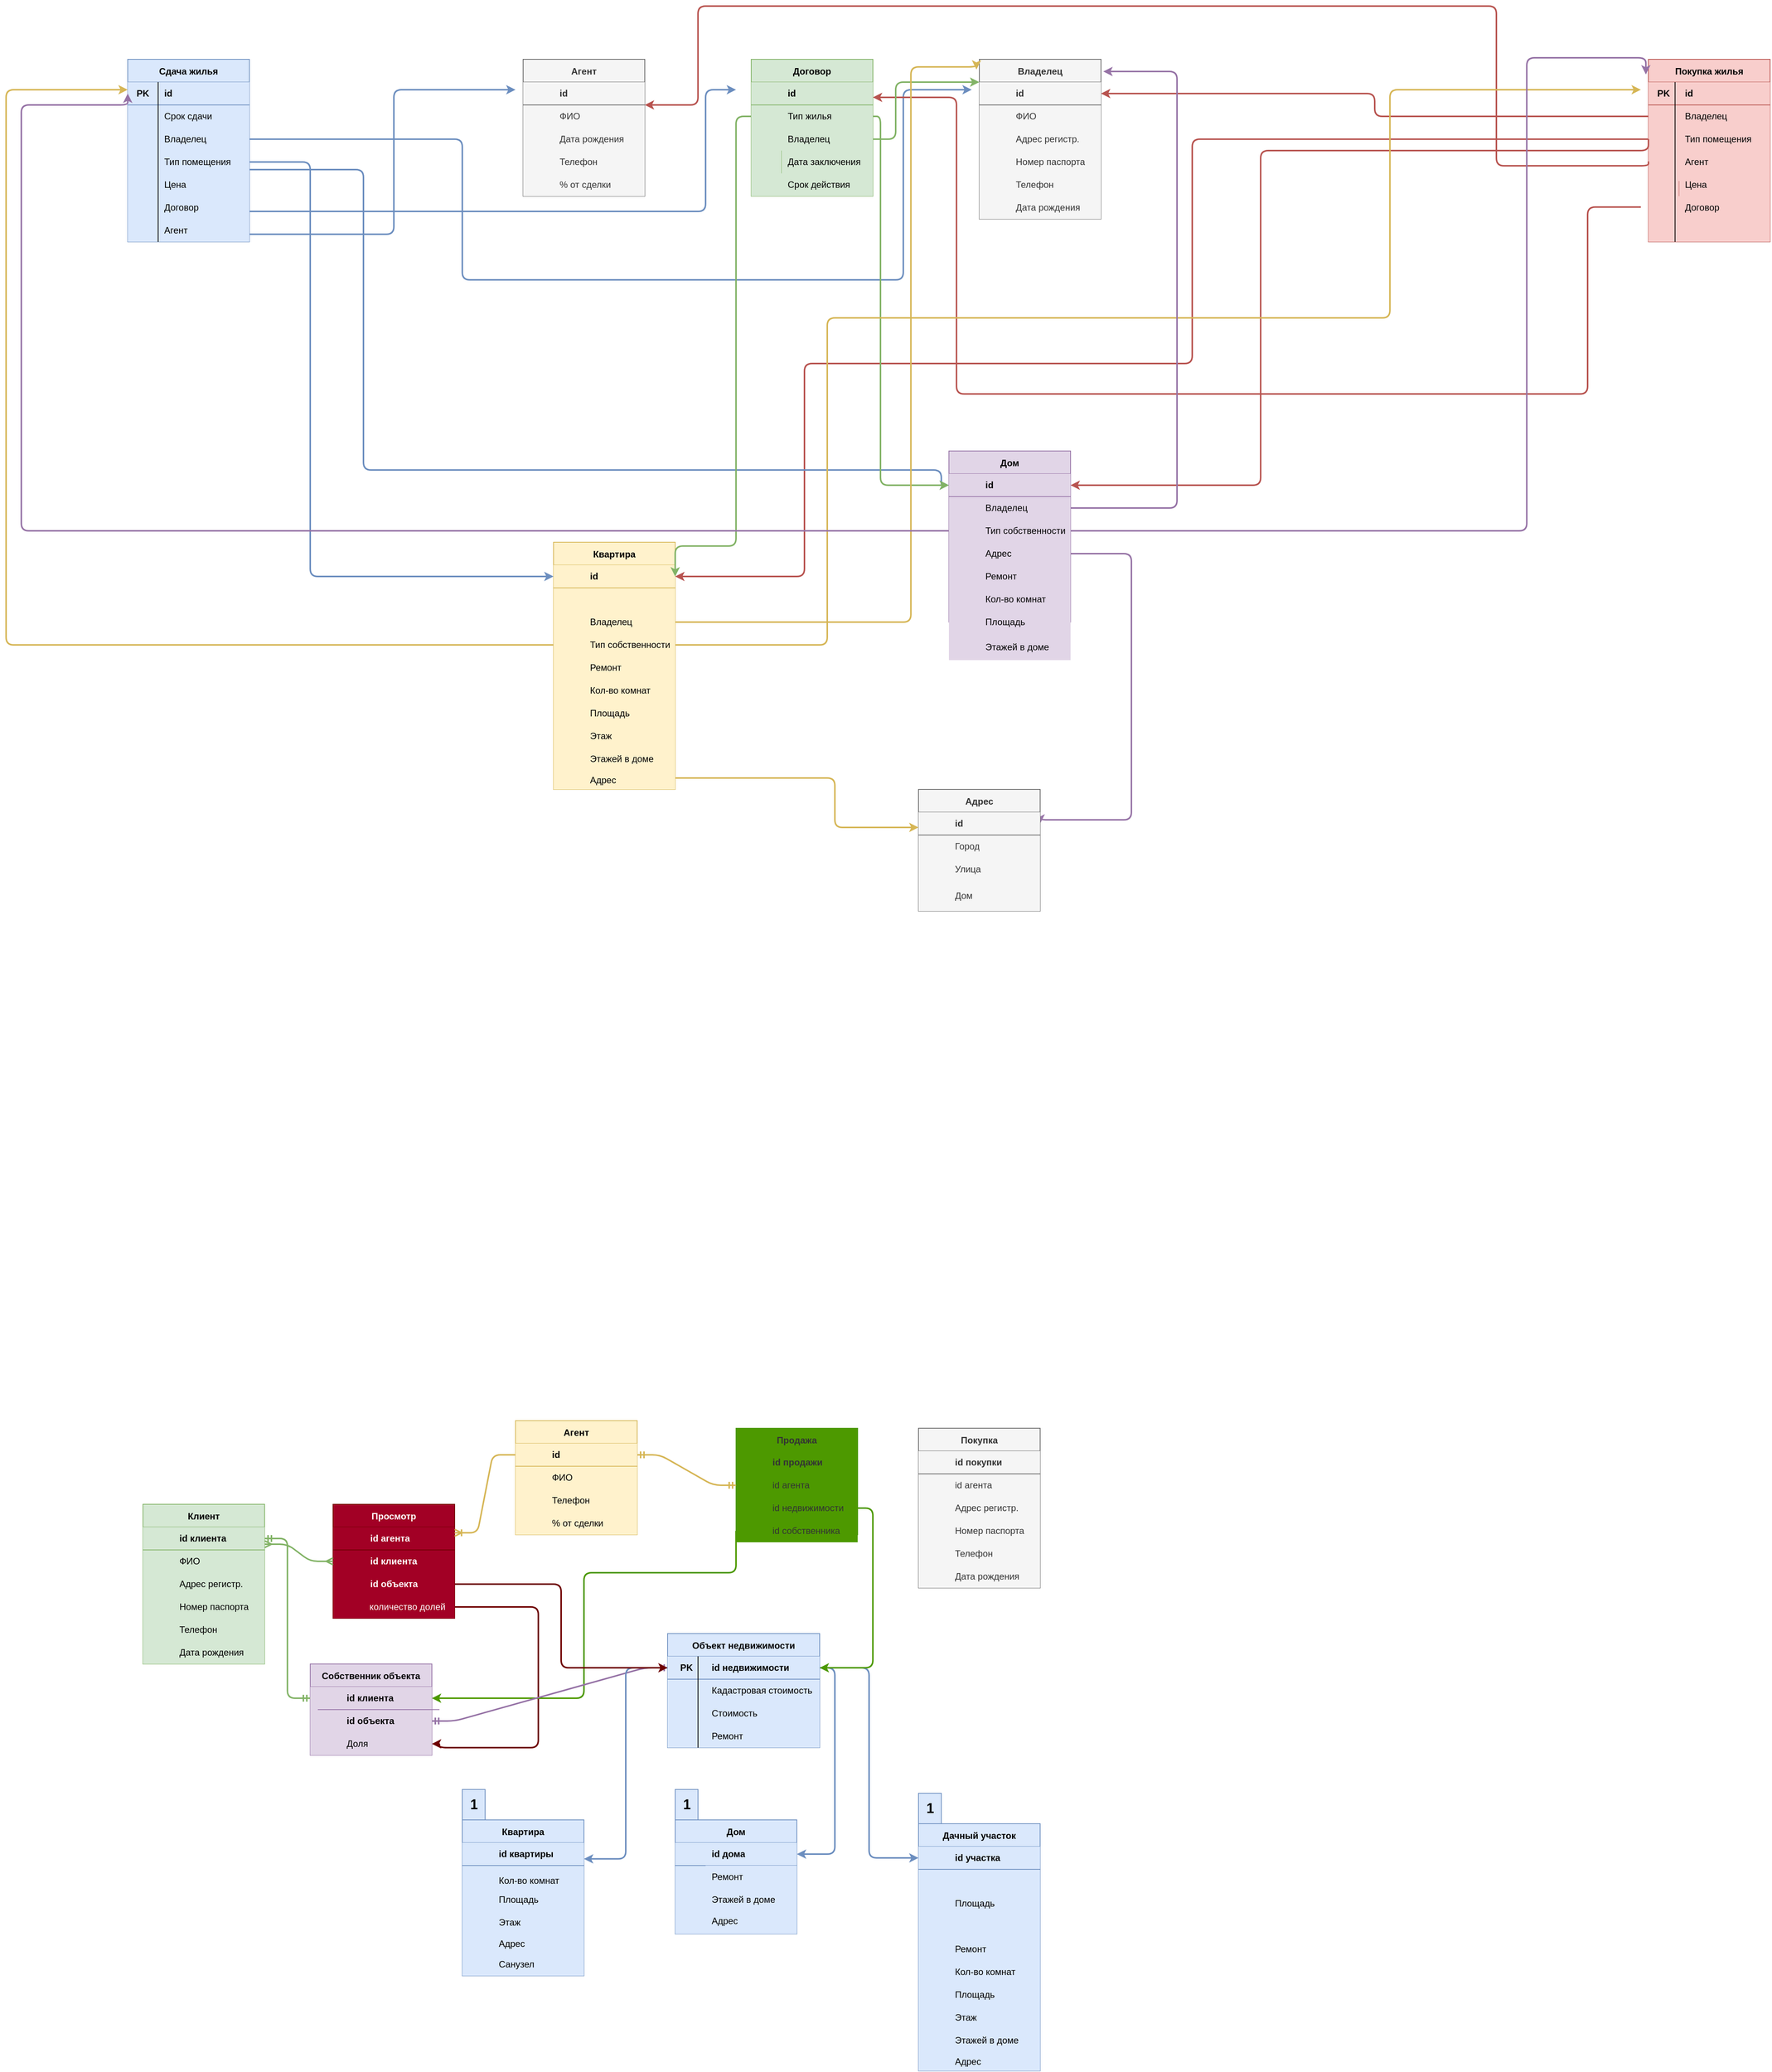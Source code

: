 <mxfile version="20.3.0" type="github">
  <diagram id="R2lEEEUBdFMjLlhIrx00" name="Page-1">
    <mxGraphModel dx="2585" dy="1304" grid="1" gridSize="10" guides="1" tooltips="1" connect="1" arrows="1" fold="1" page="1" pageScale="1" pageWidth="3300" pageHeight="4681" background="none" math="0" shadow="0" extFonts="Permanent Marker^https://fonts.googleapis.com/css?family=Permanent+Marker">
      <root>
        <mxCell id="0" />
        <mxCell id="1" parent="0" />
        <mxCell id="KqE70ZbjgACJ4g3CC7OH-1" value="Сдача жилья" style="shape=table;startSize=30;container=1;collapsible=0;childLayout=tableLayout;fixedRows=1;rowLines=0;fontStyle=1;fillColor=#dae8fc;strokeColor=#6c8ebf;" vertex="1" parent="1">
          <mxGeometry x="200" y="80" width="160" height="240" as="geometry" />
        </mxCell>
        <mxCell id="KqE70ZbjgACJ4g3CC7OH-2" value="" style="shape=tableRow;horizontal=0;startSize=0;swimlaneHead=0;swimlaneBody=0;top=0;left=0;bottom=0;right=0;collapsible=0;dropTarget=0;fillColor=#dae8fc;points=[[0,0.5],[1,0.5]];portConstraint=eastwest;strokeColor=#6c8ebf;" vertex="1" parent="KqE70ZbjgACJ4g3CC7OH-1">
          <mxGeometry y="30" width="160" height="30" as="geometry" />
        </mxCell>
        <mxCell id="KqE70ZbjgACJ4g3CC7OH-3" value="&lt;b&gt;PK&lt;/b&gt;" style="shape=partialRectangle;html=1;whiteSpace=wrap;connectable=0;fillColor=#dae8fc;top=0;left=0;bottom=0;right=0;overflow=hidden;pointerEvents=1;strokeColor=#6c8ebf;" vertex="1" parent="KqE70ZbjgACJ4g3CC7OH-2">
          <mxGeometry width="40" height="30" as="geometry">
            <mxRectangle width="40" height="30" as="alternateBounds" />
          </mxGeometry>
        </mxCell>
        <mxCell id="KqE70ZbjgACJ4g3CC7OH-4" value="&lt;b&gt;id&lt;/b&gt;" style="shape=partialRectangle;html=1;whiteSpace=wrap;connectable=0;fillColor=#dae8fc;top=0;left=0;bottom=0;right=0;align=left;spacingLeft=6;overflow=hidden;strokeColor=#6c8ebf;" vertex="1" parent="KqE70ZbjgACJ4g3CC7OH-2">
          <mxGeometry x="40" width="120" height="30" as="geometry">
            <mxRectangle width="120" height="30" as="alternateBounds" />
          </mxGeometry>
        </mxCell>
        <mxCell id="KqE70ZbjgACJ4g3CC7OH-5" value="" style="shape=tableRow;horizontal=0;startSize=0;swimlaneHead=0;swimlaneBody=0;top=0;left=0;bottom=0;right=0;collapsible=0;dropTarget=0;fillColor=#dae8fc;points=[[0,0.5],[1,0.5]];portConstraint=eastwest;strokeColor=#6c8ebf;" vertex="1" parent="KqE70ZbjgACJ4g3CC7OH-1">
          <mxGeometry y="60" width="160" height="30" as="geometry" />
        </mxCell>
        <mxCell id="KqE70ZbjgACJ4g3CC7OH-6" value="" style="shape=partialRectangle;html=1;whiteSpace=wrap;connectable=0;fillColor=#dae8fc;top=0;left=0;bottom=0;right=0;overflow=hidden;strokeColor=#6c8ebf;" vertex="1" parent="KqE70ZbjgACJ4g3CC7OH-5">
          <mxGeometry width="40" height="30" as="geometry">
            <mxRectangle width="40" height="30" as="alternateBounds" />
          </mxGeometry>
        </mxCell>
        <mxCell id="KqE70ZbjgACJ4g3CC7OH-7" value="Срок сдачи" style="shape=partialRectangle;html=1;whiteSpace=wrap;connectable=0;fillColor=#dae8fc;top=0;left=0;bottom=0;right=0;align=left;spacingLeft=6;overflow=hidden;strokeColor=#6c8ebf;" vertex="1" parent="KqE70ZbjgACJ4g3CC7OH-5">
          <mxGeometry x="40" width="120" height="30" as="geometry">
            <mxRectangle width="120" height="30" as="alternateBounds" />
          </mxGeometry>
        </mxCell>
        <mxCell id="KqE70ZbjgACJ4g3CC7OH-8" value="" style="shape=tableRow;horizontal=0;startSize=0;swimlaneHead=0;swimlaneBody=0;top=0;left=0;bottom=0;right=0;collapsible=0;dropTarget=0;fillColor=#dae8fc;points=[[0,0.5],[1,0.5]];portConstraint=eastwest;strokeColor=#6c8ebf;" vertex="1" parent="KqE70ZbjgACJ4g3CC7OH-1">
          <mxGeometry y="90" width="160" height="30" as="geometry" />
        </mxCell>
        <mxCell id="KqE70ZbjgACJ4g3CC7OH-9" value="" style="shape=partialRectangle;html=1;whiteSpace=wrap;connectable=0;fillColor=#dae8fc;top=0;left=0;bottom=0;right=0;overflow=hidden;strokeColor=#6c8ebf;" vertex="1" parent="KqE70ZbjgACJ4g3CC7OH-8">
          <mxGeometry width="40" height="30" as="geometry">
            <mxRectangle width="40" height="30" as="alternateBounds" />
          </mxGeometry>
        </mxCell>
        <mxCell id="KqE70ZbjgACJ4g3CC7OH-10" value="Владелец" style="shape=partialRectangle;html=1;whiteSpace=wrap;connectable=0;fillColor=#dae8fc;top=0;left=0;bottom=0;right=0;align=left;spacingLeft=6;overflow=hidden;strokeColor=#6c8ebf;" vertex="1" parent="KqE70ZbjgACJ4g3CC7OH-8">
          <mxGeometry x="40" width="120" height="30" as="geometry">
            <mxRectangle width="120" height="30" as="alternateBounds" />
          </mxGeometry>
        </mxCell>
        <mxCell id="KqE70ZbjgACJ4g3CC7OH-175" style="edgeStyle=orthogonalEdgeStyle;rounded=1;orthogonalLoop=1;jettySize=auto;html=1;fillColor=#dae8fc;strokeColor=#6c8ebf;strokeWidth=2;" edge="1" parent="1" source="KqE70ZbjgACJ4g3CC7OH-14" target="KqE70ZbjgACJ4g3CC7OH-54">
          <mxGeometry relative="1" as="geometry">
            <mxPoint x="800" y="640" as="targetPoint" />
            <Array as="points">
              <mxPoint x="440" y="215" />
              <mxPoint x="440" y="760" />
            </Array>
          </mxGeometry>
        </mxCell>
        <mxCell id="KqE70ZbjgACJ4g3CC7OH-14" value="" style="shape=tableRow;horizontal=0;startSize=0;swimlaneHead=0;swimlaneBody=0;top=0;left=0;bottom=0;right=0;collapsible=0;dropTarget=0;fillColor=#dae8fc;points=[[0,0.5],[1,0.5]];portConstraint=eastwest;strokeColor=#6c8ebf;" vertex="1" parent="1">
          <mxGeometry x="200" y="200" width="160" height="30" as="geometry" />
        </mxCell>
        <mxCell id="KqE70ZbjgACJ4g3CC7OH-15" value="" style="shape=partialRectangle;html=1;whiteSpace=wrap;connectable=0;fillColor=#dae8fc;top=0;left=0;bottom=0;right=0;overflow=hidden;strokeColor=#6c8ebf;" vertex="1" parent="KqE70ZbjgACJ4g3CC7OH-14">
          <mxGeometry width="40" height="30" as="geometry">
            <mxRectangle width="40" height="30" as="alternateBounds" />
          </mxGeometry>
        </mxCell>
        <mxCell id="KqE70ZbjgACJ4g3CC7OH-16" value="Тип помещения" style="shape=partialRectangle;html=1;whiteSpace=wrap;connectable=0;fillColor=#dae8fc;top=0;left=0;bottom=0;right=0;align=left;spacingLeft=6;overflow=hidden;strokeColor=#6c8ebf;" vertex="1" parent="KqE70ZbjgACJ4g3CC7OH-14">
          <mxGeometry x="40" width="120" height="30" as="geometry">
            <mxRectangle width="140" height="30" as="alternateBounds" />
          </mxGeometry>
        </mxCell>
        <mxCell id="KqE70ZbjgACJ4g3CC7OH-18" value="" style="endArrow=none;html=1;rounded=0;fillColor=#dae8fc;strokeColor=#6c8ebf;" edge="1" parent="1">
          <mxGeometry width="50" height="50" relative="1" as="geometry">
            <mxPoint x="200" y="140" as="sourcePoint" />
            <mxPoint x="360" y="140" as="targetPoint" />
          </mxGeometry>
        </mxCell>
        <mxCell id="KqE70ZbjgACJ4g3CC7OH-34" value="Покупка жилья" style="shape=table;startSize=30;container=1;collapsible=0;childLayout=tableLayout;fixedRows=1;rowLines=0;fontStyle=1;fillColor=#f8cecc;strokeColor=#b85450;" vertex="1" parent="1">
          <mxGeometry x="2200" y="80" width="160" height="240" as="geometry" />
        </mxCell>
        <mxCell id="KqE70ZbjgACJ4g3CC7OH-35" value="" style="shape=tableRow;horizontal=0;startSize=0;swimlaneHead=0;swimlaneBody=0;top=0;left=0;bottom=0;right=0;collapsible=0;dropTarget=0;fillColor=#f8cecc;points=[[0,0.5],[1,0.5]];portConstraint=eastwest;strokeColor=#b85450;" vertex="1" parent="KqE70ZbjgACJ4g3CC7OH-34">
          <mxGeometry y="30" width="160" height="30" as="geometry" />
        </mxCell>
        <mxCell id="KqE70ZbjgACJ4g3CC7OH-36" value="&lt;b&gt;PK&lt;/b&gt;" style="shape=partialRectangle;html=1;whiteSpace=wrap;connectable=0;fillColor=#f8cecc;top=0;left=0;bottom=0;right=0;overflow=hidden;pointerEvents=1;strokeColor=#b85450;" vertex="1" parent="KqE70ZbjgACJ4g3CC7OH-35">
          <mxGeometry width="40" height="30" as="geometry">
            <mxRectangle width="40" height="30" as="alternateBounds" />
          </mxGeometry>
        </mxCell>
        <mxCell id="KqE70ZbjgACJ4g3CC7OH-37" value="&lt;b&gt;id&lt;/b&gt;" style="shape=partialRectangle;html=1;whiteSpace=wrap;connectable=0;fillColor=#f8cecc;top=0;left=0;bottom=0;right=0;align=left;spacingLeft=6;overflow=hidden;strokeColor=#b85450;" vertex="1" parent="KqE70ZbjgACJ4g3CC7OH-35">
          <mxGeometry x="40" width="120" height="30" as="geometry">
            <mxRectangle width="120" height="30" as="alternateBounds" />
          </mxGeometry>
        </mxCell>
        <mxCell id="KqE70ZbjgACJ4g3CC7OH-38" value="" style="shape=tableRow;horizontal=0;startSize=0;swimlaneHead=0;swimlaneBody=0;top=0;left=0;bottom=0;right=0;collapsible=0;dropTarget=0;fillColor=#f8cecc;points=[[0,0.5],[1,0.5]];portConstraint=eastwest;strokeColor=#b85450;" vertex="1" parent="KqE70ZbjgACJ4g3CC7OH-34">
          <mxGeometry y="60" width="160" height="30" as="geometry" />
        </mxCell>
        <mxCell id="KqE70ZbjgACJ4g3CC7OH-39" value="" style="shape=partialRectangle;html=1;whiteSpace=wrap;connectable=0;fillColor=#f8cecc;top=0;left=0;bottom=0;right=0;overflow=hidden;strokeColor=#b85450;" vertex="1" parent="KqE70ZbjgACJ4g3CC7OH-38">
          <mxGeometry width="40" height="30" as="geometry">
            <mxRectangle width="40" height="30" as="alternateBounds" />
          </mxGeometry>
        </mxCell>
        <mxCell id="KqE70ZbjgACJ4g3CC7OH-40" value="Владелец" style="shape=partialRectangle;html=1;whiteSpace=wrap;connectable=0;fillColor=#f8cecc;top=0;left=0;bottom=0;right=0;align=left;spacingLeft=6;overflow=hidden;strokeColor=#b85450;" vertex="1" parent="KqE70ZbjgACJ4g3CC7OH-38">
          <mxGeometry x="40" width="120" height="30" as="geometry">
            <mxRectangle width="120" height="30" as="alternateBounds" />
          </mxGeometry>
        </mxCell>
        <mxCell id="KqE70ZbjgACJ4g3CC7OH-41" value="" style="shape=tableRow;horizontal=0;startSize=0;swimlaneHead=0;swimlaneBody=0;top=0;left=0;bottom=0;right=0;collapsible=0;dropTarget=0;fillColor=#f8cecc;points=[[0,0.5],[1,0.5]];portConstraint=eastwest;strokeColor=#b85450;" vertex="1" parent="KqE70ZbjgACJ4g3CC7OH-34">
          <mxGeometry y="90" width="160" height="30" as="geometry" />
        </mxCell>
        <mxCell id="KqE70ZbjgACJ4g3CC7OH-42" value="" style="shape=partialRectangle;html=1;whiteSpace=wrap;connectable=0;fillColor=#f8cecc;top=0;left=0;bottom=0;right=0;overflow=hidden;strokeColor=#b85450;" vertex="1" parent="KqE70ZbjgACJ4g3CC7OH-41">
          <mxGeometry width="40" height="30" as="geometry">
            <mxRectangle width="40" height="30" as="alternateBounds" />
          </mxGeometry>
        </mxCell>
        <mxCell id="KqE70ZbjgACJ4g3CC7OH-43" value="Тип помещения" style="shape=partialRectangle;html=1;whiteSpace=wrap;connectable=0;fillColor=#f8cecc;top=0;left=0;bottom=0;right=0;align=left;spacingLeft=6;overflow=hidden;strokeColor=#b85450;" vertex="1" parent="KqE70ZbjgACJ4g3CC7OH-41">
          <mxGeometry x="40" width="120" height="30" as="geometry">
            <mxRectangle width="120" height="30" as="alternateBounds" />
          </mxGeometry>
        </mxCell>
        <mxCell id="KqE70ZbjgACJ4g3CC7OH-47" value="" style="endArrow=none;html=1;rounded=0;fillColor=#f8cecc;strokeColor=#b85450;" edge="1" parent="1">
          <mxGeometry width="50" height="50" relative="1" as="geometry">
            <mxPoint x="2240" y="240" as="sourcePoint" />
            <mxPoint x="2240" y="200" as="targetPoint" />
          </mxGeometry>
        </mxCell>
        <mxCell id="KqE70ZbjgACJ4g3CC7OH-48" value="" style="endArrow=none;html=1;rounded=0;fillColor=#f8cecc;strokeColor=#b85450;startArrow=none;" edge="1" parent="1" source="KqE70ZbjgACJ4g3CC7OH-192">
          <mxGeometry width="50" height="50" relative="1" as="geometry">
            <mxPoint x="2200" y="140" as="sourcePoint" />
            <mxPoint x="2360" y="140" as="targetPoint" />
          </mxGeometry>
        </mxCell>
        <mxCell id="KqE70ZbjgACJ4g3CC7OH-49" value="Агент" style="shape=partialRectangle;html=1;whiteSpace=wrap;connectable=0;fillColor=#f8cecc;top=0;left=0;bottom=0;right=0;align=left;spacingLeft=6;overflow=hidden;strokeColor=#b85450;" vertex="1" parent="1">
          <mxGeometry x="2240" y="200" width="120" height="30" as="geometry">
            <mxRectangle width="120" height="30" as="alternateBounds" />
          </mxGeometry>
        </mxCell>
        <mxCell id="KqE70ZbjgACJ4g3CC7OH-50" value="Цена" style="shape=partialRectangle;html=1;whiteSpace=wrap;connectable=0;fillColor=#f8cecc;top=0;left=0;bottom=0;right=0;align=left;spacingLeft=6;overflow=hidden;strokeColor=#b85450;" vertex="1" parent="1">
          <mxGeometry x="2240" y="230" width="120" height="30" as="geometry">
            <mxRectangle width="120" height="30" as="alternateBounds" />
          </mxGeometry>
        </mxCell>
        <mxCell id="KqE70ZbjgACJ4g3CC7OH-51" value="Цена" style="shape=partialRectangle;html=1;whiteSpace=wrap;connectable=0;fillColor=#dae8fc;top=0;left=0;bottom=0;right=0;align=left;spacingLeft=6;overflow=hidden;strokeColor=#6c8ebf;" vertex="1" parent="1">
          <mxGeometry x="240" y="230" width="120" height="30" as="geometry">
            <mxRectangle width="140" height="30" as="alternateBounds" />
          </mxGeometry>
        </mxCell>
        <mxCell id="KqE70ZbjgACJ4g3CC7OH-52" value="" style="endArrow=none;html=1;rounded=0;exitX=0.25;exitY=1;exitDx=0;exitDy=0;fillColor=#f8cecc;strokeColor=#b85450;" edge="1" parent="1" source="KqE70ZbjgACJ4g3CC7OH-34">
          <mxGeometry width="50" height="50" relative="1" as="geometry">
            <mxPoint x="2240" y="280" as="sourcePoint" />
            <mxPoint x="2240" y="240" as="targetPoint" />
          </mxGeometry>
        </mxCell>
        <mxCell id="KqE70ZbjgACJ4g3CC7OH-53" value="Квартира" style="shape=table;startSize=30;container=1;collapsible=0;childLayout=tableLayout;fixedRows=1;rowLines=0;fontStyle=1;fillColor=#fff2cc;strokeColor=#d6b656;" vertex="1" parent="1">
          <mxGeometry x="760" y="715" width="160" height="325" as="geometry" />
        </mxCell>
        <mxCell id="KqE70ZbjgACJ4g3CC7OH-54" value="" style="shape=tableRow;horizontal=0;startSize=0;swimlaneHead=0;swimlaneBody=0;top=0;left=0;bottom=0;right=0;collapsible=0;dropTarget=0;fillColor=#fff2cc;points=[[0,0.5],[1,0.5]];portConstraint=eastwest;strokeColor=#d6b656;" vertex="1" parent="KqE70ZbjgACJ4g3CC7OH-53">
          <mxGeometry y="30" width="160" height="30" as="geometry" />
        </mxCell>
        <mxCell id="KqE70ZbjgACJ4g3CC7OH-55" value="" style="shape=partialRectangle;html=1;whiteSpace=wrap;connectable=0;fillColor=#fff2cc;top=0;left=0;bottom=0;right=0;overflow=hidden;pointerEvents=1;strokeColor=#d6b656;" vertex="1" parent="KqE70ZbjgACJ4g3CC7OH-54">
          <mxGeometry width="40" height="30" as="geometry">
            <mxRectangle width="40" height="30" as="alternateBounds" />
          </mxGeometry>
        </mxCell>
        <mxCell id="KqE70ZbjgACJ4g3CC7OH-56" value="&lt;b&gt;id&lt;/b&gt;" style="shape=partialRectangle;html=1;whiteSpace=wrap;connectable=0;fillColor=#fff2cc;top=0;left=0;bottom=0;right=0;align=left;spacingLeft=6;overflow=hidden;strokeColor=#d6b656;" vertex="1" parent="KqE70ZbjgACJ4g3CC7OH-54">
          <mxGeometry x="40" width="120" height="30" as="geometry">
            <mxRectangle width="120" height="30" as="alternateBounds" />
          </mxGeometry>
        </mxCell>
        <mxCell id="KqE70ZbjgACJ4g3CC7OH-165" value="" style="shape=tableRow;horizontal=0;startSize=0;swimlaneHead=0;swimlaneBody=0;top=0;left=0;bottom=0;right=0;collapsible=0;dropTarget=0;fillColor=#fff2cc;points=[[0,0.5],[1,0.5]];portConstraint=eastwest;strokeColor=#d6b656;" vertex="1" parent="KqE70ZbjgACJ4g3CC7OH-53">
          <mxGeometry y="60" width="160" height="30" as="geometry" />
        </mxCell>
        <mxCell id="KqE70ZbjgACJ4g3CC7OH-166" value="" style="shape=partialRectangle;html=1;whiteSpace=wrap;connectable=0;fillColor=#fff2cc;top=0;left=0;bottom=0;right=0;overflow=hidden;pointerEvents=1;strokeColor=#d6b656;" vertex="1" parent="KqE70ZbjgACJ4g3CC7OH-165">
          <mxGeometry width="40" height="30" as="geometry">
            <mxRectangle width="40" height="30" as="alternateBounds" />
          </mxGeometry>
        </mxCell>
        <mxCell id="KqE70ZbjgACJ4g3CC7OH-167" value="" style="shape=partialRectangle;html=1;whiteSpace=wrap;connectable=0;fillColor=#fff2cc;top=0;left=0;bottom=0;right=0;align=left;spacingLeft=6;overflow=hidden;strokeColor=#d6b656;" vertex="1" parent="KqE70ZbjgACJ4g3CC7OH-165">
          <mxGeometry x="40" width="120" height="30" as="geometry">
            <mxRectangle width="120" height="30" as="alternateBounds" />
          </mxGeometry>
        </mxCell>
        <mxCell id="KqE70ZbjgACJ4g3CC7OH-57" value="" style="shape=tableRow;horizontal=0;startSize=0;swimlaneHead=0;swimlaneBody=0;top=0;left=0;bottom=0;right=0;collapsible=0;dropTarget=0;fillColor=#fff2cc;points=[[0,0.5],[1,0.5]];portConstraint=eastwest;strokeColor=#d6b656;" vertex="1" parent="KqE70ZbjgACJ4g3CC7OH-53">
          <mxGeometry y="90" width="160" height="30" as="geometry" />
        </mxCell>
        <mxCell id="KqE70ZbjgACJ4g3CC7OH-58" value="" style="shape=partialRectangle;html=1;whiteSpace=wrap;connectable=0;fillColor=#fff2cc;top=0;left=0;bottom=0;right=0;overflow=hidden;strokeColor=#d6b656;" vertex="1" parent="KqE70ZbjgACJ4g3CC7OH-57">
          <mxGeometry width="40" height="30" as="geometry">
            <mxRectangle width="40" height="30" as="alternateBounds" />
          </mxGeometry>
        </mxCell>
        <mxCell id="KqE70ZbjgACJ4g3CC7OH-59" value="Владелец" style="shape=partialRectangle;html=1;whiteSpace=wrap;connectable=0;fillColor=#fff2cc;top=0;left=0;bottom=0;right=0;align=left;spacingLeft=6;overflow=hidden;strokeColor=#d6b656;" vertex="1" parent="KqE70ZbjgACJ4g3CC7OH-57">
          <mxGeometry x="40" width="120" height="30" as="geometry">
            <mxRectangle width="120" height="30" as="alternateBounds" />
          </mxGeometry>
        </mxCell>
        <mxCell id="KqE70ZbjgACJ4g3CC7OH-60" value="" style="shape=tableRow;horizontal=0;startSize=0;swimlaneHead=0;swimlaneBody=0;top=0;left=0;bottom=0;right=0;collapsible=0;dropTarget=0;fillColor=#fff2cc;points=[[0,0.5],[1,0.5]];portConstraint=eastwest;strokeColor=#d6b656;" vertex="1" parent="KqE70ZbjgACJ4g3CC7OH-53">
          <mxGeometry y="120" width="160" height="30" as="geometry" />
        </mxCell>
        <mxCell id="KqE70ZbjgACJ4g3CC7OH-61" value="" style="shape=partialRectangle;html=1;whiteSpace=wrap;connectable=0;fillColor=#fff2cc;top=0;left=0;bottom=0;right=0;overflow=hidden;strokeColor=#d6b656;" vertex="1" parent="KqE70ZbjgACJ4g3CC7OH-60">
          <mxGeometry width="40" height="30" as="geometry">
            <mxRectangle width="40" height="30" as="alternateBounds" />
          </mxGeometry>
        </mxCell>
        <mxCell id="KqE70ZbjgACJ4g3CC7OH-62" value="Тип собственности" style="shape=partialRectangle;html=1;whiteSpace=wrap;connectable=0;fillColor=#fff2cc;top=0;left=0;bottom=0;right=0;align=left;spacingLeft=6;overflow=hidden;strokeColor=#d6b656;" vertex="1" parent="KqE70ZbjgACJ4g3CC7OH-60">
          <mxGeometry x="40" width="120" height="30" as="geometry">
            <mxRectangle width="120" height="30" as="alternateBounds" />
          </mxGeometry>
        </mxCell>
        <mxCell id="KqE70ZbjgACJ4g3CC7OH-67" value="" style="endArrow=none;html=1;rounded=0;fillColor=#fff2cc;strokeColor=#d6b656;" edge="1" parent="1">
          <mxGeometry width="50" height="50" relative="1" as="geometry">
            <mxPoint x="760" y="775" as="sourcePoint" />
            <mxPoint x="920" y="775" as="targetPoint" />
          </mxGeometry>
        </mxCell>
        <mxCell id="KqE70ZbjgACJ4g3CC7OH-68" value="Ремонт" style="shape=partialRectangle;html=1;whiteSpace=wrap;connectable=0;fillColor=#fff2cc;top=0;left=0;bottom=0;right=0;align=left;spacingLeft=6;overflow=hidden;strokeColor=#d6b656;" vertex="1" parent="1">
          <mxGeometry x="800" y="865" width="120" height="30" as="geometry">
            <mxRectangle width="140" height="30" as="alternateBounds" />
          </mxGeometry>
        </mxCell>
        <mxCell id="KqE70ZbjgACJ4g3CC7OH-69" value="Дом" style="shape=table;startSize=30;container=1;collapsible=0;childLayout=tableLayout;fixedRows=1;rowLines=0;fontStyle=1;fillColor=#e1d5e7;strokeColor=#9673a6;" vertex="1" parent="1">
          <mxGeometry x="1280" y="595" width="160" height="225" as="geometry" />
        </mxCell>
        <mxCell id="KqE70ZbjgACJ4g3CC7OH-70" value="" style="shape=tableRow;horizontal=0;startSize=0;swimlaneHead=0;swimlaneBody=0;top=0;left=0;bottom=0;right=0;collapsible=0;dropTarget=0;fillColor=#e1d5e7;points=[[0,0.5],[1,0.5]];portConstraint=eastwest;strokeColor=#9673a6;" vertex="1" parent="KqE70ZbjgACJ4g3CC7OH-69">
          <mxGeometry y="30" width="160" height="30" as="geometry" />
        </mxCell>
        <mxCell id="KqE70ZbjgACJ4g3CC7OH-71" value="" style="shape=partialRectangle;html=1;whiteSpace=wrap;connectable=0;fillColor=#e1d5e7;top=0;left=0;bottom=0;right=0;overflow=hidden;pointerEvents=1;strokeColor=#9673a6;" vertex="1" parent="KqE70ZbjgACJ4g3CC7OH-70">
          <mxGeometry width="40" height="30" as="geometry">
            <mxRectangle width="40" height="30" as="alternateBounds" />
          </mxGeometry>
        </mxCell>
        <mxCell id="KqE70ZbjgACJ4g3CC7OH-72" value="&lt;b&gt;id&lt;/b&gt;" style="shape=partialRectangle;html=1;whiteSpace=wrap;connectable=0;fillColor=#e1d5e7;top=0;left=0;bottom=0;right=0;align=left;spacingLeft=6;overflow=hidden;strokeColor=#9673a6;" vertex="1" parent="KqE70ZbjgACJ4g3CC7OH-70">
          <mxGeometry x="40" width="120" height="30" as="geometry">
            <mxRectangle width="120" height="30" as="alternateBounds" />
          </mxGeometry>
        </mxCell>
        <mxCell id="KqE70ZbjgACJ4g3CC7OH-73" value="" style="shape=tableRow;horizontal=0;startSize=0;swimlaneHead=0;swimlaneBody=0;top=0;left=0;bottom=0;right=0;collapsible=0;dropTarget=0;fillColor=#e1d5e7;points=[[0,0.5],[1,0.5]];portConstraint=eastwest;strokeColor=#9673a6;" vertex="1" parent="KqE70ZbjgACJ4g3CC7OH-69">
          <mxGeometry y="60" width="160" height="30" as="geometry" />
        </mxCell>
        <mxCell id="KqE70ZbjgACJ4g3CC7OH-74" value="" style="shape=partialRectangle;html=1;whiteSpace=wrap;connectable=0;fillColor=#e1d5e7;top=0;left=0;bottom=0;right=0;overflow=hidden;strokeColor=#9673a6;" vertex="1" parent="KqE70ZbjgACJ4g3CC7OH-73">
          <mxGeometry width="40" height="30" as="geometry">
            <mxRectangle width="40" height="30" as="alternateBounds" />
          </mxGeometry>
        </mxCell>
        <mxCell id="KqE70ZbjgACJ4g3CC7OH-75" value="Владелец" style="shape=partialRectangle;html=1;whiteSpace=wrap;connectable=0;fillColor=#e1d5e7;top=0;left=0;bottom=0;right=0;align=left;spacingLeft=6;overflow=hidden;strokeColor=#9673a6;" vertex="1" parent="KqE70ZbjgACJ4g3CC7OH-73">
          <mxGeometry x="40" width="120" height="30" as="geometry">
            <mxRectangle width="120" height="30" as="alternateBounds" />
          </mxGeometry>
        </mxCell>
        <mxCell id="KqE70ZbjgACJ4g3CC7OH-76" value="" style="shape=tableRow;horizontal=0;startSize=0;swimlaneHead=0;swimlaneBody=0;top=0;left=0;bottom=0;right=0;collapsible=0;dropTarget=0;fillColor=#e1d5e7;points=[[0,0.5],[1,0.5]];portConstraint=eastwest;strokeColor=#9673a6;" vertex="1" parent="KqE70ZbjgACJ4g3CC7OH-69">
          <mxGeometry y="90" width="160" height="30" as="geometry" />
        </mxCell>
        <mxCell id="KqE70ZbjgACJ4g3CC7OH-77" value="" style="shape=partialRectangle;html=1;whiteSpace=wrap;connectable=0;fillColor=#e1d5e7;top=0;left=0;bottom=0;right=0;overflow=hidden;strokeColor=#9673a6;" vertex="1" parent="KqE70ZbjgACJ4g3CC7OH-76">
          <mxGeometry width="40" height="30" as="geometry">
            <mxRectangle width="40" height="30" as="alternateBounds" />
          </mxGeometry>
        </mxCell>
        <mxCell id="KqE70ZbjgACJ4g3CC7OH-78" value="Тип собственности" style="shape=partialRectangle;html=1;whiteSpace=wrap;connectable=0;fillColor=#e1d5e7;top=0;left=0;bottom=0;right=0;align=left;spacingLeft=6;overflow=hidden;strokeColor=#9673a6;" vertex="1" parent="KqE70ZbjgACJ4g3CC7OH-76">
          <mxGeometry x="40" width="120" height="30" as="geometry">
            <mxRectangle width="120" height="30" as="alternateBounds" />
          </mxGeometry>
        </mxCell>
        <mxCell id="KqE70ZbjgACJ4g3CC7OH-233" style="edgeStyle=orthogonalEdgeStyle;rounded=1;orthogonalLoop=1;jettySize=auto;html=1;exitX=1;exitY=0.5;exitDx=0;exitDy=0;strokeColor=#9673a6;strokeWidth=2;entryX=1;entryY=0.5;entryDx=0;entryDy=0;fillColor=#e1d5e7;" edge="1" parent="1" source="KqE70ZbjgACJ4g3CC7OH-79" target="KqE70ZbjgACJ4g3CC7OH-134">
          <mxGeometry relative="1" as="geometry">
            <mxPoint x="1460" y="1080" as="targetPoint" />
            <Array as="points">
              <mxPoint x="1520" y="730" />
              <mxPoint x="1520" y="1080" />
              <mxPoint x="1400" y="1080" />
            </Array>
          </mxGeometry>
        </mxCell>
        <mxCell id="KqE70ZbjgACJ4g3CC7OH-79" value="" style="shape=tableRow;horizontal=0;startSize=0;swimlaneHead=0;swimlaneBody=0;top=0;left=0;bottom=0;right=0;collapsible=0;dropTarget=0;fillColor=#e1d5e7;points=[[0,0.5],[1,0.5]];portConstraint=eastwest;strokeColor=#9673a6;" vertex="1" parent="1">
          <mxGeometry x="1280" y="715" width="160" height="30" as="geometry" />
        </mxCell>
        <mxCell id="KqE70ZbjgACJ4g3CC7OH-80" value="" style="shape=partialRectangle;html=1;whiteSpace=wrap;connectable=0;fillColor=#e1d5e7;top=0;left=0;bottom=0;right=0;overflow=hidden;strokeColor=#9673a6;" vertex="1" parent="KqE70ZbjgACJ4g3CC7OH-79">
          <mxGeometry width="40" height="30" as="geometry">
            <mxRectangle width="40" height="30" as="alternateBounds" />
          </mxGeometry>
        </mxCell>
        <mxCell id="KqE70ZbjgACJ4g3CC7OH-81" value="Адрес" style="shape=partialRectangle;html=1;whiteSpace=wrap;connectable=0;fillColor=#e1d5e7;top=0;left=0;bottom=0;right=0;align=left;spacingLeft=6;overflow=hidden;strokeColor=#9673a6;" vertex="1" parent="KqE70ZbjgACJ4g3CC7OH-79">
          <mxGeometry x="40" width="120" height="30" as="geometry">
            <mxRectangle width="140" height="30" as="alternateBounds" />
          </mxGeometry>
        </mxCell>
        <mxCell id="KqE70ZbjgACJ4g3CC7OH-83" value="" style="endArrow=none;html=1;rounded=0;fillColor=#e1d5e7;strokeColor=#9673a6;" edge="1" parent="1">
          <mxGeometry width="50" height="50" relative="1" as="geometry">
            <mxPoint x="1280" y="655" as="sourcePoint" />
            <mxPoint x="1440" y="655" as="targetPoint" />
          </mxGeometry>
        </mxCell>
        <mxCell id="KqE70ZbjgACJ4g3CC7OH-84" value="Ремонт" style="shape=partialRectangle;html=1;whiteSpace=wrap;connectable=0;fillColor=#e1d5e7;top=0;left=0;bottom=0;right=0;align=left;spacingLeft=6;overflow=hidden;strokeColor=#9673a6;" vertex="1" parent="1">
          <mxGeometry x="1320" y="745" width="120" height="30" as="geometry">
            <mxRectangle width="140" height="30" as="alternateBounds" />
          </mxGeometry>
        </mxCell>
        <mxCell id="KqE70ZbjgACJ4g3CC7OH-85" value="Кол-во комнат" style="shape=partialRectangle;html=1;whiteSpace=wrap;connectable=0;fillColor=#fff2cc;top=0;left=0;bottom=0;right=0;align=left;spacingLeft=6;overflow=hidden;strokeColor=#d6b656;" vertex="1" parent="1">
          <mxGeometry x="800" y="895" width="120" height="30" as="geometry">
            <mxRectangle width="140" height="30" as="alternateBounds" />
          </mxGeometry>
        </mxCell>
        <mxCell id="KqE70ZbjgACJ4g3CC7OH-86" value="Площадь" style="shape=partialRectangle;html=1;whiteSpace=wrap;connectable=0;fillColor=#fff2cc;top=0;left=0;bottom=0;right=0;align=left;spacingLeft=6;overflow=hidden;strokeColor=#d6b656;" vertex="1" parent="1">
          <mxGeometry x="800" y="925" width="120" height="30" as="geometry">
            <mxRectangle width="140" height="30" as="alternateBounds" />
          </mxGeometry>
        </mxCell>
        <mxCell id="KqE70ZbjgACJ4g3CC7OH-87" value="Этаж" style="shape=partialRectangle;html=1;whiteSpace=wrap;connectable=0;fillColor=#fff2cc;top=0;left=0;bottom=0;right=0;align=left;spacingLeft=6;overflow=hidden;strokeColor=#d6b656;" vertex="1" parent="1">
          <mxGeometry x="800" y="955" width="120" height="30" as="geometry">
            <mxRectangle width="140" height="30" as="alternateBounds" />
          </mxGeometry>
        </mxCell>
        <mxCell id="KqE70ZbjgACJ4g3CC7OH-89" value="Этажей в доме" style="shape=partialRectangle;html=1;whiteSpace=wrap;connectable=0;fillColor=#fff2cc;top=0;left=0;bottom=0;right=0;align=left;spacingLeft=6;overflow=hidden;strokeColor=#d6b656;" vertex="1" parent="1">
          <mxGeometry x="800" y="985" width="120" height="30" as="geometry">
            <mxRectangle width="140" height="30" as="alternateBounds" />
          </mxGeometry>
        </mxCell>
        <mxCell id="KqE70ZbjgACJ4g3CC7OH-90" value="Кол-во комнат" style="shape=partialRectangle;html=1;whiteSpace=wrap;connectable=0;fillColor=#e1d5e7;top=0;left=0;bottom=0;right=0;align=left;spacingLeft=6;overflow=hidden;strokeColor=#9673a6;" vertex="1" parent="1">
          <mxGeometry x="1320" y="775" width="120" height="30" as="geometry">
            <mxRectangle width="140" height="30" as="alternateBounds" />
          </mxGeometry>
        </mxCell>
        <mxCell id="KqE70ZbjgACJ4g3CC7OH-91" value="Площадь" style="shape=partialRectangle;html=1;whiteSpace=wrap;connectable=0;fillColor=#e1d5e7;top=0;left=0;bottom=0;right=0;align=left;spacingLeft=6;overflow=hidden;strokeColor=#9673a6;" vertex="1" parent="1">
          <mxGeometry x="1320" y="805" width="120" height="30" as="geometry">
            <mxRectangle width="140" height="30" as="alternateBounds" />
          </mxGeometry>
        </mxCell>
        <mxCell id="KqE70ZbjgACJ4g3CC7OH-92" value="Этажей в доме" style="shape=partialRectangle;html=1;whiteSpace=wrap;connectable=0;fillColor=#e1d5e7;top=0;left=0;bottom=0;right=0;align=left;spacingLeft=6;overflow=hidden;strokeColor=#9673a6;" vertex="1" parent="1">
          <mxGeometry x="1320" y="835" width="120" height="35" as="geometry">
            <mxRectangle width="140" height="30" as="alternateBounds" />
          </mxGeometry>
        </mxCell>
        <mxCell id="KqE70ZbjgACJ4g3CC7OH-95" value="Договор" style="shape=partialRectangle;html=1;whiteSpace=wrap;connectable=0;fillColor=#f8cecc;top=0;left=0;bottom=0;right=0;align=left;spacingLeft=6;overflow=hidden;strokeColor=#b85450;" vertex="1" parent="1">
          <mxGeometry x="2240" y="260" width="120" height="30" as="geometry">
            <mxRectangle width="140" height="30" as="alternateBounds" />
          </mxGeometry>
        </mxCell>
        <mxCell id="KqE70ZbjgACJ4g3CC7OH-96" value="Договор" style="shape=partialRectangle;html=1;whiteSpace=wrap;connectable=0;fillColor=#dae8fc;top=0;left=0;bottom=0;right=0;align=left;spacingLeft=6;overflow=hidden;strokeColor=#6c8ebf;" vertex="1" parent="1">
          <mxGeometry x="240" y="260" width="120" height="30" as="geometry">
            <mxRectangle width="140" height="30" as="alternateBounds" />
          </mxGeometry>
        </mxCell>
        <mxCell id="KqE70ZbjgACJ4g3CC7OH-97" value="Владелец" style="shape=table;startSize=30;container=1;collapsible=0;childLayout=tableLayout;fixedRows=1;rowLines=0;fontStyle=1;fillColor=#f5f5f5;strokeColor=#666666;fontColor=#333333;" vertex="1" parent="1">
          <mxGeometry x="1320" y="80" width="160" height="210" as="geometry" />
        </mxCell>
        <mxCell id="KqE70ZbjgACJ4g3CC7OH-98" value="" style="shape=tableRow;horizontal=0;startSize=0;swimlaneHead=0;swimlaneBody=0;top=0;left=0;bottom=0;right=0;collapsible=0;dropTarget=0;fillColor=#f5f5f5;points=[[0,0.5],[1,0.5]];portConstraint=eastwest;strokeColor=#666666;fontColor=#333333;" vertex="1" parent="KqE70ZbjgACJ4g3CC7OH-97">
          <mxGeometry y="30" width="160" height="30" as="geometry" />
        </mxCell>
        <mxCell id="KqE70ZbjgACJ4g3CC7OH-99" value="" style="shape=partialRectangle;html=1;whiteSpace=wrap;connectable=0;fillColor=#f5f5f5;top=0;left=0;bottom=0;right=0;overflow=hidden;pointerEvents=1;strokeColor=#666666;fontColor=#333333;" vertex="1" parent="KqE70ZbjgACJ4g3CC7OH-98">
          <mxGeometry width="40" height="30" as="geometry">
            <mxRectangle width="40" height="30" as="alternateBounds" />
          </mxGeometry>
        </mxCell>
        <mxCell id="KqE70ZbjgACJ4g3CC7OH-100" value="&lt;b&gt;id&lt;/b&gt;" style="shape=partialRectangle;html=1;whiteSpace=wrap;connectable=0;fillColor=#f5f5f5;top=0;left=0;bottom=0;right=0;align=left;spacingLeft=6;overflow=hidden;strokeColor=#666666;fontColor=#333333;" vertex="1" parent="KqE70ZbjgACJ4g3CC7OH-98">
          <mxGeometry x="40" width="120" height="30" as="geometry">
            <mxRectangle width="120" height="30" as="alternateBounds" />
          </mxGeometry>
        </mxCell>
        <mxCell id="KqE70ZbjgACJ4g3CC7OH-101" value="" style="shape=tableRow;horizontal=0;startSize=0;swimlaneHead=0;swimlaneBody=0;top=0;left=0;bottom=0;right=0;collapsible=0;dropTarget=0;fillColor=#f5f5f5;points=[[0,0.5],[1,0.5]];portConstraint=eastwest;strokeColor=#666666;fontColor=#333333;" vertex="1" parent="KqE70ZbjgACJ4g3CC7OH-97">
          <mxGeometry y="60" width="160" height="30" as="geometry" />
        </mxCell>
        <mxCell id="KqE70ZbjgACJ4g3CC7OH-102" value="" style="shape=partialRectangle;html=1;whiteSpace=wrap;connectable=0;fillColor=#f5f5f5;top=0;left=0;bottom=0;right=0;overflow=hidden;strokeColor=#666666;fontColor=#333333;" vertex="1" parent="KqE70ZbjgACJ4g3CC7OH-101">
          <mxGeometry width="40" height="30" as="geometry">
            <mxRectangle width="40" height="30" as="alternateBounds" />
          </mxGeometry>
        </mxCell>
        <mxCell id="KqE70ZbjgACJ4g3CC7OH-103" value="ФИО" style="shape=partialRectangle;html=1;whiteSpace=wrap;connectable=0;fillColor=#f5f5f5;top=0;left=0;bottom=0;right=0;align=left;spacingLeft=6;overflow=hidden;strokeColor=#666666;fontColor=#333333;" vertex="1" parent="KqE70ZbjgACJ4g3CC7OH-101">
          <mxGeometry x="40" width="120" height="30" as="geometry">
            <mxRectangle width="120" height="30" as="alternateBounds" />
          </mxGeometry>
        </mxCell>
        <mxCell id="KqE70ZbjgACJ4g3CC7OH-104" value="" style="shape=tableRow;horizontal=0;startSize=0;swimlaneHead=0;swimlaneBody=0;top=0;left=0;bottom=0;right=0;collapsible=0;dropTarget=0;fillColor=#f5f5f5;points=[[0,0.5],[1,0.5]];portConstraint=eastwest;strokeColor=#666666;fontColor=#333333;" vertex="1" parent="KqE70ZbjgACJ4g3CC7OH-97">
          <mxGeometry y="90" width="160" height="30" as="geometry" />
        </mxCell>
        <mxCell id="KqE70ZbjgACJ4g3CC7OH-105" value="" style="shape=partialRectangle;html=1;whiteSpace=wrap;connectable=0;fillColor=#f5f5f5;top=0;left=0;bottom=0;right=0;overflow=hidden;strokeColor=#666666;fontColor=#333333;" vertex="1" parent="KqE70ZbjgACJ4g3CC7OH-104">
          <mxGeometry width="40" height="30" as="geometry">
            <mxRectangle width="40" height="30" as="alternateBounds" />
          </mxGeometry>
        </mxCell>
        <mxCell id="KqE70ZbjgACJ4g3CC7OH-106" value="Адрес регистр." style="shape=partialRectangle;html=1;whiteSpace=wrap;connectable=0;fillColor=#f5f5f5;top=0;left=0;bottom=0;right=0;align=left;spacingLeft=6;overflow=hidden;strokeColor=#666666;fontColor=#333333;" vertex="1" parent="KqE70ZbjgACJ4g3CC7OH-104">
          <mxGeometry x="40" width="120" height="30" as="geometry">
            <mxRectangle width="120" height="30" as="alternateBounds" />
          </mxGeometry>
        </mxCell>
        <mxCell id="KqE70ZbjgACJ4g3CC7OH-107" value="" style="shape=tableRow;horizontal=0;startSize=0;swimlaneHead=0;swimlaneBody=0;top=0;left=0;bottom=0;right=0;collapsible=0;dropTarget=0;fillColor=#f5f5f5;points=[[0,0.5],[1,0.5]];portConstraint=eastwest;strokeColor=#666666;fontColor=#333333;" vertex="1" parent="1">
          <mxGeometry x="1320" y="200" width="160" height="30" as="geometry" />
        </mxCell>
        <mxCell id="KqE70ZbjgACJ4g3CC7OH-108" value="" style="shape=partialRectangle;html=1;whiteSpace=wrap;connectable=0;fillColor=#f5f5f5;top=0;left=0;bottom=0;right=0;overflow=hidden;strokeColor=#666666;fontColor=#333333;" vertex="1" parent="KqE70ZbjgACJ4g3CC7OH-107">
          <mxGeometry width="40" height="30" as="geometry">
            <mxRectangle width="40" height="30" as="alternateBounds" />
          </mxGeometry>
        </mxCell>
        <mxCell id="KqE70ZbjgACJ4g3CC7OH-109" value="Номер паспорта" style="shape=partialRectangle;html=1;whiteSpace=wrap;connectable=0;fillColor=#f5f5f5;top=0;left=0;bottom=0;right=0;align=left;spacingLeft=6;overflow=hidden;strokeColor=#666666;fontColor=#333333;" vertex="1" parent="KqE70ZbjgACJ4g3CC7OH-107">
          <mxGeometry x="40" width="120" height="30" as="geometry">
            <mxRectangle width="140" height="30" as="alternateBounds" />
          </mxGeometry>
        </mxCell>
        <mxCell id="KqE70ZbjgACJ4g3CC7OH-111" value="" style="endArrow=none;html=1;rounded=0;fillColor=#f5f5f5;strokeColor=#666666;" edge="1" parent="1">
          <mxGeometry width="50" height="50" relative="1" as="geometry">
            <mxPoint x="1320" y="140" as="sourcePoint" />
            <mxPoint x="1480" y="140" as="targetPoint" />
          </mxGeometry>
        </mxCell>
        <mxCell id="KqE70ZbjgACJ4g3CC7OH-112" value="Телефон" style="shape=partialRectangle;html=1;whiteSpace=wrap;connectable=0;fillColor=#f5f5f5;top=0;left=0;bottom=0;right=0;align=left;spacingLeft=6;overflow=hidden;strokeColor=#666666;fontColor=#333333;" vertex="1" parent="1">
          <mxGeometry x="1360" y="230" width="120" height="30" as="geometry">
            <mxRectangle width="140" height="30" as="alternateBounds" />
          </mxGeometry>
        </mxCell>
        <mxCell id="KqE70ZbjgACJ4g3CC7OH-116" value="Договор" style="shape=table;startSize=30;container=1;collapsible=0;childLayout=tableLayout;fixedRows=1;rowLines=0;fontStyle=1;fillColor=#d5e8d4;strokeColor=#82b366;" vertex="1" parent="1">
          <mxGeometry x="1020" y="80" width="160" height="180" as="geometry" />
        </mxCell>
        <mxCell id="KqE70ZbjgACJ4g3CC7OH-117" value="" style="shape=tableRow;horizontal=0;startSize=0;swimlaneHead=0;swimlaneBody=0;top=0;left=0;bottom=0;right=0;collapsible=0;dropTarget=0;fillColor=#d5e8d4;points=[[0,0.5],[1,0.5]];portConstraint=eastwest;strokeColor=#82b366;" vertex="1" parent="KqE70ZbjgACJ4g3CC7OH-116">
          <mxGeometry y="30" width="160" height="30" as="geometry" />
        </mxCell>
        <mxCell id="KqE70ZbjgACJ4g3CC7OH-118" value="" style="shape=partialRectangle;html=1;whiteSpace=wrap;connectable=0;fillColor=#d5e8d4;top=0;left=0;bottom=0;right=0;overflow=hidden;pointerEvents=1;strokeColor=#82b366;" vertex="1" parent="KqE70ZbjgACJ4g3CC7OH-117">
          <mxGeometry width="40" height="30" as="geometry">
            <mxRectangle width="40" height="30" as="alternateBounds" />
          </mxGeometry>
        </mxCell>
        <mxCell id="KqE70ZbjgACJ4g3CC7OH-119" value="&lt;b&gt;id&lt;/b&gt;" style="shape=partialRectangle;html=1;whiteSpace=wrap;connectable=0;fillColor=#d5e8d4;top=0;left=0;bottom=0;right=0;align=left;spacingLeft=6;overflow=hidden;strokeColor=#82b366;" vertex="1" parent="KqE70ZbjgACJ4g3CC7OH-117">
          <mxGeometry x="40" width="120" height="30" as="geometry">
            <mxRectangle width="120" height="30" as="alternateBounds" />
          </mxGeometry>
        </mxCell>
        <mxCell id="KqE70ZbjgACJ4g3CC7OH-120" value="" style="shape=tableRow;horizontal=0;startSize=0;swimlaneHead=0;swimlaneBody=0;top=0;left=0;bottom=0;right=0;collapsible=0;dropTarget=0;fillColor=#d5e8d4;points=[[0,0.5],[1,0.5]];portConstraint=eastwest;strokeColor=#82b366;" vertex="1" parent="KqE70ZbjgACJ4g3CC7OH-116">
          <mxGeometry y="60" width="160" height="30" as="geometry" />
        </mxCell>
        <mxCell id="KqE70ZbjgACJ4g3CC7OH-121" value="" style="shape=partialRectangle;html=1;whiteSpace=wrap;connectable=0;fillColor=#d5e8d4;top=0;left=0;bottom=0;right=0;overflow=hidden;strokeColor=#82b366;" vertex="1" parent="KqE70ZbjgACJ4g3CC7OH-120">
          <mxGeometry width="40" height="30" as="geometry">
            <mxRectangle width="40" height="30" as="alternateBounds" />
          </mxGeometry>
        </mxCell>
        <mxCell id="KqE70ZbjgACJ4g3CC7OH-122" value="Тип жилья" style="shape=partialRectangle;html=1;whiteSpace=wrap;connectable=0;fillColor=#d5e8d4;top=0;left=0;bottom=0;right=0;align=left;spacingLeft=6;overflow=hidden;strokeColor=#82b366;" vertex="1" parent="KqE70ZbjgACJ4g3CC7OH-120">
          <mxGeometry x="40" width="120" height="30" as="geometry">
            <mxRectangle width="120" height="30" as="alternateBounds" />
          </mxGeometry>
        </mxCell>
        <mxCell id="KqE70ZbjgACJ4g3CC7OH-123" value="" style="shape=tableRow;horizontal=0;startSize=0;swimlaneHead=0;swimlaneBody=0;top=0;left=0;bottom=0;right=0;collapsible=0;dropTarget=0;fillColor=#d5e8d4;points=[[0,0.5],[1,0.5]];portConstraint=eastwest;strokeColor=#82b366;" vertex="1" parent="KqE70ZbjgACJ4g3CC7OH-116">
          <mxGeometry y="90" width="160" height="30" as="geometry" />
        </mxCell>
        <mxCell id="KqE70ZbjgACJ4g3CC7OH-124" value="" style="shape=partialRectangle;html=1;whiteSpace=wrap;connectable=0;fillColor=#d5e8d4;top=0;left=0;bottom=0;right=0;overflow=hidden;strokeColor=#82b366;" vertex="1" parent="KqE70ZbjgACJ4g3CC7OH-123">
          <mxGeometry width="40" height="30" as="geometry">
            <mxRectangle width="40" height="30" as="alternateBounds" />
          </mxGeometry>
        </mxCell>
        <mxCell id="KqE70ZbjgACJ4g3CC7OH-125" value="Владелец" style="shape=partialRectangle;html=1;whiteSpace=wrap;connectable=0;fillColor=#d5e8d4;top=0;left=0;bottom=0;right=0;align=left;spacingLeft=6;overflow=hidden;strokeColor=#82b366;" vertex="1" parent="KqE70ZbjgACJ4g3CC7OH-123">
          <mxGeometry x="40" width="120" height="30" as="geometry">
            <mxRectangle width="120" height="30" as="alternateBounds" />
          </mxGeometry>
        </mxCell>
        <mxCell id="KqE70ZbjgACJ4g3CC7OH-126" value="" style="shape=tableRow;horizontal=0;startSize=0;swimlaneHead=0;swimlaneBody=0;top=0;left=0;bottom=0;right=0;collapsible=0;dropTarget=0;fillColor=none;points=[[0,0.5],[1,0.5]];portConstraint=eastwest;" vertex="1" parent="1">
          <mxGeometry x="1020" y="200" width="180" height="30" as="geometry" />
        </mxCell>
        <mxCell id="KqE70ZbjgACJ4g3CC7OH-127" value="" style="shape=partialRectangle;html=1;whiteSpace=wrap;connectable=0;fillColor=#d5e8d4;top=0;left=0;bottom=0;right=0;overflow=hidden;strokeColor=#82b366;" vertex="1" parent="KqE70ZbjgACJ4g3CC7OH-126">
          <mxGeometry width="40" height="30" as="geometry">
            <mxRectangle width="40" height="30" as="alternateBounds" />
          </mxGeometry>
        </mxCell>
        <mxCell id="KqE70ZbjgACJ4g3CC7OH-129" value="" style="endArrow=none;html=1;rounded=0;exitX=0.25;exitY=1;exitDx=0;exitDy=0;fillColor=#d5e8d4;strokeColor=#82b366;" edge="1" parent="1" source="KqE70ZbjgACJ4g3CC7OH-116">
          <mxGeometry width="50" height="50" relative="1" as="geometry">
            <mxPoint x="1060" y="240" as="sourcePoint" />
            <mxPoint x="1060" y="200" as="targetPoint" />
          </mxGeometry>
        </mxCell>
        <mxCell id="KqE70ZbjgACJ4g3CC7OH-130" value="" style="endArrow=none;html=1;rounded=0;fillColor=#d5e8d4;strokeColor=#82b366;" edge="1" parent="1">
          <mxGeometry width="50" height="50" relative="1" as="geometry">
            <mxPoint x="1020" y="140" as="sourcePoint" />
            <mxPoint x="1180" y="140" as="targetPoint" />
          </mxGeometry>
        </mxCell>
        <mxCell id="KqE70ZbjgACJ4g3CC7OH-131" value="Дата заключения" style="shape=partialRectangle;html=1;whiteSpace=wrap;connectable=0;fillColor=#d5e8d4;top=0;left=0;bottom=0;right=0;align=left;spacingLeft=6;overflow=hidden;strokeColor=#82b366;" vertex="1" parent="1">
          <mxGeometry x="1060" y="200" width="120" height="30" as="geometry">
            <mxRectangle width="140" height="30" as="alternateBounds" />
          </mxGeometry>
        </mxCell>
        <mxCell id="KqE70ZbjgACJ4g3CC7OH-132" value="Срок действия" style="shape=partialRectangle;html=1;whiteSpace=wrap;connectable=0;fillColor=#d5e8d4;top=0;left=0;bottom=0;right=0;align=left;spacingLeft=6;overflow=hidden;strokeColor=#82b366;" vertex="1" parent="1">
          <mxGeometry x="1060" y="230" width="120" height="30" as="geometry">
            <mxRectangle width="140" height="30" as="alternateBounds" />
          </mxGeometry>
        </mxCell>
        <mxCell id="KqE70ZbjgACJ4g3CC7OH-133" value="Адрес" style="shape=table;startSize=30;container=1;collapsible=0;childLayout=tableLayout;fixedRows=1;rowLines=0;fontStyle=1;fillColor=#f5f5f5;fontColor=#333333;strokeColor=#666666;" vertex="1" parent="1">
          <mxGeometry x="1240" y="1040" width="160" height="160" as="geometry" />
        </mxCell>
        <mxCell id="KqE70ZbjgACJ4g3CC7OH-134" value="" style="shape=tableRow;horizontal=0;startSize=0;swimlaneHead=0;swimlaneBody=0;top=0;left=0;bottom=0;right=0;collapsible=0;dropTarget=0;fillColor=#f5f5f5;points=[[0,0.5],[1,0.5]];portConstraint=eastwest;fontColor=#333333;strokeColor=#666666;" vertex="1" parent="KqE70ZbjgACJ4g3CC7OH-133">
          <mxGeometry y="30" width="160" height="30" as="geometry" />
        </mxCell>
        <mxCell id="KqE70ZbjgACJ4g3CC7OH-135" value="" style="shape=partialRectangle;html=1;whiteSpace=wrap;connectable=0;fillColor=#f5f5f5;top=0;left=0;bottom=0;right=0;overflow=hidden;pointerEvents=1;fontColor=#333333;strokeColor=#666666;" vertex="1" parent="KqE70ZbjgACJ4g3CC7OH-134">
          <mxGeometry width="40" height="30" as="geometry">
            <mxRectangle width="40" height="30" as="alternateBounds" />
          </mxGeometry>
        </mxCell>
        <mxCell id="KqE70ZbjgACJ4g3CC7OH-136" value="&lt;b&gt;id&lt;/b&gt;" style="shape=partialRectangle;html=1;whiteSpace=wrap;connectable=0;fillColor=#f5f5f5;top=0;left=0;bottom=0;right=0;align=left;spacingLeft=6;overflow=hidden;fontColor=#333333;strokeColor=#666666;" vertex="1" parent="KqE70ZbjgACJ4g3CC7OH-134">
          <mxGeometry x="40" width="120" height="30" as="geometry">
            <mxRectangle width="120" height="30" as="alternateBounds" />
          </mxGeometry>
        </mxCell>
        <mxCell id="KqE70ZbjgACJ4g3CC7OH-137" value="" style="shape=tableRow;horizontal=0;startSize=0;swimlaneHead=0;swimlaneBody=0;top=0;left=0;bottom=0;right=0;collapsible=0;dropTarget=0;fillColor=#f5f5f5;points=[[0,0.5],[1,0.5]];portConstraint=eastwest;fontColor=#333333;strokeColor=#666666;" vertex="1" parent="KqE70ZbjgACJ4g3CC7OH-133">
          <mxGeometry y="60" width="160" height="30" as="geometry" />
        </mxCell>
        <mxCell id="KqE70ZbjgACJ4g3CC7OH-138" value="" style="shape=partialRectangle;html=1;whiteSpace=wrap;connectable=0;fillColor=#f5f5f5;top=0;left=0;bottom=0;right=0;overflow=hidden;fontColor=#333333;strokeColor=#666666;" vertex="1" parent="KqE70ZbjgACJ4g3CC7OH-137">
          <mxGeometry width="40" height="30" as="geometry">
            <mxRectangle width="40" height="30" as="alternateBounds" />
          </mxGeometry>
        </mxCell>
        <mxCell id="KqE70ZbjgACJ4g3CC7OH-139" value="Город" style="shape=partialRectangle;html=1;whiteSpace=wrap;connectable=0;fillColor=#f5f5f5;top=0;left=0;bottom=0;right=0;align=left;spacingLeft=6;overflow=hidden;fontColor=#333333;strokeColor=#666666;" vertex="1" parent="KqE70ZbjgACJ4g3CC7OH-137">
          <mxGeometry x="40" width="120" height="30" as="geometry">
            <mxRectangle width="120" height="30" as="alternateBounds" />
          </mxGeometry>
        </mxCell>
        <mxCell id="KqE70ZbjgACJ4g3CC7OH-140" value="" style="shape=tableRow;horizontal=0;startSize=0;swimlaneHead=0;swimlaneBody=0;top=0;left=0;bottom=0;right=0;collapsible=0;dropTarget=0;fillColor=#f5f5f5;points=[[0,0.5],[1,0.5]];portConstraint=eastwest;fontColor=#333333;strokeColor=#666666;" vertex="1" parent="KqE70ZbjgACJ4g3CC7OH-133">
          <mxGeometry y="90" width="160" height="30" as="geometry" />
        </mxCell>
        <mxCell id="KqE70ZbjgACJ4g3CC7OH-141" value="" style="shape=partialRectangle;html=1;whiteSpace=wrap;connectable=0;fillColor=#f5f5f5;top=0;left=0;bottom=0;right=0;overflow=hidden;fontColor=#333333;strokeColor=#666666;" vertex="1" parent="KqE70ZbjgACJ4g3CC7OH-140">
          <mxGeometry width="40" height="30" as="geometry">
            <mxRectangle width="40" height="30" as="alternateBounds" />
          </mxGeometry>
        </mxCell>
        <mxCell id="KqE70ZbjgACJ4g3CC7OH-142" value="Улица" style="shape=partialRectangle;html=1;whiteSpace=wrap;connectable=0;fillColor=#f5f5f5;top=0;left=0;bottom=0;right=0;align=left;spacingLeft=6;overflow=hidden;fontColor=#333333;strokeColor=#666666;" vertex="1" parent="KqE70ZbjgACJ4g3CC7OH-140">
          <mxGeometry x="40" width="120" height="30" as="geometry">
            <mxRectangle width="120" height="30" as="alternateBounds" />
          </mxGeometry>
        </mxCell>
        <mxCell id="KqE70ZbjgACJ4g3CC7OH-143" value="" style="shape=partialRectangle;html=1;whiteSpace=wrap;connectable=0;fillColor=#f5f5f5;top=0;left=0;bottom=0;right=0;overflow=hidden;fontColor=#333333;strokeColor=#666666;" vertex="1" parent="1">
          <mxGeometry x="1240" y="1160" width="40" height="40" as="geometry">
            <mxRectangle width="40" height="30" as="alternateBounds" />
          </mxGeometry>
        </mxCell>
        <mxCell id="KqE70ZbjgACJ4g3CC7OH-145" value="" style="endArrow=none;html=1;rounded=0;fillColor=#f5f5f5;strokeColor=#666666;" edge="1" parent="1">
          <mxGeometry width="50" height="50" relative="1" as="geometry">
            <mxPoint x="1240" y="1100" as="sourcePoint" />
            <mxPoint x="1400" y="1100" as="targetPoint" />
          </mxGeometry>
        </mxCell>
        <mxCell id="KqE70ZbjgACJ4g3CC7OH-146" value="Дом" style="shape=partialRectangle;html=1;whiteSpace=wrap;connectable=0;fillColor=#f5f5f5;top=0;left=0;bottom=0;right=0;align=left;spacingLeft=6;overflow=hidden;fontColor=#333333;strokeColor=#666666;" vertex="1" parent="1">
          <mxGeometry x="1280" y="1160" width="120" height="40" as="geometry">
            <mxRectangle width="120" height="30" as="alternateBounds" />
          </mxGeometry>
        </mxCell>
        <mxCell id="KqE70ZbjgACJ4g3CC7OH-147" value="Агент" style="shape=table;startSize=30;container=1;collapsible=0;childLayout=tableLayout;fixedRows=1;rowLines=0;fontStyle=1;fillColor=#f5f5f5;strokeColor=#666666;fontColor=#333333;" vertex="1" parent="1">
          <mxGeometry x="720" y="80" width="160" height="180" as="geometry" />
        </mxCell>
        <mxCell id="KqE70ZbjgACJ4g3CC7OH-148" value="" style="shape=tableRow;horizontal=0;startSize=0;swimlaneHead=0;swimlaneBody=0;top=0;left=0;bottom=0;right=0;collapsible=0;dropTarget=0;fillColor=#f5f5f5;points=[[0,0.5],[1,0.5]];portConstraint=eastwest;strokeColor=#666666;fontColor=#333333;" vertex="1" parent="KqE70ZbjgACJ4g3CC7OH-147">
          <mxGeometry y="30" width="160" height="30" as="geometry" />
        </mxCell>
        <mxCell id="KqE70ZbjgACJ4g3CC7OH-149" value="" style="shape=partialRectangle;html=1;whiteSpace=wrap;connectable=0;fillColor=#f5f5f5;top=0;left=0;bottom=0;right=0;overflow=hidden;pointerEvents=1;strokeColor=#666666;fontColor=#333333;" vertex="1" parent="KqE70ZbjgACJ4g3CC7OH-148">
          <mxGeometry width="40" height="30" as="geometry">
            <mxRectangle width="40" height="30" as="alternateBounds" />
          </mxGeometry>
        </mxCell>
        <mxCell id="KqE70ZbjgACJ4g3CC7OH-150" value="&lt;b&gt;id&lt;/b&gt;" style="shape=partialRectangle;html=1;whiteSpace=wrap;connectable=0;fillColor=#f5f5f5;top=0;left=0;bottom=0;right=0;align=left;spacingLeft=6;overflow=hidden;strokeColor=#666666;fontColor=#333333;" vertex="1" parent="KqE70ZbjgACJ4g3CC7OH-148">
          <mxGeometry x="40" width="120" height="30" as="geometry">
            <mxRectangle width="120" height="30" as="alternateBounds" />
          </mxGeometry>
        </mxCell>
        <mxCell id="KqE70ZbjgACJ4g3CC7OH-151" value="" style="shape=tableRow;horizontal=0;startSize=0;swimlaneHead=0;swimlaneBody=0;top=0;left=0;bottom=0;right=0;collapsible=0;dropTarget=0;fillColor=#f5f5f5;points=[[0,0.5],[1,0.5]];portConstraint=eastwest;strokeColor=#666666;fontColor=#333333;" vertex="1" parent="KqE70ZbjgACJ4g3CC7OH-147">
          <mxGeometry y="60" width="160" height="30" as="geometry" />
        </mxCell>
        <mxCell id="KqE70ZbjgACJ4g3CC7OH-152" value="" style="shape=partialRectangle;html=1;whiteSpace=wrap;connectable=0;fillColor=#f5f5f5;top=0;left=0;bottom=0;right=0;overflow=hidden;strokeColor=#666666;fontColor=#333333;" vertex="1" parent="KqE70ZbjgACJ4g3CC7OH-151">
          <mxGeometry width="40" height="30" as="geometry">
            <mxRectangle width="40" height="30" as="alternateBounds" />
          </mxGeometry>
        </mxCell>
        <mxCell id="KqE70ZbjgACJ4g3CC7OH-153" value="ФИО" style="shape=partialRectangle;html=1;whiteSpace=wrap;connectable=0;fillColor=#f5f5f5;top=0;left=0;bottom=0;right=0;align=left;spacingLeft=6;overflow=hidden;strokeColor=#666666;fontColor=#333333;" vertex="1" parent="KqE70ZbjgACJ4g3CC7OH-151">
          <mxGeometry x="40" width="120" height="30" as="geometry">
            <mxRectangle width="120" height="30" as="alternateBounds" />
          </mxGeometry>
        </mxCell>
        <mxCell id="KqE70ZbjgACJ4g3CC7OH-154" value="" style="shape=tableRow;horizontal=0;startSize=0;swimlaneHead=0;swimlaneBody=0;top=0;left=0;bottom=0;right=0;collapsible=0;dropTarget=0;fillColor=#f5f5f5;points=[[0,0.5],[1,0.5]];portConstraint=eastwest;strokeColor=#666666;fontColor=#333333;" vertex="1" parent="KqE70ZbjgACJ4g3CC7OH-147">
          <mxGeometry y="90" width="160" height="30" as="geometry" />
        </mxCell>
        <mxCell id="KqE70ZbjgACJ4g3CC7OH-155" value="" style="shape=partialRectangle;html=1;whiteSpace=wrap;connectable=0;fillColor=#f5f5f5;top=0;left=0;bottom=0;right=0;overflow=hidden;strokeColor=#666666;fontColor=#333333;" vertex="1" parent="KqE70ZbjgACJ4g3CC7OH-154">
          <mxGeometry width="40" height="30" as="geometry">
            <mxRectangle width="40" height="30" as="alternateBounds" />
          </mxGeometry>
        </mxCell>
        <mxCell id="KqE70ZbjgACJ4g3CC7OH-156" value="Дата рождения" style="shape=partialRectangle;html=1;whiteSpace=wrap;connectable=0;fillColor=#f5f5f5;top=0;left=0;bottom=0;right=0;align=left;spacingLeft=6;overflow=hidden;strokeColor=#666666;fontColor=#333333;" vertex="1" parent="KqE70ZbjgACJ4g3CC7OH-154">
          <mxGeometry x="40" width="120" height="30" as="geometry">
            <mxRectangle width="120" height="30" as="alternateBounds" />
          </mxGeometry>
        </mxCell>
        <mxCell id="KqE70ZbjgACJ4g3CC7OH-157" value="" style="shape=tableRow;horizontal=0;startSize=0;swimlaneHead=0;swimlaneBody=0;top=0;left=0;bottom=0;right=0;collapsible=0;dropTarget=0;fillColor=#f5f5f5;points=[[0,0.5],[1,0.5]];portConstraint=eastwest;strokeColor=#666666;fontColor=#333333;" vertex="1" parent="1">
          <mxGeometry x="720" y="200" width="160" height="30" as="geometry" />
        </mxCell>
        <mxCell id="KqE70ZbjgACJ4g3CC7OH-158" value="" style="shape=partialRectangle;html=1;whiteSpace=wrap;connectable=0;fillColor=#f5f5f5;top=0;left=0;bottom=0;right=0;overflow=hidden;strokeColor=#666666;fontColor=#333333;" vertex="1" parent="KqE70ZbjgACJ4g3CC7OH-157">
          <mxGeometry width="40" height="30" as="geometry">
            <mxRectangle width="40" height="30" as="alternateBounds" />
          </mxGeometry>
        </mxCell>
        <mxCell id="KqE70ZbjgACJ4g3CC7OH-159" value="Телефон" style="shape=partialRectangle;html=1;whiteSpace=wrap;connectable=0;fillColor=#f5f5f5;top=0;left=0;bottom=0;right=0;align=left;spacingLeft=6;overflow=hidden;strokeColor=#666666;fontColor=#333333;" vertex="1" parent="KqE70ZbjgACJ4g3CC7OH-157">
          <mxGeometry x="40" width="100" height="30" as="geometry">
            <mxRectangle width="140" height="30" as="alternateBounds" />
          </mxGeometry>
        </mxCell>
        <mxCell id="KqE70ZbjgACJ4g3CC7OH-161" value="" style="endArrow=none;html=1;rounded=0;fillColor=#f5f5f5;strokeColor=#666666;" edge="1" parent="1">
          <mxGeometry width="50" height="50" relative="1" as="geometry">
            <mxPoint x="720" y="140" as="sourcePoint" />
            <mxPoint x="880" y="140" as="targetPoint" />
          </mxGeometry>
        </mxCell>
        <mxCell id="KqE70ZbjgACJ4g3CC7OH-162" value="% от сделки" style="shape=partialRectangle;html=1;whiteSpace=wrap;connectable=0;fillColor=#f5f5f5;top=0;left=0;bottom=0;right=0;align=left;spacingLeft=6;overflow=hidden;strokeColor=#666666;fontColor=#333333;" vertex="1" parent="1">
          <mxGeometry x="760" y="230" width="120" height="30" as="geometry">
            <mxRectangle width="140" height="30" as="alternateBounds" />
          </mxGeometry>
        </mxCell>
        <mxCell id="KqE70ZbjgACJ4g3CC7OH-163" value="Дата рождения" style="shape=partialRectangle;html=1;whiteSpace=wrap;connectable=0;fillColor=#f5f5f5;top=0;left=0;bottom=0;right=0;align=left;spacingLeft=6;overflow=hidden;strokeColor=#666666;fontColor=#333333;" vertex="1" parent="1">
          <mxGeometry x="1360" y="260" width="120" height="30" as="geometry">
            <mxRectangle width="140" height="30" as="alternateBounds" />
          </mxGeometry>
        </mxCell>
        <mxCell id="KqE70ZbjgACJ4g3CC7OH-65" value="Адрес" style="shape=partialRectangle;html=1;whiteSpace=wrap;connectable=0;fillColor=#fff2cc;top=0;left=0;bottom=0;right=0;align=left;spacingLeft=6;overflow=hidden;strokeColor=#d6b656;" vertex="1" parent="1">
          <mxGeometry x="800" y="1015" width="120" height="25" as="geometry">
            <mxRectangle width="140" height="30" as="alternateBounds" />
          </mxGeometry>
        </mxCell>
        <mxCell id="KqE70ZbjgACJ4g3CC7OH-170" value="Агент" style="shape=partialRectangle;html=1;whiteSpace=wrap;connectable=0;fillColor=#dae8fc;top=0;left=0;bottom=0;right=0;align=left;spacingLeft=6;overflow=hidden;strokeColor=#6c8ebf;" vertex="1" parent="1">
          <mxGeometry x="240" y="290" width="120" height="30" as="geometry">
            <mxRectangle width="140" height="30" as="alternateBounds" />
          </mxGeometry>
        </mxCell>
        <mxCell id="KqE70ZbjgACJ4g3CC7OH-176" value="" style="shape=partialRectangle;html=1;whiteSpace=wrap;connectable=0;fillColor=#dae8fc;top=0;left=0;bottom=0;right=0;overflow=hidden;strokeColor=#6c8ebf;" vertex="1" parent="1">
          <mxGeometry x="200" y="230" width="40" height="30" as="geometry">
            <mxRectangle width="40" height="30" as="alternateBounds" />
          </mxGeometry>
        </mxCell>
        <mxCell id="KqE70ZbjgACJ4g3CC7OH-177" value="" style="shape=partialRectangle;html=1;whiteSpace=wrap;connectable=0;fillColor=#dae8fc;top=0;left=0;bottom=0;right=0;overflow=hidden;strokeColor=#6c8ebf;" vertex="1" parent="1">
          <mxGeometry x="200" y="260" width="40" height="30" as="geometry">
            <mxRectangle width="40" height="30" as="alternateBounds" />
          </mxGeometry>
        </mxCell>
        <mxCell id="KqE70ZbjgACJ4g3CC7OH-178" value="" style="shape=partialRectangle;html=1;whiteSpace=wrap;connectable=0;fillColor=#dae8fc;top=0;left=0;bottom=0;right=0;overflow=hidden;strokeColor=#6c8ebf;" vertex="1" parent="1">
          <mxGeometry x="200" y="290" width="40" height="30" as="geometry">
            <mxRectangle width="40" height="30" as="alternateBounds" />
          </mxGeometry>
        </mxCell>
        <mxCell id="KqE70ZbjgACJ4g3CC7OH-179" value="" style="endArrow=none;html=1;rounded=1;strokeColor=#000000;strokeWidth=1;" edge="1" parent="1">
          <mxGeometry width="50" height="50" relative="1" as="geometry">
            <mxPoint x="240" y="320" as="sourcePoint" />
            <mxPoint x="240" y="110" as="targetPoint" />
            <Array as="points">
              <mxPoint x="240" y="175" />
            </Array>
          </mxGeometry>
        </mxCell>
        <mxCell id="KqE70ZbjgACJ4g3CC7OH-181" style="edgeStyle=orthogonalEdgeStyle;rounded=1;orthogonalLoop=1;jettySize=auto;html=1;strokeColor=#6c8ebf;strokeWidth=2;fillColor=#dae8fc;" edge="1" parent="1" source="KqE70ZbjgACJ4g3CC7OH-8">
          <mxGeometry relative="1" as="geometry">
            <mxPoint x="1310" y="120" as="targetPoint" />
            <Array as="points">
              <mxPoint x="640" y="185" />
              <mxPoint x="640" y="370" />
              <mxPoint x="1220" y="370" />
              <mxPoint x="1220" y="120" />
            </Array>
          </mxGeometry>
        </mxCell>
        <mxCell id="KqE70ZbjgACJ4g3CC7OH-184" value="" style="edgeStyle=segmentEdgeStyle;endArrow=classic;html=1;rounded=1;strokeColor=#6c8ebf;strokeWidth=2;fillColor=#dae8fc;" edge="1" parent="1">
          <mxGeometry width="50" height="50" relative="1" as="geometry">
            <mxPoint x="360" y="280" as="sourcePoint" />
            <mxPoint x="1000" y="120" as="targetPoint" />
            <Array as="points">
              <mxPoint x="960" y="280" />
              <mxPoint x="960" y="120" />
            </Array>
          </mxGeometry>
        </mxCell>
        <mxCell id="KqE70ZbjgACJ4g3CC7OH-185" value="" style="edgeStyle=segmentEdgeStyle;endArrow=classic;html=1;rounded=1;strokeColor=#6c8ebf;strokeWidth=2;fillColor=#dae8fc;" edge="1" parent="1">
          <mxGeometry width="50" height="50" relative="1" as="geometry">
            <mxPoint x="360" y="310" as="sourcePoint" />
            <mxPoint x="710" y="120" as="targetPoint" />
            <Array as="points">
              <mxPoint x="550" y="310" />
            </Array>
          </mxGeometry>
        </mxCell>
        <mxCell id="KqE70ZbjgACJ4g3CC7OH-186" style="edgeStyle=orthogonalEdgeStyle;rounded=1;orthogonalLoop=1;jettySize=auto;html=1;entryX=1;entryY=0.5;entryDx=0;entryDy=0;strokeColor=#b85450;strokeWidth=2;fillColor=#f8cecc;" edge="1" parent="1" source="KqE70ZbjgACJ4g3CC7OH-38" target="KqE70ZbjgACJ4g3CC7OH-98">
          <mxGeometry relative="1" as="geometry" />
        </mxCell>
        <mxCell id="KqE70ZbjgACJ4g3CC7OH-187" value="" style="shape=partialRectangle;html=1;whiteSpace=wrap;connectable=0;fillColor=#f8cecc;top=0;left=0;bottom=0;right=0;overflow=hidden;strokeColor=#b85450;" vertex="1" parent="1">
          <mxGeometry x="2200" y="200" width="40" height="30" as="geometry">
            <mxRectangle width="40" height="30" as="alternateBounds" />
          </mxGeometry>
        </mxCell>
        <mxCell id="KqE70ZbjgACJ4g3CC7OH-188" value="" style="shape=partialRectangle;html=1;whiteSpace=wrap;connectable=0;fillColor=#f8cecc;top=0;left=0;bottom=0;right=0;overflow=hidden;strokeColor=#b85450;" vertex="1" parent="1">
          <mxGeometry x="2200" y="230" width="40" height="30" as="geometry">
            <mxRectangle width="40" height="30" as="alternateBounds" />
          </mxGeometry>
        </mxCell>
        <mxCell id="KqE70ZbjgACJ4g3CC7OH-189" value="" style="shape=partialRectangle;html=1;whiteSpace=wrap;connectable=0;fillColor=#f8cecc;top=0;left=0;bottom=0;right=0;overflow=hidden;strokeColor=#b85450;" vertex="1" parent="1">
          <mxGeometry x="2200" y="260" width="40" height="30" as="geometry">
            <mxRectangle width="40" height="30" as="alternateBounds" />
          </mxGeometry>
        </mxCell>
        <mxCell id="KqE70ZbjgACJ4g3CC7OH-190" value="" style="shape=partialRectangle;html=1;whiteSpace=wrap;connectable=0;fillColor=#f8cecc;top=0;left=0;bottom=0;right=0;overflow=hidden;strokeColor=#b85450;" vertex="1" parent="1">
          <mxGeometry x="2200" y="290" width="40" height="30" as="geometry">
            <mxRectangle width="40" height="30" as="alternateBounds" />
          </mxGeometry>
        </mxCell>
        <mxCell id="KqE70ZbjgACJ4g3CC7OH-191" value="" style="shape=partialRectangle;html=1;whiteSpace=wrap;connectable=0;fillColor=#f8cecc;top=0;left=0;bottom=0;right=0;align=left;spacingLeft=6;overflow=hidden;strokeColor=#b85450;" vertex="1" parent="1">
          <mxGeometry x="2240" y="290" width="120" height="30" as="geometry">
            <mxRectangle width="140" height="30" as="alternateBounds" />
          </mxGeometry>
        </mxCell>
        <mxCell id="KqE70ZbjgACJ4g3CC7OH-192" value="" style="line;strokeWidth=1;direction=south;html=1;perimeter=backbonePerimeter;points=[];outlineConnect=0;fillColor=#000000;" vertex="1" parent="1">
          <mxGeometry x="2230" y="110" width="10" height="210" as="geometry" />
        </mxCell>
        <mxCell id="KqE70ZbjgACJ4g3CC7OH-193" value="" style="endArrow=none;html=1;rounded=0;fillColor=#f8cecc;strokeColor=#b85450;" edge="1" parent="1" target="KqE70ZbjgACJ4g3CC7OH-192">
          <mxGeometry width="50" height="50" relative="1" as="geometry">
            <mxPoint x="2200" y="140" as="sourcePoint" />
            <mxPoint x="2360" y="140" as="targetPoint" />
          </mxGeometry>
        </mxCell>
        <mxCell id="KqE70ZbjgACJ4g3CC7OH-194" style="edgeStyle=orthogonalEdgeStyle;rounded=1;orthogonalLoop=1;jettySize=auto;html=1;strokeColor=#b85450;strokeWidth=2;fillColor=#f8cecc;entryX=1;entryY=0.5;entryDx=0;entryDy=0;" edge="1" parent="1" source="KqE70ZbjgACJ4g3CC7OH-41" target="KqE70ZbjgACJ4g3CC7OH-54">
          <mxGeometry relative="1" as="geometry">
            <mxPoint x="980" y="640" as="targetPoint" />
            <Array as="points">
              <mxPoint x="1600" y="185" />
              <mxPoint x="1600" y="480" />
              <mxPoint x="1090" y="480" />
              <mxPoint x="1090" y="760" />
            </Array>
          </mxGeometry>
        </mxCell>
        <mxCell id="KqE70ZbjgACJ4g3CC7OH-195" value="" style="edgeStyle=segmentEdgeStyle;endArrow=classic;html=1;rounded=1;strokeColor=#6c8ebf;strokeWidth=2;fillColor=#dae8fc;entryX=0;entryY=0.5;entryDx=0;entryDy=0;" edge="1" parent="1" target="KqE70ZbjgACJ4g3CC7OH-70">
          <mxGeometry width="50" height="50" relative="1" as="geometry">
            <mxPoint x="360" y="225" as="sourcePoint" />
            <mxPoint x="1270" y="640" as="targetPoint" />
            <Array as="points">
              <mxPoint x="510" y="225" />
              <mxPoint x="510" y="620" />
              <mxPoint x="1270" y="620" />
              <mxPoint x="1270" y="640" />
            </Array>
          </mxGeometry>
        </mxCell>
        <mxCell id="KqE70ZbjgACJ4g3CC7OH-196" style="edgeStyle=orthogonalEdgeStyle;rounded=1;orthogonalLoop=1;jettySize=auto;html=1;exitX=0;exitY=0.5;exitDx=0;exitDy=0;strokeColor=#b85450;strokeWidth=2;entryX=1;entryY=0.5;entryDx=0;entryDy=0;fillColor=#f8cecc;" edge="1" parent="1" source="KqE70ZbjgACJ4g3CC7OH-41" target="KqE70ZbjgACJ4g3CC7OH-70">
          <mxGeometry relative="1" as="geometry">
            <mxPoint x="1550" y="640" as="targetPoint" />
            <Array as="points">
              <mxPoint x="2200" y="200" />
              <mxPoint x="1690" y="200" />
              <mxPoint x="1690" y="640" />
            </Array>
          </mxGeometry>
        </mxCell>
        <mxCell id="KqE70ZbjgACJ4g3CC7OH-197" value="" style="edgeStyle=segmentEdgeStyle;endArrow=classic;html=1;rounded=1;strokeColor=#b85450;strokeWidth=2;fillColor=#f8cecc;" edge="1" parent="1">
          <mxGeometry width="50" height="50" relative="1" as="geometry">
            <mxPoint x="2200" y="214.29" as="sourcePoint" />
            <mxPoint x="880" y="140" as="targetPoint" />
            <Array as="points">
              <mxPoint x="2200" y="220" />
              <mxPoint x="2000" y="220" />
              <mxPoint x="2000" y="10" />
              <mxPoint x="950" y="10" />
              <mxPoint x="950" y="140" />
            </Array>
          </mxGeometry>
        </mxCell>
        <mxCell id="KqE70ZbjgACJ4g3CC7OH-198" value="" style="edgeStyle=segmentEdgeStyle;endArrow=classic;html=1;rounded=1;strokeColor=#b85450;strokeWidth=2;fillColor=#f8cecc;" edge="1" parent="1">
          <mxGeometry width="50" height="50" relative="1" as="geometry">
            <mxPoint x="2190" y="274.29" as="sourcePoint" />
            <mxPoint x="1180" y="130" as="targetPoint" />
            <Array as="points">
              <mxPoint x="2120" y="274" />
              <mxPoint x="2120" y="520" />
              <mxPoint x="1290" y="520" />
              <mxPoint x="1290" y="130" />
              <mxPoint x="1180" y="130" />
            </Array>
          </mxGeometry>
        </mxCell>
        <mxCell id="KqE70ZbjgACJ4g3CC7OH-200" value="" style="shape=partialRectangle;html=1;whiteSpace=wrap;connectable=0;fillColor=#f5f5f5;top=0;left=0;bottom=0;right=0;overflow=hidden;strokeColor=#666666;fontColor=#333333;" vertex="1" parent="1">
          <mxGeometry x="720" y="230" width="40" height="30" as="geometry">
            <mxRectangle width="40" height="30" as="alternateBounds" />
          </mxGeometry>
        </mxCell>
        <mxCell id="KqE70ZbjgACJ4g3CC7OH-201" value="" style="shape=partialRectangle;html=1;whiteSpace=wrap;connectable=0;fillColor=#f5f5f5;top=0;left=0;bottom=0;right=0;overflow=hidden;strokeColor=#666666;fontColor=#333333;" vertex="1" parent="1">
          <mxGeometry x="1320" y="230" width="40" height="30" as="geometry">
            <mxRectangle width="40" height="30" as="alternateBounds" />
          </mxGeometry>
        </mxCell>
        <mxCell id="KqE70ZbjgACJ4g3CC7OH-202" value="" style="shape=partialRectangle;html=1;whiteSpace=wrap;connectable=0;fillColor=#f5f5f5;top=0;left=0;bottom=0;right=0;overflow=hidden;strokeColor=#666666;fontColor=#333333;" vertex="1" parent="1">
          <mxGeometry x="1320" y="260" width="40" height="30" as="geometry">
            <mxRectangle width="40" height="30" as="alternateBounds" />
          </mxGeometry>
        </mxCell>
        <mxCell id="KqE70ZbjgACJ4g3CC7OH-205" value="" style="shape=partialRectangle;html=1;whiteSpace=wrap;connectable=0;fillColor=#d5e8d4;top=0;left=0;bottom=0;right=0;overflow=hidden;strokeColor=#82b366;" vertex="1" parent="1">
          <mxGeometry x="1020" y="230" width="40" height="30" as="geometry">
            <mxRectangle width="40" height="30" as="alternateBounds" />
          </mxGeometry>
        </mxCell>
        <mxCell id="KqE70ZbjgACJ4g3CC7OH-207" style="edgeStyle=orthogonalEdgeStyle;rounded=1;orthogonalLoop=1;jettySize=auto;html=1;strokeColor=#82b366;strokeWidth=2;entryX=1;entryY=0.5;entryDx=0;entryDy=0;fillColor=#d5e8d4;" edge="1" parent="1" source="KqE70ZbjgACJ4g3CC7OH-120" target="KqE70ZbjgACJ4g3CC7OH-54">
          <mxGeometry relative="1" as="geometry">
            <mxPoint x="970" y="720" as="targetPoint" />
            <Array as="points">
              <mxPoint x="1000" y="155" />
              <mxPoint x="1000" y="720" />
              <mxPoint x="920" y="720" />
            </Array>
          </mxGeometry>
        </mxCell>
        <mxCell id="KqE70ZbjgACJ4g3CC7OH-208" style="edgeStyle=orthogonalEdgeStyle;rounded=1;orthogonalLoop=1;jettySize=auto;html=1;strokeColor=#82b366;strokeWidth=2;entryX=0;entryY=0.5;entryDx=0;entryDy=0;fillColor=#d5e8d4;" edge="1" parent="1" source="KqE70ZbjgACJ4g3CC7OH-120" target="KqE70ZbjgACJ4g3CC7OH-70">
          <mxGeometry relative="1" as="geometry">
            <mxPoint x="1240" y="640" as="targetPoint" />
            <Array as="points">
              <mxPoint x="1190" y="155" />
              <mxPoint x="1190" y="640" />
            </Array>
          </mxGeometry>
        </mxCell>
        <mxCell id="KqE70ZbjgACJ4g3CC7OH-209" style="edgeStyle=orthogonalEdgeStyle;rounded=1;orthogonalLoop=1;jettySize=auto;html=1;strokeColor=#82b366;strokeWidth=2;entryX=0;entryY=0.143;entryDx=0;entryDy=0;entryPerimeter=0;fillColor=#d5e8d4;" edge="1" parent="1" source="KqE70ZbjgACJ4g3CC7OH-123" target="KqE70ZbjgACJ4g3CC7OH-97">
          <mxGeometry relative="1" as="geometry">
            <mxPoint x="1230" y="110" as="targetPoint" />
            <Array as="points">
              <mxPoint x="1210" y="185" />
              <mxPoint x="1210" y="110" />
            </Array>
          </mxGeometry>
        </mxCell>
        <mxCell id="KqE70ZbjgACJ4g3CC7OH-210" value="" style="shape=partialRectangle;html=1;whiteSpace=wrap;connectable=0;fillColor=#fff2cc;top=0;left=0;bottom=0;right=0;overflow=hidden;strokeColor=#d6b656;" vertex="1" parent="1">
          <mxGeometry x="760" y="865" width="40" height="30" as="geometry">
            <mxRectangle width="40" height="30" as="alternateBounds" />
          </mxGeometry>
        </mxCell>
        <mxCell id="KqE70ZbjgACJ4g3CC7OH-211" value="" style="shape=partialRectangle;html=1;whiteSpace=wrap;connectable=0;fillColor=#fff2cc;top=0;left=0;bottom=0;right=0;overflow=hidden;strokeColor=#d6b656;" vertex="1" parent="1">
          <mxGeometry x="760" y="895" width="40" height="30" as="geometry">
            <mxRectangle width="40" height="30" as="alternateBounds" />
          </mxGeometry>
        </mxCell>
        <mxCell id="KqE70ZbjgACJ4g3CC7OH-212" value="" style="shape=partialRectangle;html=1;whiteSpace=wrap;connectable=0;fillColor=#fff2cc;top=0;left=0;bottom=0;right=0;overflow=hidden;strokeColor=#d6b656;" vertex="1" parent="1">
          <mxGeometry x="760" y="925" width="40" height="30" as="geometry">
            <mxRectangle width="40" height="30" as="alternateBounds" />
          </mxGeometry>
        </mxCell>
        <mxCell id="KqE70ZbjgACJ4g3CC7OH-213" value="" style="shape=partialRectangle;html=1;whiteSpace=wrap;connectable=0;fillColor=#fff2cc;top=0;left=0;bottom=0;right=0;overflow=hidden;strokeColor=#d6b656;" vertex="1" parent="1">
          <mxGeometry x="760" y="955" width="40" height="30" as="geometry">
            <mxRectangle width="40" height="30" as="alternateBounds" />
          </mxGeometry>
        </mxCell>
        <mxCell id="KqE70ZbjgACJ4g3CC7OH-214" value="" style="shape=partialRectangle;html=1;whiteSpace=wrap;connectable=0;fillColor=#fff2cc;top=0;left=0;bottom=0;right=0;overflow=hidden;strokeColor=#d6b656;" vertex="1" parent="1">
          <mxGeometry x="760" y="985" width="40" height="30" as="geometry">
            <mxRectangle width="40" height="30" as="alternateBounds" />
          </mxGeometry>
        </mxCell>
        <mxCell id="KqE70ZbjgACJ4g3CC7OH-215" value="" style="shape=partialRectangle;html=1;whiteSpace=wrap;connectable=0;fillColor=#fff2cc;top=0;left=0;bottom=0;right=0;overflow=hidden;strokeColor=#d6b656;" vertex="1" parent="1">
          <mxGeometry x="760" y="1010" width="40" height="30" as="geometry">
            <mxRectangle width="40" height="30" as="alternateBounds" />
          </mxGeometry>
        </mxCell>
        <mxCell id="KqE70ZbjgACJ4g3CC7OH-216" value="" style="edgeStyle=segmentEdgeStyle;endArrow=classic;html=1;rounded=1;strokeColor=#d6b656;strokeWidth=2;fillColor=#fff2cc;" edge="1" parent="1">
          <mxGeometry width="50" height="50" relative="1" as="geometry">
            <mxPoint x="920" y="1025" as="sourcePoint" />
            <mxPoint x="1240" y="1090" as="targetPoint" />
            <Array as="points">
              <mxPoint x="1130" y="1025" />
              <mxPoint x="1130" y="1090" />
              <mxPoint x="1240" y="1090" />
            </Array>
          </mxGeometry>
        </mxCell>
        <mxCell id="KqE70ZbjgACJ4g3CC7OH-223" style="edgeStyle=orthogonalEdgeStyle;rounded=1;orthogonalLoop=1;jettySize=auto;html=1;exitX=1;exitY=0.5;exitDx=0;exitDy=0;strokeColor=#d6b656;strokeWidth=2;entryX=-0.024;entryY=0.064;entryDx=0;entryDy=0;entryPerimeter=0;fillColor=#fff2cc;" edge="1" parent="1" source="KqE70ZbjgACJ4g3CC7OH-57" target="KqE70ZbjgACJ4g3CC7OH-97">
          <mxGeometry relative="1" as="geometry">
            <mxPoint x="1240" y="90" as="targetPoint" />
            <Array as="points">
              <mxPoint x="1230" y="820" />
              <mxPoint x="1230" y="90" />
              <mxPoint x="1316" y="90" />
            </Array>
          </mxGeometry>
        </mxCell>
        <mxCell id="KqE70ZbjgACJ4g3CC7OH-224" style="edgeStyle=orthogonalEdgeStyle;rounded=1;orthogonalLoop=1;jettySize=auto;html=1;strokeColor=#d6b656;strokeWidth=2;fillColor=#fff2cc;" edge="1" parent="1" source="KqE70ZbjgACJ4g3CC7OH-60">
          <mxGeometry relative="1" as="geometry">
            <mxPoint x="200" y="120" as="targetPoint" />
            <Array as="points">
              <mxPoint x="40" y="850" />
              <mxPoint x="40" y="120" />
            </Array>
          </mxGeometry>
        </mxCell>
        <mxCell id="KqE70ZbjgACJ4g3CC7OH-225" style="edgeStyle=orthogonalEdgeStyle;rounded=1;orthogonalLoop=1;jettySize=auto;html=1;exitX=1;exitY=0.5;exitDx=0;exitDy=0;strokeColor=#d6b656;strokeWidth=2;fillColor=#fff2cc;" edge="1" parent="1" source="KqE70ZbjgACJ4g3CC7OH-60">
          <mxGeometry relative="1" as="geometry">
            <mxPoint x="2190" y="120" as="targetPoint" />
            <Array as="points">
              <mxPoint x="1120" y="850" />
              <mxPoint x="1120" y="420" />
              <mxPoint x="1860" y="420" />
              <mxPoint x="1860" y="120" />
            </Array>
          </mxGeometry>
        </mxCell>
        <mxCell id="KqE70ZbjgACJ4g3CC7OH-226" value="" style="shape=partialRectangle;html=1;whiteSpace=wrap;connectable=0;fillColor=#e1d5e7;top=0;left=0;bottom=0;right=0;overflow=hidden;strokeColor=#9673a6;" vertex="1" parent="1">
          <mxGeometry x="1280" y="745" width="40" height="30" as="geometry">
            <mxRectangle width="40" height="30" as="alternateBounds" />
          </mxGeometry>
        </mxCell>
        <mxCell id="KqE70ZbjgACJ4g3CC7OH-227" value="" style="shape=partialRectangle;html=1;whiteSpace=wrap;connectable=0;fillColor=#e1d5e7;top=0;left=0;bottom=0;right=0;overflow=hidden;strokeColor=#9673a6;" vertex="1" parent="1">
          <mxGeometry x="1280" y="775" width="40" height="30" as="geometry">
            <mxRectangle width="40" height="30" as="alternateBounds" />
          </mxGeometry>
        </mxCell>
        <mxCell id="KqE70ZbjgACJ4g3CC7OH-228" value="" style="shape=partialRectangle;html=1;whiteSpace=wrap;connectable=0;fillColor=#e1d5e7;top=0;left=0;bottom=0;right=0;overflow=hidden;strokeColor=#9673a6;" vertex="1" parent="1">
          <mxGeometry x="1280" y="805" width="40" height="30" as="geometry">
            <mxRectangle width="40" height="30" as="alternateBounds" />
          </mxGeometry>
        </mxCell>
        <mxCell id="KqE70ZbjgACJ4g3CC7OH-229" value="" style="shape=partialRectangle;html=1;whiteSpace=wrap;connectable=0;fillColor=#e1d5e7;top=0;left=0;bottom=0;right=0;overflow=hidden;strokeColor=#9673a6;" vertex="1" parent="1">
          <mxGeometry x="1280" y="835" width="40" height="35" as="geometry">
            <mxRectangle width="40" height="30" as="alternateBounds" />
          </mxGeometry>
        </mxCell>
        <mxCell id="KqE70ZbjgACJ4g3CC7OH-230" style="edgeStyle=orthogonalEdgeStyle;rounded=1;orthogonalLoop=1;jettySize=auto;html=1;exitX=1;exitY=0.5;exitDx=0;exitDy=0;strokeColor=#9673a6;strokeWidth=2;fillColor=#e1d5e7;" edge="1" parent="1" source="KqE70ZbjgACJ4g3CC7OH-73">
          <mxGeometry relative="1" as="geometry">
            <mxPoint x="1483" y="96" as="targetPoint" />
            <Array as="points">
              <mxPoint x="1580" y="670" />
              <mxPoint x="1580" y="96" />
              <mxPoint x="1483" y="96" />
            </Array>
          </mxGeometry>
        </mxCell>
        <mxCell id="KqE70ZbjgACJ4g3CC7OH-231" style="edgeStyle=orthogonalEdgeStyle;rounded=1;orthogonalLoop=1;jettySize=auto;html=1;exitX=1;exitY=0.5;exitDx=0;exitDy=0;strokeColor=#9673a6;strokeWidth=2;entryX=-0.021;entryY=0.083;entryDx=0;entryDy=0;entryPerimeter=0;fillColor=#e1d5e7;" edge="1" parent="1" source="KqE70ZbjgACJ4g3CC7OH-76" target="KqE70ZbjgACJ4g3CC7OH-34">
          <mxGeometry relative="1" as="geometry">
            <mxPoint x="2070" y="77.778" as="targetPoint" />
            <Array as="points">
              <mxPoint x="2040" y="700" />
              <mxPoint x="2040" y="78" />
              <mxPoint x="2197" y="78" />
            </Array>
          </mxGeometry>
        </mxCell>
        <mxCell id="KqE70ZbjgACJ4g3CC7OH-232" style="edgeStyle=orthogonalEdgeStyle;rounded=1;orthogonalLoop=1;jettySize=auto;html=1;exitX=0;exitY=0.5;exitDx=0;exitDy=0;strokeColor=#9673a6;strokeWidth=2;entryX=0;entryY=0.5;entryDx=0;entryDy=0;fillColor=#e1d5e7;" edge="1" parent="1" source="KqE70ZbjgACJ4g3CC7OH-76" target="KqE70ZbjgACJ4g3CC7OH-2">
          <mxGeometry relative="1" as="geometry">
            <mxPoint x="67.778" y="140" as="targetPoint" />
            <Array as="points">
              <mxPoint x="60" y="700" />
              <mxPoint x="60" y="140" />
              <mxPoint x="200" y="140" />
            </Array>
          </mxGeometry>
        </mxCell>
        <mxCell id="KqE70ZbjgACJ4g3CC7OH-252" value="Клиент" style="shape=table;startSize=30;container=1;collapsible=0;childLayout=tableLayout;fixedRows=1;rowLines=0;fontStyle=1;fillColor=#d5e8d4;strokeColor=#82b366;" vertex="1" parent="1">
          <mxGeometry x="220" y="1980" width="160" height="210" as="geometry" />
        </mxCell>
        <mxCell id="KqE70ZbjgACJ4g3CC7OH-253" value="" style="shape=tableRow;horizontal=0;startSize=0;swimlaneHead=0;swimlaneBody=0;top=0;left=0;bottom=0;right=0;collapsible=0;dropTarget=0;fillColor=#d5e8d4;points=[[0,0.5],[1,0.5]];portConstraint=eastwest;strokeColor=#82b366;" vertex="1" parent="KqE70ZbjgACJ4g3CC7OH-252">
          <mxGeometry y="30" width="160" height="30" as="geometry" />
        </mxCell>
        <mxCell id="KqE70ZbjgACJ4g3CC7OH-254" value="" style="shape=partialRectangle;html=1;whiteSpace=wrap;connectable=0;fillColor=#d5e8d4;top=0;left=0;bottom=0;right=0;overflow=hidden;pointerEvents=1;strokeColor=#82b366;" vertex="1" parent="KqE70ZbjgACJ4g3CC7OH-253">
          <mxGeometry width="40" height="30" as="geometry">
            <mxRectangle width="40" height="30" as="alternateBounds" />
          </mxGeometry>
        </mxCell>
        <mxCell id="KqE70ZbjgACJ4g3CC7OH-255" value="&lt;b&gt;id клиента&lt;/b&gt;" style="shape=partialRectangle;html=1;whiteSpace=wrap;connectable=0;fillColor=#d5e8d4;top=0;left=0;bottom=0;right=0;align=left;spacingLeft=6;overflow=hidden;strokeColor=#82b366;" vertex="1" parent="KqE70ZbjgACJ4g3CC7OH-253">
          <mxGeometry x="40" width="120" height="30" as="geometry">
            <mxRectangle width="120" height="30" as="alternateBounds" />
          </mxGeometry>
        </mxCell>
        <mxCell id="KqE70ZbjgACJ4g3CC7OH-256" value="" style="shape=tableRow;horizontal=0;startSize=0;swimlaneHead=0;swimlaneBody=0;top=0;left=0;bottom=0;right=0;collapsible=0;dropTarget=0;fillColor=#d5e8d4;points=[[0,0.5],[1,0.5]];portConstraint=eastwest;strokeColor=#82b366;" vertex="1" parent="KqE70ZbjgACJ4g3CC7OH-252">
          <mxGeometry y="60" width="160" height="30" as="geometry" />
        </mxCell>
        <mxCell id="KqE70ZbjgACJ4g3CC7OH-257" value="" style="shape=partialRectangle;html=1;whiteSpace=wrap;connectable=0;fillColor=#d5e8d4;top=0;left=0;bottom=0;right=0;overflow=hidden;strokeColor=#82b366;" vertex="1" parent="KqE70ZbjgACJ4g3CC7OH-256">
          <mxGeometry width="40" height="30" as="geometry">
            <mxRectangle width="40" height="30" as="alternateBounds" />
          </mxGeometry>
        </mxCell>
        <mxCell id="KqE70ZbjgACJ4g3CC7OH-258" value="ФИО" style="shape=partialRectangle;html=1;whiteSpace=wrap;connectable=0;fillColor=#d5e8d4;top=0;left=0;bottom=0;right=0;align=left;spacingLeft=6;overflow=hidden;strokeColor=#82b366;" vertex="1" parent="KqE70ZbjgACJ4g3CC7OH-256">
          <mxGeometry x="40" width="120" height="30" as="geometry">
            <mxRectangle width="120" height="30" as="alternateBounds" />
          </mxGeometry>
        </mxCell>
        <mxCell id="KqE70ZbjgACJ4g3CC7OH-259" value="" style="shape=tableRow;horizontal=0;startSize=0;swimlaneHead=0;swimlaneBody=0;top=0;left=0;bottom=0;right=0;collapsible=0;dropTarget=0;fillColor=#d5e8d4;points=[[0,0.5],[1,0.5]];portConstraint=eastwest;strokeColor=#82b366;" vertex="1" parent="KqE70ZbjgACJ4g3CC7OH-252">
          <mxGeometry y="90" width="160" height="30" as="geometry" />
        </mxCell>
        <mxCell id="KqE70ZbjgACJ4g3CC7OH-260" value="" style="shape=partialRectangle;html=1;whiteSpace=wrap;connectable=0;fillColor=#d5e8d4;top=0;left=0;bottom=0;right=0;overflow=hidden;strokeColor=#82b366;" vertex="1" parent="KqE70ZbjgACJ4g3CC7OH-259">
          <mxGeometry width="40" height="30" as="geometry">
            <mxRectangle width="40" height="30" as="alternateBounds" />
          </mxGeometry>
        </mxCell>
        <mxCell id="KqE70ZbjgACJ4g3CC7OH-261" value="Адрес регистр." style="shape=partialRectangle;html=1;whiteSpace=wrap;connectable=0;fillColor=#d5e8d4;top=0;left=0;bottom=0;right=0;align=left;spacingLeft=6;overflow=hidden;strokeColor=#82b366;" vertex="1" parent="KqE70ZbjgACJ4g3CC7OH-259">
          <mxGeometry x="40" width="120" height="30" as="geometry">
            <mxRectangle width="120" height="30" as="alternateBounds" />
          </mxGeometry>
        </mxCell>
        <mxCell id="KqE70ZbjgACJ4g3CC7OH-262" value="" style="shape=tableRow;horizontal=0;startSize=0;swimlaneHead=0;swimlaneBody=0;top=0;left=0;bottom=0;right=0;collapsible=0;dropTarget=0;fillColor=#d5e8d4;points=[[0,0.5],[1,0.5]];portConstraint=eastwest;strokeColor=#82b366;" vertex="1" parent="1">
          <mxGeometry x="220" y="2100" width="160" height="30" as="geometry" />
        </mxCell>
        <mxCell id="KqE70ZbjgACJ4g3CC7OH-263" value="" style="shape=partialRectangle;html=1;whiteSpace=wrap;connectable=0;fillColor=#d5e8d4;top=0;left=0;bottom=0;right=0;overflow=hidden;strokeColor=#82b366;" vertex="1" parent="KqE70ZbjgACJ4g3CC7OH-262">
          <mxGeometry width="40" height="30" as="geometry">
            <mxRectangle width="40" height="30" as="alternateBounds" />
          </mxGeometry>
        </mxCell>
        <mxCell id="KqE70ZbjgACJ4g3CC7OH-264" value="Номер паспорта" style="shape=partialRectangle;html=1;whiteSpace=wrap;connectable=0;fillColor=#d5e8d4;top=0;left=0;bottom=0;right=0;align=left;spacingLeft=6;overflow=hidden;strokeColor=#82b366;" vertex="1" parent="KqE70ZbjgACJ4g3CC7OH-262">
          <mxGeometry x="40" width="120" height="30" as="geometry">
            <mxRectangle width="140" height="30" as="alternateBounds" />
          </mxGeometry>
        </mxCell>
        <mxCell id="KqE70ZbjgACJ4g3CC7OH-265" value="" style="endArrow=none;html=1;rounded=0;fillColor=#d5e8d4;strokeColor=#82b366;" edge="1" parent="1">
          <mxGeometry width="50" height="50" relative="1" as="geometry">
            <mxPoint x="220" y="2040" as="sourcePoint" />
            <mxPoint x="380" y="2040" as="targetPoint" />
          </mxGeometry>
        </mxCell>
        <mxCell id="KqE70ZbjgACJ4g3CC7OH-266" value="Телефон" style="shape=partialRectangle;html=1;whiteSpace=wrap;connectable=0;fillColor=#d5e8d4;top=0;left=0;bottom=0;right=0;align=left;spacingLeft=6;overflow=hidden;strokeColor=#82b366;" vertex="1" parent="1">
          <mxGeometry x="260" y="2130" width="120" height="30" as="geometry">
            <mxRectangle width="140" height="30" as="alternateBounds" />
          </mxGeometry>
        </mxCell>
        <mxCell id="KqE70ZbjgACJ4g3CC7OH-267" value="Дата рождения" style="shape=partialRectangle;html=1;whiteSpace=wrap;connectable=0;fillColor=#d5e8d4;top=0;left=0;bottom=0;right=0;align=left;spacingLeft=6;overflow=hidden;strokeColor=#82b366;" vertex="1" parent="1">
          <mxGeometry x="260" y="2160" width="120" height="30" as="geometry">
            <mxRectangle width="140" height="30" as="alternateBounds" />
          </mxGeometry>
        </mxCell>
        <mxCell id="KqE70ZbjgACJ4g3CC7OH-268" value="" style="shape=partialRectangle;html=1;whiteSpace=wrap;connectable=0;fillColor=#d5e8d4;top=0;left=0;bottom=0;right=0;overflow=hidden;strokeColor=#82b366;" vertex="1" parent="1">
          <mxGeometry x="220" y="2130" width="40" height="30" as="geometry">
            <mxRectangle width="40" height="30" as="alternateBounds" />
          </mxGeometry>
        </mxCell>
        <mxCell id="KqE70ZbjgACJ4g3CC7OH-269" value="" style="shape=partialRectangle;html=1;whiteSpace=wrap;connectable=0;fillColor=#d5e8d4;top=0;left=0;bottom=0;right=0;overflow=hidden;strokeColor=#82b366;" vertex="1" parent="1">
          <mxGeometry x="220" y="2160" width="40" height="30" as="geometry">
            <mxRectangle width="40" height="30" as="alternateBounds" />
          </mxGeometry>
        </mxCell>
        <mxCell id="KqE70ZbjgACJ4g3CC7OH-270" value="Агент" style="shape=table;startSize=30;container=1;collapsible=0;childLayout=tableLayout;fixedRows=1;rowLines=0;fontStyle=1;fillColor=#fff2cc;strokeColor=#d6b656;" vertex="1" parent="1">
          <mxGeometry x="710" y="1870" width="160" height="150" as="geometry" />
        </mxCell>
        <mxCell id="KqE70ZbjgACJ4g3CC7OH-271" value="" style="shape=tableRow;horizontal=0;startSize=0;swimlaneHead=0;swimlaneBody=0;top=0;left=0;bottom=0;right=0;collapsible=0;dropTarget=0;fillColor=#fff2cc;points=[[0,0.5],[1,0.5]];portConstraint=eastwest;strokeColor=#d6b656;" vertex="1" parent="KqE70ZbjgACJ4g3CC7OH-270">
          <mxGeometry y="30" width="160" height="30" as="geometry" />
        </mxCell>
        <mxCell id="KqE70ZbjgACJ4g3CC7OH-272" value="" style="shape=partialRectangle;html=1;whiteSpace=wrap;connectable=0;fillColor=#fff2cc;top=0;left=0;bottom=0;right=0;overflow=hidden;pointerEvents=1;strokeColor=#d6b656;" vertex="1" parent="KqE70ZbjgACJ4g3CC7OH-271">
          <mxGeometry width="40" height="30" as="geometry">
            <mxRectangle width="40" height="30" as="alternateBounds" />
          </mxGeometry>
        </mxCell>
        <mxCell id="KqE70ZbjgACJ4g3CC7OH-273" value="&lt;b&gt;id&lt;/b&gt;" style="shape=partialRectangle;html=1;whiteSpace=wrap;connectable=0;fillColor=#fff2cc;top=0;left=0;bottom=0;right=0;align=left;spacingLeft=6;overflow=hidden;strokeColor=#d6b656;" vertex="1" parent="KqE70ZbjgACJ4g3CC7OH-271">
          <mxGeometry x="40" width="120" height="30" as="geometry">
            <mxRectangle width="120" height="30" as="alternateBounds" />
          </mxGeometry>
        </mxCell>
        <mxCell id="KqE70ZbjgACJ4g3CC7OH-274" value="" style="shape=tableRow;horizontal=0;startSize=0;swimlaneHead=0;swimlaneBody=0;top=0;left=0;bottom=0;right=0;collapsible=0;dropTarget=0;fillColor=#fff2cc;points=[[0,0.5],[1,0.5]];portConstraint=eastwest;strokeColor=#d6b656;" vertex="1" parent="KqE70ZbjgACJ4g3CC7OH-270">
          <mxGeometry y="60" width="160" height="30" as="geometry" />
        </mxCell>
        <mxCell id="KqE70ZbjgACJ4g3CC7OH-275" value="" style="shape=partialRectangle;html=1;whiteSpace=wrap;connectable=0;fillColor=#fff2cc;top=0;left=0;bottom=0;right=0;overflow=hidden;strokeColor=#d6b656;" vertex="1" parent="KqE70ZbjgACJ4g3CC7OH-274">
          <mxGeometry width="40" height="30" as="geometry">
            <mxRectangle width="40" height="30" as="alternateBounds" />
          </mxGeometry>
        </mxCell>
        <mxCell id="KqE70ZbjgACJ4g3CC7OH-276" value="ФИО" style="shape=partialRectangle;html=1;whiteSpace=wrap;connectable=0;fillColor=#fff2cc;top=0;left=0;bottom=0;right=0;align=left;spacingLeft=6;overflow=hidden;strokeColor=#d6b656;" vertex="1" parent="KqE70ZbjgACJ4g3CC7OH-274">
          <mxGeometry x="40" width="120" height="30" as="geometry">
            <mxRectangle width="120" height="30" as="alternateBounds" />
          </mxGeometry>
        </mxCell>
        <mxCell id="KqE70ZbjgACJ4g3CC7OH-277" value="" style="shape=tableRow;horizontal=0;startSize=0;swimlaneHead=0;swimlaneBody=0;top=0;left=0;bottom=0;right=0;collapsible=0;dropTarget=0;fillColor=#fff2cc;points=[[0,0.5],[1,0.5]];portConstraint=eastwest;strokeColor=#d6b656;" vertex="1" parent="KqE70ZbjgACJ4g3CC7OH-270">
          <mxGeometry y="90" width="160" height="30" as="geometry" />
        </mxCell>
        <mxCell id="KqE70ZbjgACJ4g3CC7OH-278" value="" style="shape=partialRectangle;html=1;whiteSpace=wrap;connectable=0;fillColor=#fff2cc;top=0;left=0;bottom=0;right=0;overflow=hidden;strokeColor=#d6b656;" vertex="1" parent="KqE70ZbjgACJ4g3CC7OH-277">
          <mxGeometry width="40" height="30" as="geometry">
            <mxRectangle width="40" height="30" as="alternateBounds" />
          </mxGeometry>
        </mxCell>
        <mxCell id="KqE70ZbjgACJ4g3CC7OH-279" value="" style="shape=partialRectangle;html=1;whiteSpace=wrap;connectable=0;fillColor=#fff2cc;top=0;left=0;bottom=0;right=0;align=left;spacingLeft=6;overflow=hidden;strokeColor=#d6b656;" vertex="1" parent="KqE70ZbjgACJ4g3CC7OH-277">
          <mxGeometry x="40" width="120" height="30" as="geometry">
            <mxRectangle width="120" height="30" as="alternateBounds" />
          </mxGeometry>
        </mxCell>
        <mxCell id="KqE70ZbjgACJ4g3CC7OH-280" value="" style="shape=tableRow;horizontal=0;startSize=0;swimlaneHead=0;swimlaneBody=0;top=0;left=0;bottom=0;right=0;collapsible=0;dropTarget=0;fillColor=#fff2cc;points=[[0,0.5],[1,0.5]];portConstraint=eastwest;strokeColor=#d6b656;" vertex="1" parent="1">
          <mxGeometry x="710" y="1990" width="160" height="30" as="geometry" />
        </mxCell>
        <mxCell id="KqE70ZbjgACJ4g3CC7OH-281" value="" style="shape=partialRectangle;html=1;whiteSpace=wrap;connectable=0;fillColor=#fff2cc;top=0;left=0;bottom=0;right=0;overflow=hidden;strokeColor=#d6b656;" vertex="1" parent="KqE70ZbjgACJ4g3CC7OH-280">
          <mxGeometry width="40" height="30" as="geometry">
            <mxRectangle width="40" height="30" as="alternateBounds" />
          </mxGeometry>
        </mxCell>
        <mxCell id="KqE70ZbjgACJ4g3CC7OH-283" value="" style="endArrow=none;html=1;rounded=0;fillColor=#fff2cc;strokeColor=#d6b656;" edge="1" parent="1">
          <mxGeometry width="50" height="50" relative="1" as="geometry">
            <mxPoint x="710" y="1930" as="sourcePoint" />
            <mxPoint x="870" y="1930" as="targetPoint" />
          </mxGeometry>
        </mxCell>
        <mxCell id="KqE70ZbjgACJ4g3CC7OH-284" value="% от сделки" style="shape=partialRectangle;html=1;whiteSpace=wrap;connectable=0;fillColor=#fff2cc;top=0;left=0;bottom=0;right=0;align=left;spacingLeft=6;overflow=hidden;strokeColor=#d6b656;" vertex="1" parent="1">
          <mxGeometry x="750" y="1990" width="120" height="30" as="geometry">
            <mxRectangle width="140" height="30" as="alternateBounds" />
          </mxGeometry>
        </mxCell>
        <mxCell id="KqE70ZbjgACJ4g3CC7OH-286" value="Просмотр" style="shape=table;startSize=30;container=1;collapsible=0;childLayout=tableLayout;fixedRows=1;rowLines=0;fontStyle=1;fillColor=#a20025;strokeColor=#6F0000;fontColor=#ffffff;" vertex="1" parent="1">
          <mxGeometry x="470" y="1980" width="160" height="150" as="geometry" />
        </mxCell>
        <mxCell id="KqE70ZbjgACJ4g3CC7OH-287" value="" style="shape=tableRow;horizontal=0;startSize=0;swimlaneHead=0;swimlaneBody=0;top=0;left=0;bottom=0;right=0;collapsible=0;dropTarget=0;fillColor=#a20025;points=[[0,0.5],[1,0.5]];portConstraint=eastwest;strokeColor=#6F0000;fontColor=#ffffff;" vertex="1" parent="KqE70ZbjgACJ4g3CC7OH-286">
          <mxGeometry y="30" width="160" height="30" as="geometry" />
        </mxCell>
        <mxCell id="KqE70ZbjgACJ4g3CC7OH-288" value="" style="shape=partialRectangle;html=1;whiteSpace=wrap;connectable=0;fillColor=#a20025;top=0;left=0;bottom=0;right=0;overflow=hidden;pointerEvents=1;strokeColor=#6F0000;fontColor=#ffffff;" vertex="1" parent="KqE70ZbjgACJ4g3CC7OH-287">
          <mxGeometry width="41" height="30" as="geometry">
            <mxRectangle width="41" height="30" as="alternateBounds" />
          </mxGeometry>
        </mxCell>
        <mxCell id="KqE70ZbjgACJ4g3CC7OH-289" value="&lt;b&gt;id агента&lt;/b&gt;" style="shape=partialRectangle;html=1;whiteSpace=wrap;connectable=0;fillColor=#a20025;top=0;left=0;bottom=0;right=0;align=left;spacingLeft=6;overflow=hidden;strokeColor=#6F0000;fontColor=#ffffff;" vertex="1" parent="KqE70ZbjgACJ4g3CC7OH-287">
          <mxGeometry x="41" width="119" height="30" as="geometry">
            <mxRectangle width="119" height="30" as="alternateBounds" />
          </mxGeometry>
        </mxCell>
        <mxCell id="KqE70ZbjgACJ4g3CC7OH-290" value="" style="shape=tableRow;horizontal=0;startSize=0;swimlaneHead=0;swimlaneBody=0;top=0;left=0;bottom=0;right=0;collapsible=0;dropTarget=0;fillColor=#a20025;points=[[0,0.5],[1,0.5]];portConstraint=eastwest;strokeColor=#6F0000;fontColor=#ffffff;" vertex="1" parent="KqE70ZbjgACJ4g3CC7OH-286">
          <mxGeometry y="60" width="160" height="30" as="geometry" />
        </mxCell>
        <mxCell id="KqE70ZbjgACJ4g3CC7OH-291" value="" style="shape=partialRectangle;html=1;whiteSpace=wrap;connectable=0;fillColor=#a20025;top=0;left=0;bottom=0;right=0;overflow=hidden;strokeColor=#6F0000;fontColor=#ffffff;" vertex="1" parent="KqE70ZbjgACJ4g3CC7OH-290">
          <mxGeometry width="41" height="30" as="geometry">
            <mxRectangle width="41" height="30" as="alternateBounds" />
          </mxGeometry>
        </mxCell>
        <mxCell id="KqE70ZbjgACJ4g3CC7OH-292" value="&lt;b&gt;id клиента&lt;/b&gt;" style="shape=partialRectangle;html=1;whiteSpace=wrap;connectable=0;fillColor=#a20025;top=0;left=0;bottom=0;right=0;align=left;spacingLeft=6;overflow=hidden;strokeColor=#6F0000;fontColor=#ffffff;" vertex="1" parent="KqE70ZbjgACJ4g3CC7OH-290">
          <mxGeometry x="41" width="119" height="30" as="geometry">
            <mxRectangle width="119" height="30" as="alternateBounds" />
          </mxGeometry>
        </mxCell>
        <mxCell id="KqE70ZbjgACJ4g3CC7OH-293" value="" style="shape=tableRow;horizontal=0;startSize=0;swimlaneHead=0;swimlaneBody=0;top=0;left=0;bottom=0;right=0;collapsible=0;dropTarget=0;fillColor=#a20025;points=[[0,0.5],[1,0.5]];portConstraint=eastwest;strokeColor=#6F0000;fontColor=#ffffff;" vertex="1" parent="KqE70ZbjgACJ4g3CC7OH-286">
          <mxGeometry y="90" width="160" height="30" as="geometry" />
        </mxCell>
        <mxCell id="KqE70ZbjgACJ4g3CC7OH-294" value="" style="shape=partialRectangle;html=1;whiteSpace=wrap;connectable=0;fillColor=#a20025;top=0;left=0;bottom=0;right=0;overflow=hidden;strokeColor=#6F0000;fontColor=#ffffff;" vertex="1" parent="KqE70ZbjgACJ4g3CC7OH-293">
          <mxGeometry width="41" height="30" as="geometry">
            <mxRectangle width="41" height="30" as="alternateBounds" />
          </mxGeometry>
        </mxCell>
        <mxCell id="KqE70ZbjgACJ4g3CC7OH-295" value="&lt;b&gt;id объекта&lt;/b&gt;" style="shape=partialRectangle;html=1;whiteSpace=wrap;connectable=0;fillColor=#a20025;top=0;left=0;bottom=0;right=0;align=left;spacingLeft=6;overflow=hidden;strokeColor=#6F0000;fontColor=#ffffff;" vertex="1" parent="KqE70ZbjgACJ4g3CC7OH-293">
          <mxGeometry x="41" width="119" height="30" as="geometry">
            <mxRectangle width="119" height="30" as="alternateBounds" />
          </mxGeometry>
        </mxCell>
        <mxCell id="KqE70ZbjgACJ4g3CC7OH-483" style="edgeStyle=orthogonalEdgeStyle;rounded=1;orthogonalLoop=1;jettySize=auto;html=1;exitX=1;exitY=0.5;exitDx=0;exitDy=0;strokeColor=#6F0000;strokeWidth=2;fontSize=18;entryX=1;entryY=0.5;entryDx=0;entryDy=0;fillColor=#a20025;" edge="1" parent="1" source="KqE70ZbjgACJ4g3CC7OH-296" target="KqE70ZbjgACJ4g3CC7OH-451">
          <mxGeometry relative="1" as="geometry">
            <mxPoint x="720" y="2300" as="targetPoint" />
            <Array as="points">
              <mxPoint x="740" y="2115" />
              <mxPoint x="740" y="2300" />
              <mxPoint x="610" y="2300" />
              <mxPoint x="610" y="2295" />
            </Array>
          </mxGeometry>
        </mxCell>
        <mxCell id="KqE70ZbjgACJ4g3CC7OH-296" value="" style="shape=tableRow;horizontal=0;startSize=0;swimlaneHead=0;swimlaneBody=0;top=0;left=0;bottom=0;right=0;collapsible=0;dropTarget=0;fillColor=#a20025;points=[[0,0.5],[1,0.5]];portConstraint=eastwest;strokeColor=#6F0000;fontColor=#ffffff;" vertex="1" parent="1">
          <mxGeometry x="470" y="2100" width="160" height="30" as="geometry" />
        </mxCell>
        <mxCell id="KqE70ZbjgACJ4g3CC7OH-297" value="" style="shape=partialRectangle;html=1;whiteSpace=wrap;connectable=0;fillColor=#a20025;top=0;left=0;bottom=0;right=0;overflow=hidden;strokeColor=#6F0000;fontColor=#ffffff;" vertex="1" parent="KqE70ZbjgACJ4g3CC7OH-296">
          <mxGeometry x="10" width="30" height="30" as="geometry">
            <mxRectangle width="40" height="30" as="alternateBounds" />
          </mxGeometry>
        </mxCell>
        <mxCell id="KqE70ZbjgACJ4g3CC7OH-298" value="количество долей" style="shape=partialRectangle;html=1;whiteSpace=wrap;connectable=0;fillColor=#a20025;top=0;left=0;bottom=0;right=0;align=left;spacingLeft=6;overflow=hidden;strokeColor=#6F0000;fontColor=#ffffff;" vertex="1" parent="KqE70ZbjgACJ4g3CC7OH-296">
          <mxGeometry x="40" width="110" height="30" as="geometry">
            <mxRectangle width="140" height="30" as="alternateBounds" />
          </mxGeometry>
        </mxCell>
        <mxCell id="KqE70ZbjgACJ4g3CC7OH-299" value="" style="endArrow=none;html=1;rounded=0;fillColor=#a20025;strokeColor=#6F0000;" edge="1" parent="1">
          <mxGeometry width="50" height="50" relative="1" as="geometry">
            <mxPoint x="470" y="2040" as="sourcePoint" />
            <mxPoint x="630.0" y="2040" as="targetPoint" />
          </mxGeometry>
        </mxCell>
        <mxCell id="KqE70ZbjgACJ4g3CC7OH-302" value="Объект недвижимости" style="shape=table;startSize=30;container=1;collapsible=0;childLayout=tableLayout;fixedRows=1;rowLines=0;fontStyle=1;fillColor=#dae8fc;strokeColor=#6c8ebf;" vertex="1" parent="1">
          <mxGeometry x="910" y="2150" width="200" height="150" as="geometry" />
        </mxCell>
        <mxCell id="KqE70ZbjgACJ4g3CC7OH-303" value="" style="shape=tableRow;horizontal=0;startSize=0;swimlaneHead=0;swimlaneBody=0;top=0;left=0;bottom=0;right=0;collapsible=0;dropTarget=0;fillColor=#dae8fc;points=[[0,0.5],[1,0.5]];portConstraint=eastwest;strokeColor=#6c8ebf;" vertex="1" parent="KqE70ZbjgACJ4g3CC7OH-302">
          <mxGeometry y="30" width="200" height="30" as="geometry" />
        </mxCell>
        <mxCell id="KqE70ZbjgACJ4g3CC7OH-304" value="&lt;b&gt;PK&lt;/b&gt;" style="shape=partialRectangle;html=1;whiteSpace=wrap;connectable=0;fillColor=#dae8fc;top=0;left=0;bottom=0;right=0;overflow=hidden;pointerEvents=1;strokeColor=#6c8ebf;" vertex="1" parent="KqE70ZbjgACJ4g3CC7OH-303">
          <mxGeometry width="50" height="30" as="geometry">
            <mxRectangle width="50" height="30" as="alternateBounds" />
          </mxGeometry>
        </mxCell>
        <mxCell id="KqE70ZbjgACJ4g3CC7OH-305" value="&lt;b&gt;id недвижимости&lt;/b&gt;" style="shape=partialRectangle;html=1;whiteSpace=wrap;connectable=0;fillColor=#dae8fc;top=0;left=0;bottom=0;right=0;align=left;spacingLeft=6;overflow=hidden;strokeColor=#6c8ebf;" vertex="1" parent="KqE70ZbjgACJ4g3CC7OH-303">
          <mxGeometry x="50" width="150" height="30" as="geometry">
            <mxRectangle width="150" height="30" as="alternateBounds" />
          </mxGeometry>
        </mxCell>
        <mxCell id="KqE70ZbjgACJ4g3CC7OH-306" value="" style="shape=tableRow;horizontal=0;startSize=0;swimlaneHead=0;swimlaneBody=0;top=0;left=0;bottom=0;right=0;collapsible=0;dropTarget=0;fillColor=#dae8fc;points=[[0,0.5],[1,0.5]];portConstraint=eastwest;strokeColor=#6c8ebf;" vertex="1" parent="KqE70ZbjgACJ4g3CC7OH-302">
          <mxGeometry y="60" width="200" height="30" as="geometry" />
        </mxCell>
        <mxCell id="KqE70ZbjgACJ4g3CC7OH-307" value="" style="shape=partialRectangle;html=1;whiteSpace=wrap;connectable=0;fillColor=#dae8fc;top=0;left=0;bottom=0;right=0;overflow=hidden;strokeColor=#6c8ebf;" vertex="1" parent="KqE70ZbjgACJ4g3CC7OH-306">
          <mxGeometry width="50" height="30" as="geometry">
            <mxRectangle width="50" height="30" as="alternateBounds" />
          </mxGeometry>
        </mxCell>
        <mxCell id="KqE70ZbjgACJ4g3CC7OH-308" value="Кадастровая стоимость" style="shape=partialRectangle;html=1;whiteSpace=wrap;connectable=0;fillColor=#dae8fc;top=0;left=0;bottom=0;right=0;align=left;spacingLeft=6;overflow=hidden;strokeColor=#6c8ebf;" vertex="1" parent="KqE70ZbjgACJ4g3CC7OH-306">
          <mxGeometry x="50" width="150" height="30" as="geometry">
            <mxRectangle width="150" height="30" as="alternateBounds" />
          </mxGeometry>
        </mxCell>
        <mxCell id="KqE70ZbjgACJ4g3CC7OH-309" value="" style="shape=tableRow;horizontal=0;startSize=0;swimlaneHead=0;swimlaneBody=0;top=0;left=0;bottom=0;right=0;collapsible=0;dropTarget=0;fillColor=#dae8fc;points=[[0,0.5],[1,0.5]];portConstraint=eastwest;strokeColor=#6c8ebf;" vertex="1" parent="KqE70ZbjgACJ4g3CC7OH-302">
          <mxGeometry y="90" width="200" height="30" as="geometry" />
        </mxCell>
        <mxCell id="KqE70ZbjgACJ4g3CC7OH-310" value="" style="shape=partialRectangle;html=1;whiteSpace=wrap;connectable=0;fillColor=#dae8fc;top=0;left=0;bottom=0;right=0;overflow=hidden;strokeColor=#6c8ebf;" vertex="1" parent="KqE70ZbjgACJ4g3CC7OH-309">
          <mxGeometry width="50" height="30" as="geometry">
            <mxRectangle width="50" height="30" as="alternateBounds" />
          </mxGeometry>
        </mxCell>
        <mxCell id="KqE70ZbjgACJ4g3CC7OH-311" value="Стоимость" style="shape=partialRectangle;html=1;whiteSpace=wrap;connectable=0;fillColor=#dae8fc;top=0;left=0;bottom=0;right=0;align=left;spacingLeft=6;overflow=hidden;strokeColor=#6c8ebf;" vertex="1" parent="KqE70ZbjgACJ4g3CC7OH-309">
          <mxGeometry x="50" width="150" height="30" as="geometry">
            <mxRectangle width="150" height="30" as="alternateBounds" />
          </mxGeometry>
        </mxCell>
        <mxCell id="KqE70ZbjgACJ4g3CC7OH-312" value="" style="shape=tableRow;horizontal=0;startSize=0;swimlaneHead=0;swimlaneBody=0;top=0;left=0;bottom=0;right=0;collapsible=0;dropTarget=0;fillColor=#dae8fc;points=[[0,0.5],[1,0.5]];portConstraint=eastwest;strokeColor=#6c8ebf;" vertex="1" parent="1">
          <mxGeometry x="910" y="2270" width="200" height="30" as="geometry" />
        </mxCell>
        <mxCell id="KqE70ZbjgACJ4g3CC7OH-313" value="" style="shape=partialRectangle;html=1;whiteSpace=wrap;connectable=0;fillColor=#dae8fc;top=0;left=0;bottom=0;right=0;overflow=hidden;strokeColor=#6c8ebf;" vertex="1" parent="KqE70ZbjgACJ4g3CC7OH-312">
          <mxGeometry width="40" height="30" as="geometry">
            <mxRectangle width="40" height="30" as="alternateBounds" />
          </mxGeometry>
        </mxCell>
        <mxCell id="KqE70ZbjgACJ4g3CC7OH-315" value="" style="endArrow=none;html=1;rounded=0;fillColor=#dae8fc;strokeColor=#6c8ebf;" edge="1" parent="1">
          <mxGeometry width="50" height="50" relative="1" as="geometry">
            <mxPoint x="910" y="2210" as="sourcePoint" />
            <mxPoint x="1110" y="2210" as="targetPoint" />
          </mxGeometry>
        </mxCell>
        <mxCell id="KqE70ZbjgACJ4g3CC7OH-322" value="" style="endArrow=none;html=1;rounded=1;strokeColor=#000000;strokeWidth=1;" edge="1" parent="1">
          <mxGeometry width="50" height="50" relative="1" as="geometry">
            <mxPoint x="950" y="2300" as="sourcePoint" />
            <mxPoint x="950" y="2180" as="targetPoint" />
            <Array as="points">
              <mxPoint x="950" y="2245" />
            </Array>
          </mxGeometry>
        </mxCell>
        <mxCell id="KqE70ZbjgACJ4g3CC7OH-323" value="Квартира" style="shape=table;startSize=30;container=1;collapsible=0;childLayout=tableLayout;fixedRows=1;rowLines=0;fontStyle=1;fillColor=#dae8fc;strokeColor=#6c8ebf;" vertex="1" parent="1">
          <mxGeometry x="640" y="2395" width="160" height="205" as="geometry" />
        </mxCell>
        <mxCell id="KqE70ZbjgACJ4g3CC7OH-324" value="" style="shape=tableRow;horizontal=0;startSize=0;swimlaneHead=0;swimlaneBody=0;top=0;left=0;bottom=0;right=0;collapsible=0;dropTarget=0;fillColor=#dae8fc;points=[[0,0.5],[1,0.5]];portConstraint=eastwest;strokeColor=#6c8ebf;" vertex="1" parent="KqE70ZbjgACJ4g3CC7OH-323">
          <mxGeometry y="30" width="160" height="30" as="geometry" />
        </mxCell>
        <mxCell id="KqE70ZbjgACJ4g3CC7OH-325" value="" style="shape=partialRectangle;html=1;whiteSpace=wrap;connectable=0;fillColor=#dae8fc;top=0;left=0;bottom=0;right=0;overflow=hidden;pointerEvents=1;strokeColor=#6c8ebf;" vertex="1" parent="KqE70ZbjgACJ4g3CC7OH-324">
          <mxGeometry width="40" height="30" as="geometry">
            <mxRectangle width="40" height="30" as="alternateBounds" />
          </mxGeometry>
        </mxCell>
        <mxCell id="KqE70ZbjgACJ4g3CC7OH-326" value="&lt;b&gt;id квартиры&lt;/b&gt;" style="shape=partialRectangle;html=1;whiteSpace=wrap;connectable=0;fillColor=#dae8fc;top=0;left=0;bottom=0;right=0;align=left;spacingLeft=6;overflow=hidden;strokeColor=#6c8ebf;" vertex="1" parent="KqE70ZbjgACJ4g3CC7OH-324">
          <mxGeometry x="40" width="120" height="30" as="geometry">
            <mxRectangle width="120" height="30" as="alternateBounds" />
          </mxGeometry>
        </mxCell>
        <mxCell id="KqE70ZbjgACJ4g3CC7OH-327" value="" style="shape=tableRow;horizontal=0;startSize=0;swimlaneHead=0;swimlaneBody=0;top=0;left=0;bottom=0;right=0;collapsible=0;dropTarget=0;fillColor=#dae8fc;points=[[0,0.5],[1,0.5]];portConstraint=eastwest;strokeColor=#6c8ebf;" vertex="1" parent="KqE70ZbjgACJ4g3CC7OH-323">
          <mxGeometry y="60" width="160" height="30" as="geometry" />
        </mxCell>
        <mxCell id="KqE70ZbjgACJ4g3CC7OH-328" value="" style="shape=partialRectangle;html=1;whiteSpace=wrap;connectable=0;fillColor=#dae8fc;top=0;left=0;bottom=0;right=0;overflow=hidden;pointerEvents=1;strokeColor=#6c8ebf;" vertex="1" parent="KqE70ZbjgACJ4g3CC7OH-327">
          <mxGeometry width="40" height="30" as="geometry">
            <mxRectangle width="40" height="30" as="alternateBounds" />
          </mxGeometry>
        </mxCell>
        <mxCell id="KqE70ZbjgACJ4g3CC7OH-329" value="" style="shape=partialRectangle;html=1;whiteSpace=wrap;connectable=0;fillColor=#dae8fc;top=0;left=0;bottom=0;right=0;align=left;spacingLeft=6;overflow=hidden;strokeColor=#6c8ebf;" vertex="1" parent="KqE70ZbjgACJ4g3CC7OH-327">
          <mxGeometry x="40" width="120" height="30" as="geometry">
            <mxRectangle width="120" height="30" as="alternateBounds" />
          </mxGeometry>
        </mxCell>
        <mxCell id="KqE70ZbjgACJ4g3CC7OH-330" value="" style="shape=tableRow;horizontal=0;startSize=0;swimlaneHead=0;swimlaneBody=0;top=0;left=0;bottom=0;right=0;collapsible=0;dropTarget=0;fillColor=#dae8fc;points=[[0,0.5],[1,0.5]];portConstraint=eastwest;strokeColor=#6c8ebf;" vertex="1" parent="KqE70ZbjgACJ4g3CC7OH-323">
          <mxGeometry y="90" width="160" height="30" as="geometry" />
        </mxCell>
        <mxCell id="KqE70ZbjgACJ4g3CC7OH-331" value="" style="shape=partialRectangle;html=1;whiteSpace=wrap;connectable=0;fillColor=#dae8fc;top=0;left=0;bottom=0;right=0;overflow=hidden;strokeColor=#6c8ebf;" vertex="1" parent="KqE70ZbjgACJ4g3CC7OH-330">
          <mxGeometry width="40" height="30" as="geometry">
            <mxRectangle width="40" height="30" as="alternateBounds" />
          </mxGeometry>
        </mxCell>
        <mxCell id="KqE70ZbjgACJ4g3CC7OH-332" value="" style="shape=partialRectangle;html=1;whiteSpace=wrap;connectable=0;fillColor=#dae8fc;top=0;left=0;bottom=0;right=0;align=left;spacingLeft=6;overflow=hidden;strokeColor=#6c8ebf;" vertex="1" parent="KqE70ZbjgACJ4g3CC7OH-330">
          <mxGeometry x="40" width="120" height="30" as="geometry">
            <mxRectangle width="120" height="30" as="alternateBounds" />
          </mxGeometry>
        </mxCell>
        <mxCell id="KqE70ZbjgACJ4g3CC7OH-333" value="" style="shape=tableRow;horizontal=0;startSize=0;swimlaneHead=0;swimlaneBody=0;top=0;left=0;bottom=0;right=0;collapsible=0;dropTarget=0;fillColor=#dae8fc;points=[[0,0.5],[1,0.5]];portConstraint=eastwest;strokeColor=#6c8ebf;" vertex="1" parent="KqE70ZbjgACJ4g3CC7OH-323">
          <mxGeometry y="120" width="160" height="30" as="geometry" />
        </mxCell>
        <mxCell id="KqE70ZbjgACJ4g3CC7OH-334" value="" style="shape=partialRectangle;html=1;whiteSpace=wrap;connectable=0;fillColor=#dae8fc;top=0;left=0;bottom=0;right=0;overflow=hidden;strokeColor=#6c8ebf;" vertex="1" parent="KqE70ZbjgACJ4g3CC7OH-333">
          <mxGeometry width="40" height="30" as="geometry">
            <mxRectangle width="40" height="30" as="alternateBounds" />
          </mxGeometry>
        </mxCell>
        <mxCell id="KqE70ZbjgACJ4g3CC7OH-335" value="" style="shape=partialRectangle;html=1;whiteSpace=wrap;connectable=0;fillColor=#dae8fc;top=0;left=0;bottom=0;right=0;align=left;spacingLeft=6;overflow=hidden;strokeColor=#6c8ebf;" vertex="1" parent="KqE70ZbjgACJ4g3CC7OH-333">
          <mxGeometry x="40" width="120" height="30" as="geometry">
            <mxRectangle width="120" height="30" as="alternateBounds" />
          </mxGeometry>
        </mxCell>
        <mxCell id="KqE70ZbjgACJ4g3CC7OH-336" value="" style="endArrow=none;html=1;rounded=0;fillColor=#dae8fc;strokeColor=#6c8ebf;" edge="1" parent="1">
          <mxGeometry width="50" height="50" relative="1" as="geometry">
            <mxPoint x="640" y="2455" as="sourcePoint" />
            <mxPoint x="800" y="2455" as="targetPoint" />
          </mxGeometry>
        </mxCell>
        <mxCell id="KqE70ZbjgACJ4g3CC7OH-338" value="Кол-во комнат" style="shape=partialRectangle;html=1;whiteSpace=wrap;connectable=0;fillColor=#dae8fc;top=0;left=0;bottom=0;right=0;align=left;spacingLeft=6;overflow=hidden;strokeColor=#6c8ebf;" vertex="1" parent="1">
          <mxGeometry x="680" y="2460" width="120" height="30" as="geometry">
            <mxRectangle width="140" height="30" as="alternateBounds" />
          </mxGeometry>
        </mxCell>
        <mxCell id="KqE70ZbjgACJ4g3CC7OH-339" value="Площадь" style="shape=partialRectangle;html=1;whiteSpace=wrap;connectable=0;fillColor=#dae8fc;top=0;left=0;bottom=0;right=0;align=left;spacingLeft=6;overflow=hidden;strokeColor=#6c8ebf;" vertex="1" parent="1">
          <mxGeometry x="680" y="2485" width="120" height="30" as="geometry">
            <mxRectangle width="140" height="30" as="alternateBounds" />
          </mxGeometry>
        </mxCell>
        <mxCell id="KqE70ZbjgACJ4g3CC7OH-340" value="Этаж" style="shape=partialRectangle;html=1;whiteSpace=wrap;connectable=0;fillColor=#dae8fc;top=0;left=0;bottom=0;right=0;align=left;spacingLeft=6;overflow=hidden;strokeColor=#6c8ebf;" vertex="1" parent="1">
          <mxGeometry x="680" y="2515" width="120" height="30" as="geometry">
            <mxRectangle width="140" height="30" as="alternateBounds" />
          </mxGeometry>
        </mxCell>
        <mxCell id="KqE70ZbjgACJ4g3CC7OH-342" value="Адрес" style="shape=partialRectangle;html=1;whiteSpace=wrap;connectable=0;fillColor=#dae8fc;top=0;left=0;bottom=0;right=0;align=left;spacingLeft=6;overflow=hidden;strokeColor=#6c8ebf;" vertex="1" parent="1">
          <mxGeometry x="680" y="2545" width="120" height="25" as="geometry">
            <mxRectangle width="140" height="30" as="alternateBounds" />
          </mxGeometry>
        </mxCell>
        <mxCell id="KqE70ZbjgACJ4g3CC7OH-343" value="" style="shape=partialRectangle;html=1;whiteSpace=wrap;connectable=0;fillColor=#dae8fc;top=0;left=0;bottom=0;right=0;overflow=hidden;strokeColor=#6c8ebf;" vertex="1" parent="1">
          <mxGeometry x="640" y="2545" width="40" height="30" as="geometry">
            <mxRectangle width="40" height="30" as="alternateBounds" />
          </mxGeometry>
        </mxCell>
        <mxCell id="KqE70ZbjgACJ4g3CC7OH-344" value="" style="shape=partialRectangle;html=1;whiteSpace=wrap;connectable=0;fillColor=#dae8fc;top=0;left=0;bottom=0;right=0;overflow=hidden;strokeColor=#6c8ebf;" vertex="1" parent="1">
          <mxGeometry x="640" y="2575" width="40" height="25" as="geometry">
            <mxRectangle width="40" height="30" as="alternateBounds" />
          </mxGeometry>
        </mxCell>
        <mxCell id="KqE70ZbjgACJ4g3CC7OH-349" value="Дом" style="shape=table;startSize=30;container=1;collapsible=0;childLayout=tableLayout;fixedRows=1;rowLines=0;fontStyle=1;fillColor=#dae8fc;strokeColor=#6c8ebf;" vertex="1" parent="1">
          <mxGeometry x="920" y="2395" width="160" height="150" as="geometry" />
        </mxCell>
        <mxCell id="KqE70ZbjgACJ4g3CC7OH-350" value="" style="shape=tableRow;horizontal=0;startSize=0;swimlaneHead=0;swimlaneBody=0;top=0;left=0;bottom=0;right=0;collapsible=0;dropTarget=0;fillColor=#dae8fc;points=[[0,0.5],[1,0.5]];portConstraint=eastwest;strokeColor=#6c8ebf;" vertex="1" parent="KqE70ZbjgACJ4g3CC7OH-349">
          <mxGeometry y="30" width="160" height="30" as="geometry" />
        </mxCell>
        <mxCell id="KqE70ZbjgACJ4g3CC7OH-351" value="" style="shape=partialRectangle;html=1;whiteSpace=wrap;connectable=0;fillColor=#dae8fc;top=0;left=0;bottom=0;right=0;overflow=hidden;pointerEvents=1;strokeColor=#6c8ebf;" vertex="1" parent="KqE70ZbjgACJ4g3CC7OH-350">
          <mxGeometry width="40" height="30" as="geometry">
            <mxRectangle width="40" height="30" as="alternateBounds" />
          </mxGeometry>
        </mxCell>
        <mxCell id="KqE70ZbjgACJ4g3CC7OH-352" value="&lt;b&gt;id дома&lt;/b&gt;" style="shape=partialRectangle;html=1;whiteSpace=wrap;connectable=0;fillColor=#dae8fc;top=0;left=0;bottom=0;right=0;align=left;spacingLeft=6;overflow=hidden;strokeColor=#6c8ebf;" vertex="1" parent="KqE70ZbjgACJ4g3CC7OH-350">
          <mxGeometry x="40" width="120" height="30" as="geometry">
            <mxRectangle width="120" height="30" as="alternateBounds" />
          </mxGeometry>
        </mxCell>
        <mxCell id="KqE70ZbjgACJ4g3CC7OH-353" value="" style="shape=tableRow;horizontal=0;startSize=0;swimlaneHead=0;swimlaneBody=0;top=0;left=0;bottom=0;right=0;collapsible=0;dropTarget=0;fillColor=#dae8fc;points=[[0,0.5],[1,0.5]];portConstraint=eastwest;strokeColor=#6c8ebf;" vertex="1" parent="KqE70ZbjgACJ4g3CC7OH-349">
          <mxGeometry y="60" width="160" height="30" as="geometry" />
        </mxCell>
        <mxCell id="KqE70ZbjgACJ4g3CC7OH-354" value="" style="shape=partialRectangle;html=1;whiteSpace=wrap;connectable=0;fillColor=#dae8fc;top=0;left=0;bottom=0;right=0;overflow=hidden;pointerEvents=1;strokeColor=#6c8ebf;" vertex="1" parent="KqE70ZbjgACJ4g3CC7OH-353">
          <mxGeometry width="40" height="30" as="geometry">
            <mxRectangle width="40" height="30" as="alternateBounds" />
          </mxGeometry>
        </mxCell>
        <mxCell id="KqE70ZbjgACJ4g3CC7OH-355" value="" style="shape=partialRectangle;html=1;whiteSpace=wrap;connectable=0;fillColor=#dae8fc;top=0;left=0;bottom=0;right=0;align=left;spacingLeft=6;overflow=hidden;strokeColor=#6c8ebf;" vertex="1" parent="KqE70ZbjgACJ4g3CC7OH-353">
          <mxGeometry x="40" width="120" height="30" as="geometry">
            <mxRectangle width="120" height="30" as="alternateBounds" />
          </mxGeometry>
        </mxCell>
        <mxCell id="KqE70ZbjgACJ4g3CC7OH-356" value="" style="shape=tableRow;horizontal=0;startSize=0;swimlaneHead=0;swimlaneBody=0;top=0;left=0;bottom=0;right=0;collapsible=0;dropTarget=0;fillColor=#dae8fc;points=[[0,0.5],[1,0.5]];portConstraint=eastwest;strokeColor=#6c8ebf;" vertex="1" parent="KqE70ZbjgACJ4g3CC7OH-349">
          <mxGeometry y="90" width="160" height="30" as="geometry" />
        </mxCell>
        <mxCell id="KqE70ZbjgACJ4g3CC7OH-357" value="" style="shape=partialRectangle;html=1;whiteSpace=wrap;connectable=0;fillColor=#dae8fc;top=0;left=0;bottom=0;right=0;overflow=hidden;strokeColor=#6c8ebf;" vertex="1" parent="KqE70ZbjgACJ4g3CC7OH-356">
          <mxGeometry width="40" height="30" as="geometry">
            <mxRectangle width="40" height="30" as="alternateBounds" />
          </mxGeometry>
        </mxCell>
        <mxCell id="KqE70ZbjgACJ4g3CC7OH-358" value="" style="shape=partialRectangle;html=1;whiteSpace=wrap;connectable=0;fillColor=#dae8fc;top=0;left=0;bottom=0;right=0;align=left;spacingLeft=6;overflow=hidden;strokeColor=#6c8ebf;" vertex="1" parent="KqE70ZbjgACJ4g3CC7OH-356">
          <mxGeometry x="40" width="120" height="30" as="geometry">
            <mxRectangle width="120" height="30" as="alternateBounds" />
          </mxGeometry>
        </mxCell>
        <mxCell id="KqE70ZbjgACJ4g3CC7OH-359" value="" style="shape=tableRow;horizontal=0;startSize=0;swimlaneHead=0;swimlaneBody=0;top=0;left=0;bottom=0;right=0;collapsible=0;dropTarget=0;fillColor=#dae8fc;points=[[0,0.5],[1,0.5]];portConstraint=eastwest;strokeColor=#6c8ebf;" vertex="1" parent="KqE70ZbjgACJ4g3CC7OH-349">
          <mxGeometry y="120" width="160" height="30" as="geometry" />
        </mxCell>
        <mxCell id="KqE70ZbjgACJ4g3CC7OH-360" value="" style="shape=partialRectangle;html=1;whiteSpace=wrap;connectable=0;fillColor=#dae8fc;top=0;left=0;bottom=0;right=0;overflow=hidden;strokeColor=#6c8ebf;" vertex="1" parent="KqE70ZbjgACJ4g3CC7OH-359">
          <mxGeometry width="40" height="30" as="geometry">
            <mxRectangle width="40" height="30" as="alternateBounds" />
          </mxGeometry>
        </mxCell>
        <mxCell id="KqE70ZbjgACJ4g3CC7OH-361" value="" style="shape=partialRectangle;html=1;whiteSpace=wrap;connectable=0;fillColor=#dae8fc;top=0;left=0;bottom=0;right=0;align=left;spacingLeft=6;overflow=hidden;strokeColor=#6c8ebf;" vertex="1" parent="KqE70ZbjgACJ4g3CC7OH-359">
          <mxGeometry x="40" width="120" height="30" as="geometry">
            <mxRectangle width="120" height="30" as="alternateBounds" />
          </mxGeometry>
        </mxCell>
        <mxCell id="KqE70ZbjgACJ4g3CC7OH-362" value="" style="endArrow=none;html=1;rounded=0;fillColor=#dae8fc;strokeColor=#6c8ebf;" edge="1" parent="1">
          <mxGeometry width="50" height="50" relative="1" as="geometry">
            <mxPoint x="920.0" y="2455" as="sourcePoint" />
            <mxPoint x="1080.0" y="2455" as="targetPoint" />
          </mxGeometry>
        </mxCell>
        <mxCell id="KqE70ZbjgACJ4g3CC7OH-363" value="Ремонт" style="shape=partialRectangle;html=1;whiteSpace=wrap;connectable=0;fillColor=#dae8fc;top=0;left=0;bottom=0;right=0;align=left;spacingLeft=6;overflow=hidden;strokeColor=#6c8ebf;" vertex="1" parent="1">
          <mxGeometry x="960" y="2455" width="120" height="30" as="geometry">
            <mxRectangle width="140" height="30" as="alternateBounds" />
          </mxGeometry>
        </mxCell>
        <mxCell id="KqE70ZbjgACJ4g3CC7OH-367" value="Этажей в доме" style="shape=partialRectangle;html=1;whiteSpace=wrap;connectable=0;fillColor=#dae8fc;top=0;left=0;bottom=0;right=0;align=left;spacingLeft=6;overflow=hidden;strokeColor=#6c8ebf;" vertex="1" parent="1">
          <mxGeometry x="960" y="2485" width="120" height="30" as="geometry">
            <mxRectangle width="140" height="30" as="alternateBounds" />
          </mxGeometry>
        </mxCell>
        <mxCell id="KqE70ZbjgACJ4g3CC7OH-368" value="Адрес" style="shape=partialRectangle;html=1;whiteSpace=wrap;connectable=0;fillColor=#dae8fc;top=0;left=0;bottom=0;right=0;align=left;spacingLeft=6;overflow=hidden;strokeColor=#6c8ebf;" vertex="1" parent="1">
          <mxGeometry x="960" y="2515" width="120" height="25" as="geometry">
            <mxRectangle width="140" height="30" as="alternateBounds" />
          </mxGeometry>
        </mxCell>
        <mxCell id="KqE70ZbjgACJ4g3CC7OH-375" value="Дачный участок" style="shape=table;startSize=30;container=1;collapsible=0;childLayout=tableLayout;fixedRows=1;rowLines=0;fontStyle=1;fillColor=#dae8fc;strokeColor=#6c8ebf;" vertex="1" parent="1">
          <mxGeometry x="1240" y="2400" width="160" height="325" as="geometry" />
        </mxCell>
        <mxCell id="KqE70ZbjgACJ4g3CC7OH-376" value="" style="shape=tableRow;horizontal=0;startSize=0;swimlaneHead=0;swimlaneBody=0;top=0;left=0;bottom=0;right=0;collapsible=0;dropTarget=0;fillColor=#dae8fc;points=[[0,0.5],[1,0.5]];portConstraint=eastwest;strokeColor=#6c8ebf;" vertex="1" parent="KqE70ZbjgACJ4g3CC7OH-375">
          <mxGeometry y="30" width="160" height="30" as="geometry" />
        </mxCell>
        <mxCell id="KqE70ZbjgACJ4g3CC7OH-377" value="" style="shape=partialRectangle;html=1;whiteSpace=wrap;connectable=0;fillColor=#dae8fc;top=0;left=0;bottom=0;right=0;overflow=hidden;pointerEvents=1;strokeColor=#6c8ebf;" vertex="1" parent="KqE70ZbjgACJ4g3CC7OH-376">
          <mxGeometry width="40" height="30" as="geometry">
            <mxRectangle width="40" height="30" as="alternateBounds" />
          </mxGeometry>
        </mxCell>
        <mxCell id="KqE70ZbjgACJ4g3CC7OH-378" value="&lt;b&gt;id участка&lt;/b&gt;" style="shape=partialRectangle;html=1;whiteSpace=wrap;connectable=0;fillColor=#dae8fc;top=0;left=0;bottom=0;right=0;align=left;spacingLeft=6;overflow=hidden;strokeColor=#6c8ebf;" vertex="1" parent="KqE70ZbjgACJ4g3CC7OH-376">
          <mxGeometry x="40" width="120" height="30" as="geometry">
            <mxRectangle width="120" height="30" as="alternateBounds" />
          </mxGeometry>
        </mxCell>
        <mxCell id="KqE70ZbjgACJ4g3CC7OH-379" value="" style="shape=tableRow;horizontal=0;startSize=0;swimlaneHead=0;swimlaneBody=0;top=0;left=0;bottom=0;right=0;collapsible=0;dropTarget=0;fillColor=#dae8fc;points=[[0,0.5],[1,0.5]];portConstraint=eastwest;strokeColor=#6c8ebf;" vertex="1" parent="KqE70ZbjgACJ4g3CC7OH-375">
          <mxGeometry y="60" width="160" height="30" as="geometry" />
        </mxCell>
        <mxCell id="KqE70ZbjgACJ4g3CC7OH-380" value="" style="shape=partialRectangle;html=1;whiteSpace=wrap;connectable=0;fillColor=#dae8fc;top=0;left=0;bottom=0;right=0;overflow=hidden;pointerEvents=1;strokeColor=#6c8ebf;" vertex="1" parent="KqE70ZbjgACJ4g3CC7OH-379">
          <mxGeometry width="40" height="30" as="geometry">
            <mxRectangle width="40" height="30" as="alternateBounds" />
          </mxGeometry>
        </mxCell>
        <mxCell id="KqE70ZbjgACJ4g3CC7OH-381" value="" style="shape=partialRectangle;html=1;whiteSpace=wrap;connectable=0;fillColor=#dae8fc;top=0;left=0;bottom=0;right=0;align=left;spacingLeft=6;overflow=hidden;strokeColor=#6c8ebf;" vertex="1" parent="KqE70ZbjgACJ4g3CC7OH-379">
          <mxGeometry x="40" width="120" height="30" as="geometry">
            <mxRectangle width="120" height="30" as="alternateBounds" />
          </mxGeometry>
        </mxCell>
        <mxCell id="KqE70ZbjgACJ4g3CC7OH-382" value="" style="shape=tableRow;horizontal=0;startSize=0;swimlaneHead=0;swimlaneBody=0;top=0;left=0;bottom=0;right=0;collapsible=0;dropTarget=0;fillColor=#dae8fc;points=[[0,0.5],[1,0.5]];portConstraint=eastwest;strokeColor=#6c8ebf;" vertex="1" parent="KqE70ZbjgACJ4g3CC7OH-375">
          <mxGeometry y="90" width="160" height="30" as="geometry" />
        </mxCell>
        <mxCell id="KqE70ZbjgACJ4g3CC7OH-383" value="" style="shape=partialRectangle;html=1;whiteSpace=wrap;connectable=0;fillColor=#dae8fc;top=0;left=0;bottom=0;right=0;overflow=hidden;strokeColor=#6c8ebf;" vertex="1" parent="KqE70ZbjgACJ4g3CC7OH-382">
          <mxGeometry width="40" height="30" as="geometry">
            <mxRectangle width="40" height="30" as="alternateBounds" />
          </mxGeometry>
        </mxCell>
        <mxCell id="KqE70ZbjgACJ4g3CC7OH-384" value="Площадь" style="shape=partialRectangle;html=1;whiteSpace=wrap;connectable=0;fillColor=#dae8fc;top=0;left=0;bottom=0;right=0;align=left;spacingLeft=6;overflow=hidden;strokeColor=#6c8ebf;" vertex="1" parent="KqE70ZbjgACJ4g3CC7OH-382">
          <mxGeometry x="40" width="120" height="30" as="geometry">
            <mxRectangle width="120" height="30" as="alternateBounds" />
          </mxGeometry>
        </mxCell>
        <mxCell id="KqE70ZbjgACJ4g3CC7OH-385" value="" style="shape=tableRow;horizontal=0;startSize=0;swimlaneHead=0;swimlaneBody=0;top=0;left=0;bottom=0;right=0;collapsible=0;dropTarget=0;fillColor=#dae8fc;points=[[0,0.5],[1,0.5]];portConstraint=eastwest;strokeColor=#6c8ebf;" vertex="1" parent="KqE70ZbjgACJ4g3CC7OH-375">
          <mxGeometry y="120" width="160" height="30" as="geometry" />
        </mxCell>
        <mxCell id="KqE70ZbjgACJ4g3CC7OH-386" value="" style="shape=partialRectangle;html=1;whiteSpace=wrap;connectable=0;fillColor=#dae8fc;top=0;left=0;bottom=0;right=0;overflow=hidden;strokeColor=#6c8ebf;" vertex="1" parent="KqE70ZbjgACJ4g3CC7OH-385">
          <mxGeometry width="40" height="30" as="geometry">
            <mxRectangle width="40" height="30" as="alternateBounds" />
          </mxGeometry>
        </mxCell>
        <mxCell id="KqE70ZbjgACJ4g3CC7OH-387" value="" style="shape=partialRectangle;html=1;whiteSpace=wrap;connectable=0;fillColor=#dae8fc;top=0;left=0;bottom=0;right=0;align=left;spacingLeft=6;overflow=hidden;strokeColor=#6c8ebf;" vertex="1" parent="KqE70ZbjgACJ4g3CC7OH-385">
          <mxGeometry x="40" width="120" height="30" as="geometry">
            <mxRectangle width="120" height="30" as="alternateBounds" />
          </mxGeometry>
        </mxCell>
        <mxCell id="KqE70ZbjgACJ4g3CC7OH-388" value="" style="endArrow=none;html=1;rounded=0;fillColor=#dae8fc;strokeColor=#6c8ebf;" edge="1" parent="1">
          <mxGeometry width="50" height="50" relative="1" as="geometry">
            <mxPoint x="1240.0" y="2460.0" as="sourcePoint" />
            <mxPoint x="1400.0" y="2460.0" as="targetPoint" />
          </mxGeometry>
        </mxCell>
        <mxCell id="KqE70ZbjgACJ4g3CC7OH-389" value="Ремонт" style="shape=partialRectangle;html=1;whiteSpace=wrap;connectable=0;fillColor=#dae8fc;top=0;left=0;bottom=0;right=0;align=left;spacingLeft=6;overflow=hidden;strokeColor=#6c8ebf;" vertex="1" parent="1">
          <mxGeometry x="1280" y="2550" width="120" height="30" as="geometry">
            <mxRectangle width="140" height="30" as="alternateBounds" />
          </mxGeometry>
        </mxCell>
        <mxCell id="KqE70ZbjgACJ4g3CC7OH-390" value="Кол-во комнат" style="shape=partialRectangle;html=1;whiteSpace=wrap;connectable=0;fillColor=#dae8fc;top=0;left=0;bottom=0;right=0;align=left;spacingLeft=6;overflow=hidden;strokeColor=#6c8ebf;" vertex="1" parent="1">
          <mxGeometry x="1280" y="2580" width="120" height="30" as="geometry">
            <mxRectangle width="140" height="30" as="alternateBounds" />
          </mxGeometry>
        </mxCell>
        <mxCell id="KqE70ZbjgACJ4g3CC7OH-391" value="Площадь" style="shape=partialRectangle;html=1;whiteSpace=wrap;connectable=0;fillColor=#dae8fc;top=0;left=0;bottom=0;right=0;align=left;spacingLeft=6;overflow=hidden;strokeColor=#6c8ebf;" vertex="1" parent="1">
          <mxGeometry x="1280" y="2610" width="120" height="30" as="geometry">
            <mxRectangle width="140" height="30" as="alternateBounds" />
          </mxGeometry>
        </mxCell>
        <mxCell id="KqE70ZbjgACJ4g3CC7OH-392" value="Этаж" style="shape=partialRectangle;html=1;whiteSpace=wrap;connectable=0;fillColor=#dae8fc;top=0;left=0;bottom=0;right=0;align=left;spacingLeft=6;overflow=hidden;strokeColor=#6c8ebf;" vertex="1" parent="1">
          <mxGeometry x="1280" y="2640" width="120" height="30" as="geometry">
            <mxRectangle width="140" height="30" as="alternateBounds" />
          </mxGeometry>
        </mxCell>
        <mxCell id="KqE70ZbjgACJ4g3CC7OH-393" value="Этажей в доме" style="shape=partialRectangle;html=1;whiteSpace=wrap;connectable=0;fillColor=#dae8fc;top=0;left=0;bottom=0;right=0;align=left;spacingLeft=6;overflow=hidden;strokeColor=#6c8ebf;" vertex="1" parent="1">
          <mxGeometry x="1280" y="2670" width="120" height="30" as="geometry">
            <mxRectangle width="140" height="30" as="alternateBounds" />
          </mxGeometry>
        </mxCell>
        <mxCell id="KqE70ZbjgACJ4g3CC7OH-394" value="Адрес" style="shape=partialRectangle;html=1;whiteSpace=wrap;connectable=0;fillColor=#dae8fc;top=0;left=0;bottom=0;right=0;align=left;spacingLeft=6;overflow=hidden;strokeColor=#6c8ebf;" vertex="1" parent="1">
          <mxGeometry x="1280" y="2700" width="120" height="25" as="geometry">
            <mxRectangle width="140" height="30" as="alternateBounds" />
          </mxGeometry>
        </mxCell>
        <mxCell id="KqE70ZbjgACJ4g3CC7OH-395" value="" style="shape=partialRectangle;html=1;whiteSpace=wrap;connectable=0;fillColor=#dae8fc;top=0;left=0;bottom=0;right=0;overflow=hidden;strokeColor=#6c8ebf;" vertex="1" parent="1">
          <mxGeometry x="1240" y="2550" width="40" height="30" as="geometry">
            <mxRectangle width="40" height="30" as="alternateBounds" />
          </mxGeometry>
        </mxCell>
        <mxCell id="KqE70ZbjgACJ4g3CC7OH-396" value="" style="shape=partialRectangle;html=1;whiteSpace=wrap;connectable=0;fillColor=#dae8fc;top=0;left=0;bottom=0;right=0;overflow=hidden;strokeColor=#6c8ebf;" vertex="1" parent="1">
          <mxGeometry x="1240" y="2580" width="40" height="30" as="geometry">
            <mxRectangle width="40" height="30" as="alternateBounds" />
          </mxGeometry>
        </mxCell>
        <mxCell id="KqE70ZbjgACJ4g3CC7OH-397" value="" style="shape=partialRectangle;html=1;whiteSpace=wrap;connectable=0;fillColor=#dae8fc;top=0;left=0;bottom=0;right=0;overflow=hidden;strokeColor=#6c8ebf;" vertex="1" parent="1">
          <mxGeometry x="1240" y="2610" width="40" height="30" as="geometry">
            <mxRectangle width="40" height="30" as="alternateBounds" />
          </mxGeometry>
        </mxCell>
        <mxCell id="KqE70ZbjgACJ4g3CC7OH-398" value="" style="shape=partialRectangle;html=1;whiteSpace=wrap;connectable=0;fillColor=#dae8fc;top=0;left=0;bottom=0;right=0;overflow=hidden;strokeColor=#6c8ebf;" vertex="1" parent="1">
          <mxGeometry x="1240" y="2640" width="40" height="30" as="geometry">
            <mxRectangle width="40" height="30" as="alternateBounds" />
          </mxGeometry>
        </mxCell>
        <mxCell id="KqE70ZbjgACJ4g3CC7OH-399" value="" style="shape=partialRectangle;html=1;whiteSpace=wrap;connectable=0;fillColor=#dae8fc;top=0;left=0;bottom=0;right=0;overflow=hidden;strokeColor=#6c8ebf;" vertex="1" parent="1">
          <mxGeometry x="1240" y="2670" width="40" height="30" as="geometry">
            <mxRectangle width="40" height="30" as="alternateBounds" />
          </mxGeometry>
        </mxCell>
        <mxCell id="KqE70ZbjgACJ4g3CC7OH-400" value="" style="shape=partialRectangle;html=1;whiteSpace=wrap;connectable=0;fillColor=#dae8fc;top=0;left=0;bottom=0;right=0;overflow=hidden;strokeColor=#6c8ebf;" vertex="1" parent="1">
          <mxGeometry x="1240" y="2695" width="40" height="30" as="geometry">
            <mxRectangle width="40" height="30" as="alternateBounds" />
          </mxGeometry>
        </mxCell>
        <mxCell id="KqE70ZbjgACJ4g3CC7OH-401" value="Покупка" style="shape=table;startSize=30;container=1;collapsible=0;childLayout=tableLayout;fixedRows=1;rowLines=0;fontStyle=1;fillColor=#f5f5f5;strokeColor=#666666;fontColor=#333333;" vertex="1" parent="1">
          <mxGeometry x="1240" y="1880" width="160" height="210" as="geometry" />
        </mxCell>
        <mxCell id="KqE70ZbjgACJ4g3CC7OH-402" value="" style="shape=tableRow;horizontal=0;startSize=0;swimlaneHead=0;swimlaneBody=0;top=0;left=0;bottom=0;right=0;collapsible=0;dropTarget=0;fillColor=#f5f5f5;points=[[0,0.5],[1,0.5]];portConstraint=eastwest;strokeColor=#666666;fontColor=#333333;" vertex="1" parent="KqE70ZbjgACJ4g3CC7OH-401">
          <mxGeometry y="30" width="160" height="30" as="geometry" />
        </mxCell>
        <mxCell id="KqE70ZbjgACJ4g3CC7OH-403" value="" style="shape=partialRectangle;html=1;whiteSpace=wrap;connectable=0;fillColor=#f5f5f5;top=0;left=0;bottom=0;right=0;overflow=hidden;pointerEvents=1;strokeColor=#666666;fontColor=#333333;" vertex="1" parent="KqE70ZbjgACJ4g3CC7OH-402">
          <mxGeometry width="40" height="30" as="geometry">
            <mxRectangle width="40" height="30" as="alternateBounds" />
          </mxGeometry>
        </mxCell>
        <mxCell id="KqE70ZbjgACJ4g3CC7OH-404" value="&lt;b&gt;id покупки&lt;/b&gt;" style="shape=partialRectangle;html=1;whiteSpace=wrap;connectable=0;fillColor=#f5f5f5;top=0;left=0;bottom=0;right=0;align=left;spacingLeft=6;overflow=hidden;strokeColor=#666666;fontColor=#333333;" vertex="1" parent="KqE70ZbjgACJ4g3CC7OH-402">
          <mxGeometry x="40" width="120" height="30" as="geometry">
            <mxRectangle width="120" height="30" as="alternateBounds" />
          </mxGeometry>
        </mxCell>
        <mxCell id="KqE70ZbjgACJ4g3CC7OH-405" value="" style="shape=tableRow;horizontal=0;startSize=0;swimlaneHead=0;swimlaneBody=0;top=0;left=0;bottom=0;right=0;collapsible=0;dropTarget=0;fillColor=#f5f5f5;points=[[0,0.5],[1,0.5]];portConstraint=eastwest;strokeColor=#666666;fontColor=#333333;" vertex="1" parent="KqE70ZbjgACJ4g3CC7OH-401">
          <mxGeometry y="60" width="160" height="30" as="geometry" />
        </mxCell>
        <mxCell id="KqE70ZbjgACJ4g3CC7OH-406" value="" style="shape=partialRectangle;html=1;whiteSpace=wrap;connectable=0;fillColor=#f5f5f5;top=0;left=0;bottom=0;right=0;overflow=hidden;strokeColor=#666666;fontColor=#333333;" vertex="1" parent="KqE70ZbjgACJ4g3CC7OH-405">
          <mxGeometry width="40" height="30" as="geometry">
            <mxRectangle width="40" height="30" as="alternateBounds" />
          </mxGeometry>
        </mxCell>
        <mxCell id="KqE70ZbjgACJ4g3CC7OH-407" value="id агента" style="shape=partialRectangle;html=1;whiteSpace=wrap;connectable=0;fillColor=#f5f5f5;top=0;left=0;bottom=0;right=0;align=left;spacingLeft=6;overflow=hidden;strokeColor=#666666;fontColor=#333333;" vertex="1" parent="KqE70ZbjgACJ4g3CC7OH-405">
          <mxGeometry x="40" width="120" height="30" as="geometry">
            <mxRectangle width="120" height="30" as="alternateBounds" />
          </mxGeometry>
        </mxCell>
        <mxCell id="KqE70ZbjgACJ4g3CC7OH-408" value="" style="shape=tableRow;horizontal=0;startSize=0;swimlaneHead=0;swimlaneBody=0;top=0;left=0;bottom=0;right=0;collapsible=0;dropTarget=0;fillColor=#f5f5f5;points=[[0,0.5],[1,0.5]];portConstraint=eastwest;strokeColor=#666666;fontColor=#333333;" vertex="1" parent="KqE70ZbjgACJ4g3CC7OH-401">
          <mxGeometry y="90" width="160" height="30" as="geometry" />
        </mxCell>
        <mxCell id="KqE70ZbjgACJ4g3CC7OH-409" value="" style="shape=partialRectangle;html=1;whiteSpace=wrap;connectable=0;fillColor=#f5f5f5;top=0;left=0;bottom=0;right=0;overflow=hidden;strokeColor=#666666;fontColor=#333333;" vertex="1" parent="KqE70ZbjgACJ4g3CC7OH-408">
          <mxGeometry width="40" height="30" as="geometry">
            <mxRectangle width="40" height="30" as="alternateBounds" />
          </mxGeometry>
        </mxCell>
        <mxCell id="KqE70ZbjgACJ4g3CC7OH-410" value="Адрес регистр." style="shape=partialRectangle;html=1;whiteSpace=wrap;connectable=0;fillColor=#f5f5f5;top=0;left=0;bottom=0;right=0;align=left;spacingLeft=6;overflow=hidden;strokeColor=#666666;fontColor=#333333;" vertex="1" parent="KqE70ZbjgACJ4g3CC7OH-408">
          <mxGeometry x="40" width="120" height="30" as="geometry">
            <mxRectangle width="120" height="30" as="alternateBounds" />
          </mxGeometry>
        </mxCell>
        <mxCell id="KqE70ZbjgACJ4g3CC7OH-411" value="" style="shape=tableRow;horizontal=0;startSize=0;swimlaneHead=0;swimlaneBody=0;top=0;left=0;bottom=0;right=0;collapsible=0;dropTarget=0;fillColor=#f5f5f5;points=[[0,0.5],[1,0.5]];portConstraint=eastwest;strokeColor=#666666;fontColor=#333333;" vertex="1" parent="1">
          <mxGeometry x="1240" y="2000" width="160" height="30" as="geometry" />
        </mxCell>
        <mxCell id="KqE70ZbjgACJ4g3CC7OH-412" value="" style="shape=partialRectangle;html=1;whiteSpace=wrap;connectable=0;fillColor=#f5f5f5;top=0;left=0;bottom=0;right=0;overflow=hidden;strokeColor=#666666;fontColor=#333333;" vertex="1" parent="KqE70ZbjgACJ4g3CC7OH-411">
          <mxGeometry width="40" height="30" as="geometry">
            <mxRectangle width="40" height="30" as="alternateBounds" />
          </mxGeometry>
        </mxCell>
        <mxCell id="KqE70ZbjgACJ4g3CC7OH-413" value="Номер паспорта" style="shape=partialRectangle;html=1;whiteSpace=wrap;connectable=0;fillColor=#f5f5f5;top=0;left=0;bottom=0;right=0;align=left;spacingLeft=6;overflow=hidden;strokeColor=#666666;fontColor=#333333;" vertex="1" parent="KqE70ZbjgACJ4g3CC7OH-411">
          <mxGeometry x="40" width="120" height="30" as="geometry">
            <mxRectangle width="140" height="30" as="alternateBounds" />
          </mxGeometry>
        </mxCell>
        <mxCell id="KqE70ZbjgACJ4g3CC7OH-414" value="" style="endArrow=none;html=1;rounded=0;fillColor=#f5f5f5;strokeColor=#666666;" edge="1" parent="1">
          <mxGeometry width="50" height="50" relative="1" as="geometry">
            <mxPoint x="1240" y="1940" as="sourcePoint" />
            <mxPoint x="1400" y="1940" as="targetPoint" />
          </mxGeometry>
        </mxCell>
        <mxCell id="KqE70ZbjgACJ4g3CC7OH-415" value="Телефон" style="shape=partialRectangle;html=1;whiteSpace=wrap;connectable=0;fillColor=#f5f5f5;top=0;left=0;bottom=0;right=0;align=left;spacingLeft=6;overflow=hidden;strokeColor=#666666;fontColor=#333333;" vertex="1" parent="1">
          <mxGeometry x="1280" y="2030" width="120" height="30" as="geometry">
            <mxRectangle width="140" height="30" as="alternateBounds" />
          </mxGeometry>
        </mxCell>
        <mxCell id="KqE70ZbjgACJ4g3CC7OH-416" value="Дата рождения" style="shape=partialRectangle;html=1;whiteSpace=wrap;connectable=0;fillColor=#f5f5f5;top=0;left=0;bottom=0;right=0;align=left;spacingLeft=6;overflow=hidden;strokeColor=#666666;fontColor=#333333;" vertex="1" parent="1">
          <mxGeometry x="1280" y="2060" width="120" height="30" as="geometry">
            <mxRectangle width="140" height="30" as="alternateBounds" />
          </mxGeometry>
        </mxCell>
        <mxCell id="KqE70ZbjgACJ4g3CC7OH-417" value="" style="shape=partialRectangle;html=1;whiteSpace=wrap;connectable=0;fillColor=#f5f5f5;top=0;left=0;bottom=0;right=0;overflow=hidden;strokeColor=#666666;fontColor=#333333;" vertex="1" parent="1">
          <mxGeometry x="1240" y="2030" width="40" height="30" as="geometry">
            <mxRectangle width="40" height="30" as="alternateBounds" />
          </mxGeometry>
        </mxCell>
        <mxCell id="KqE70ZbjgACJ4g3CC7OH-418" value="" style="shape=partialRectangle;html=1;whiteSpace=wrap;connectable=0;fillColor=#f5f5f5;top=0;left=0;bottom=0;right=0;overflow=hidden;strokeColor=#666666;fontColor=#333333;" vertex="1" parent="1">
          <mxGeometry x="1240" y="2060" width="40" height="30" as="geometry">
            <mxRectangle width="40" height="30" as="alternateBounds" />
          </mxGeometry>
        </mxCell>
        <mxCell id="KqE70ZbjgACJ4g3CC7OH-419" value="Продажа" style="shape=table;startSize=30;container=1;collapsible=0;childLayout=tableLayout;fixedRows=1;rowLines=0;fontStyle=1;fillColor=#4D9900;strokeColor=#4D9900;fontColor=#333333;" vertex="1" parent="1">
          <mxGeometry x="1000" y="1880" width="160" height="140" as="geometry" />
        </mxCell>
        <mxCell id="KqE70ZbjgACJ4g3CC7OH-420" value="" style="shape=tableRow;horizontal=0;startSize=0;swimlaneHead=0;swimlaneBody=0;top=0;left=0;bottom=0;right=0;collapsible=0;dropTarget=0;fillColor=#f5f5f5;points=[[0,0.5],[1,0.5]];portConstraint=eastwest;strokeColor=#4D9900;fontColor=#333333;" vertex="1" parent="KqE70ZbjgACJ4g3CC7OH-419">
          <mxGeometry y="30" width="160" height="30" as="geometry" />
        </mxCell>
        <mxCell id="KqE70ZbjgACJ4g3CC7OH-421" value="" style="shape=partialRectangle;html=1;whiteSpace=wrap;connectable=0;fillColor=#4D9900;top=0;left=0;bottom=0;right=0;overflow=hidden;pointerEvents=1;strokeColor=#4D9900;fontColor=#333333;" vertex="1" parent="KqE70ZbjgACJ4g3CC7OH-420">
          <mxGeometry width="40" height="30" as="geometry">
            <mxRectangle width="40" height="30" as="alternateBounds" />
          </mxGeometry>
        </mxCell>
        <mxCell id="KqE70ZbjgACJ4g3CC7OH-422" value="&lt;b&gt;id продажи&lt;/b&gt;" style="shape=partialRectangle;html=1;whiteSpace=wrap;connectable=0;fillColor=#4D9900;top=0;left=0;bottom=0;right=0;align=left;spacingLeft=6;overflow=hidden;strokeColor=#4D9900;fontColor=#333333;" vertex="1" parent="KqE70ZbjgACJ4g3CC7OH-420">
          <mxGeometry x="40" width="120" height="30" as="geometry">
            <mxRectangle width="120" height="30" as="alternateBounds" />
          </mxGeometry>
        </mxCell>
        <mxCell id="KqE70ZbjgACJ4g3CC7OH-423" value="" style="shape=tableRow;horizontal=0;startSize=0;swimlaneHead=0;swimlaneBody=0;top=0;left=0;bottom=0;right=0;collapsible=0;dropTarget=0;fillColor=#f5f5f5;points=[[0,0.5],[1,0.5]];portConstraint=eastwest;strokeColor=#4D9900;fontColor=#333333;" vertex="1" parent="KqE70ZbjgACJ4g3CC7OH-419">
          <mxGeometry y="60" width="160" height="30" as="geometry" />
        </mxCell>
        <mxCell id="KqE70ZbjgACJ4g3CC7OH-424" value="" style="shape=partialRectangle;html=1;whiteSpace=wrap;connectable=0;fillColor=#4D9900;top=0;left=0;bottom=0;right=0;overflow=hidden;strokeColor=#4D9900;fontColor=#333333;gradientColor=none;" vertex="1" parent="KqE70ZbjgACJ4g3CC7OH-423">
          <mxGeometry width="40" height="30" as="geometry">
            <mxRectangle width="40" height="30" as="alternateBounds" />
          </mxGeometry>
        </mxCell>
        <mxCell id="KqE70ZbjgACJ4g3CC7OH-425" value="id агента" style="shape=partialRectangle;html=1;whiteSpace=wrap;connectable=0;fillColor=#4D9900;top=0;left=0;bottom=0;right=0;align=left;spacingLeft=6;overflow=hidden;strokeColor=#4D9900;fontColor=#333333;" vertex="1" parent="KqE70ZbjgACJ4g3CC7OH-423">
          <mxGeometry x="40" width="120" height="30" as="geometry">
            <mxRectangle width="120" height="30" as="alternateBounds" />
          </mxGeometry>
        </mxCell>
        <mxCell id="KqE70ZbjgACJ4g3CC7OH-426" value="" style="shape=tableRow;horizontal=0;startSize=0;swimlaneHead=0;swimlaneBody=0;top=0;left=0;bottom=0;right=0;collapsible=0;dropTarget=0;fillColor=#f5f5f5;points=[[0,0.5],[1,0.5]];portConstraint=eastwest;strokeColor=#4D9900;fontColor=#333333;" vertex="1" parent="KqE70ZbjgACJ4g3CC7OH-419">
          <mxGeometry y="90" width="160" height="30" as="geometry" />
        </mxCell>
        <mxCell id="KqE70ZbjgACJ4g3CC7OH-427" value="" style="shape=partialRectangle;html=1;whiteSpace=wrap;connectable=0;fillColor=#4D9900;top=0;left=0;bottom=0;right=0;overflow=hidden;strokeColor=#4D9900;fontColor=#333333;" vertex="1" parent="KqE70ZbjgACJ4g3CC7OH-426">
          <mxGeometry width="40" height="30" as="geometry">
            <mxRectangle width="40" height="30" as="alternateBounds" />
          </mxGeometry>
        </mxCell>
        <mxCell id="KqE70ZbjgACJ4g3CC7OH-428" value="id недвижимости" style="shape=partialRectangle;html=1;whiteSpace=wrap;connectable=0;fillColor=#4D9900;top=0;left=0;bottom=0;right=0;align=left;spacingLeft=6;overflow=hidden;strokeColor=#4D9900;fontColor=#333333;" vertex="1" parent="KqE70ZbjgACJ4g3CC7OH-426">
          <mxGeometry x="40" width="120" height="30" as="geometry">
            <mxRectangle width="120" height="30" as="alternateBounds" />
          </mxGeometry>
        </mxCell>
        <mxCell id="KqE70ZbjgACJ4g3CC7OH-493" style="edgeStyle=orthogonalEdgeStyle;rounded=1;orthogonalLoop=1;jettySize=auto;html=1;exitX=0;exitY=0.5;exitDx=0;exitDy=0;entryX=1;entryY=0.5;entryDx=0;entryDy=0;strokeColor=#4D9900;strokeWidth=2;fontSize=18;" edge="1" parent="1" source="KqE70ZbjgACJ4g3CC7OH-429" target="KqE70ZbjgACJ4g3CC7OH-448">
          <mxGeometry relative="1" as="geometry">
            <Array as="points">
              <mxPoint x="1000" y="2070" />
              <mxPoint x="800" y="2070" />
              <mxPoint x="800" y="2235" />
            </Array>
          </mxGeometry>
        </mxCell>
        <mxCell id="KqE70ZbjgACJ4g3CC7OH-429" value="" style="shape=tableRow;horizontal=0;startSize=0;swimlaneHead=0;swimlaneBody=0;top=0;left=0;bottom=0;right=0;collapsible=0;dropTarget=0;fillColor=#f5f5f5;points=[[0,0.5],[1,0.5]];portConstraint=eastwest;strokeColor=#4D9900;fontColor=#333333;" vertex="1" parent="1">
          <mxGeometry x="1000" y="2000" width="160" height="30" as="geometry" />
        </mxCell>
        <mxCell id="KqE70ZbjgACJ4g3CC7OH-430" value="" style="shape=partialRectangle;html=1;whiteSpace=wrap;connectable=0;fillColor=#4D9900;top=0;left=0;bottom=0;right=0;overflow=hidden;strokeColor=#4D9900;fontColor=#333333;" vertex="1" parent="KqE70ZbjgACJ4g3CC7OH-429">
          <mxGeometry width="40" height="30" as="geometry">
            <mxRectangle width="40" height="30" as="alternateBounds" />
          </mxGeometry>
        </mxCell>
        <mxCell id="KqE70ZbjgACJ4g3CC7OH-432" value="" style="endArrow=none;html=1;rounded=0;fillColor=#f5f5f5;strokeColor=#4D9900;" edge="1" parent="1">
          <mxGeometry width="50" height="50" relative="1" as="geometry">
            <mxPoint x="1000" y="1940" as="sourcePoint" />
            <mxPoint x="1160" y="1940" as="targetPoint" />
          </mxGeometry>
        </mxCell>
        <mxCell id="KqE70ZbjgACJ4g3CC7OH-438" value="Ремонт" style="shape=partialRectangle;html=1;whiteSpace=wrap;connectable=0;fillColor=#dae8fc;top=0;left=0;bottom=0;right=0;align=left;spacingLeft=6;overflow=hidden;strokeColor=#6c8ebf;" vertex="1" parent="1">
          <mxGeometry x="960" y="2270" width="150" height="30" as="geometry">
            <mxRectangle width="150" height="30" as="alternateBounds" />
          </mxGeometry>
        </mxCell>
        <mxCell id="KqE70ZbjgACJ4g3CC7OH-447" value="Собственник объекта" style="shape=table;startSize=30;container=1;collapsible=0;childLayout=tableLayout;fixedRows=1;rowLines=0;fontStyle=1;fillColor=#e1d5e7;strokeColor=#9673a6;" vertex="1" parent="1">
          <mxGeometry x="440" y="2190" width="160" height="120" as="geometry" />
        </mxCell>
        <mxCell id="KqE70ZbjgACJ4g3CC7OH-448" value="" style="shape=tableRow;horizontal=0;startSize=0;swimlaneHead=0;swimlaneBody=0;top=0;left=0;bottom=0;right=0;collapsible=0;dropTarget=0;fillColor=#e1d5e7;points=[[0,0.5],[1,0.5]];portConstraint=eastwest;strokeColor=#9673a6;" vertex="1" parent="KqE70ZbjgACJ4g3CC7OH-447">
          <mxGeometry y="30" width="160" height="30" as="geometry" />
        </mxCell>
        <mxCell id="KqE70ZbjgACJ4g3CC7OH-449" value="" style="shape=partialRectangle;html=1;whiteSpace=wrap;connectable=0;fillColor=#e1d5e7;top=0;left=0;bottom=0;right=0;overflow=hidden;pointerEvents=1;strokeColor=#9673a6;" vertex="1" parent="KqE70ZbjgACJ4g3CC7OH-448">
          <mxGeometry width="40" height="30" as="geometry">
            <mxRectangle width="40" height="30" as="alternateBounds" />
          </mxGeometry>
        </mxCell>
        <mxCell id="KqE70ZbjgACJ4g3CC7OH-450" value="&lt;b&gt;id клиента&lt;/b&gt;" style="shape=partialRectangle;html=1;whiteSpace=wrap;connectable=0;fillColor=#e1d5e7;top=0;left=0;bottom=0;right=0;align=left;spacingLeft=6;overflow=hidden;strokeColor=#9673a6;" vertex="1" parent="KqE70ZbjgACJ4g3CC7OH-448">
          <mxGeometry x="40" width="120" height="30" as="geometry">
            <mxRectangle width="120" height="30" as="alternateBounds" />
          </mxGeometry>
        </mxCell>
        <mxCell id="KqE70ZbjgACJ4g3CC7OH-454" value="" style="shape=tableRow;horizontal=0;startSize=0;swimlaneHead=0;swimlaneBody=0;top=0;left=0;bottom=0;right=0;collapsible=0;dropTarget=0;fillColor=#e1d5e7;points=[[0,0.5],[1,0.5]];portConstraint=eastwest;strokeColor=#9673a6;" vertex="1" parent="KqE70ZbjgACJ4g3CC7OH-447">
          <mxGeometry y="60" width="160" height="30" as="geometry" />
        </mxCell>
        <mxCell id="KqE70ZbjgACJ4g3CC7OH-455" value="" style="shape=partialRectangle;html=1;whiteSpace=wrap;connectable=0;fillColor=#e1d5e7;top=0;left=0;bottom=0;right=0;overflow=hidden;strokeColor=#9673a6;" vertex="1" parent="KqE70ZbjgACJ4g3CC7OH-454">
          <mxGeometry width="40" height="30" as="geometry">
            <mxRectangle width="40" height="30" as="alternateBounds" />
          </mxGeometry>
        </mxCell>
        <mxCell id="KqE70ZbjgACJ4g3CC7OH-456" value="&lt;b&gt;id объекта&lt;/b&gt;" style="shape=partialRectangle;html=1;whiteSpace=wrap;connectable=0;fillColor=#e1d5e7;top=0;left=0;bottom=0;right=0;align=left;spacingLeft=6;overflow=hidden;strokeColor=#9673a6;" vertex="1" parent="KqE70ZbjgACJ4g3CC7OH-454">
          <mxGeometry x="40" width="120" height="30" as="geometry">
            <mxRectangle width="120" height="30" as="alternateBounds" />
          </mxGeometry>
        </mxCell>
        <mxCell id="KqE70ZbjgACJ4g3CC7OH-451" value="" style="shape=tableRow;horizontal=0;startSize=0;swimlaneHead=0;swimlaneBody=0;top=0;left=0;bottom=0;right=0;collapsible=0;dropTarget=0;fillColor=#e1d5e7;points=[[0,0.5],[1,0.5]];portConstraint=eastwest;strokeColor=#9673a6;" vertex="1" parent="KqE70ZbjgACJ4g3CC7OH-447">
          <mxGeometry y="90" width="160" height="30" as="geometry" />
        </mxCell>
        <mxCell id="KqE70ZbjgACJ4g3CC7OH-452" value="" style="shape=partialRectangle;html=1;whiteSpace=wrap;connectable=0;fillColor=#e1d5e7;top=0;left=0;bottom=0;right=0;overflow=hidden;strokeColor=#9673a6;" vertex="1" parent="KqE70ZbjgACJ4g3CC7OH-451">
          <mxGeometry width="40" height="30" as="geometry">
            <mxRectangle width="40" height="30" as="alternateBounds" />
          </mxGeometry>
        </mxCell>
        <mxCell id="KqE70ZbjgACJ4g3CC7OH-453" value="Доля" style="shape=partialRectangle;html=1;whiteSpace=wrap;connectable=0;fillColor=#e1d5e7;top=0;left=0;bottom=0;right=0;align=left;spacingLeft=6;overflow=hidden;strokeColor=#9673a6;" vertex="1" parent="KqE70ZbjgACJ4g3CC7OH-451">
          <mxGeometry x="40" width="120" height="30" as="geometry">
            <mxRectangle width="120" height="30" as="alternateBounds" />
          </mxGeometry>
        </mxCell>
        <mxCell id="KqE70ZbjgACJ4g3CC7OH-460" value="" style="endArrow=none;html=1;rounded=0;fillColor=#e1d5e7;strokeColor=#9673a6;" edge="1" parent="1">
          <mxGeometry width="50" height="50" relative="1" as="geometry">
            <mxPoint x="450" y="2250" as="sourcePoint" />
            <mxPoint x="610" y="2250" as="targetPoint" />
          </mxGeometry>
        </mxCell>
        <mxCell id="KqE70ZbjgACJ4g3CC7OH-465" value="" style="edgeStyle=entityRelationEdgeStyle;fontSize=12;html=1;endArrow=ERmandOne;startArrow=ERmandOne;rounded=1;strokeColor=#9673a6;strokeWidth=2;exitX=1;exitY=0.5;exitDx=0;exitDy=0;entryX=0;entryY=0.5;entryDx=0;entryDy=0;fillColor=#e1d5e7;" edge="1" parent="1" source="KqE70ZbjgACJ4g3CC7OH-454" target="KqE70ZbjgACJ4g3CC7OH-303">
          <mxGeometry width="100" height="100" relative="1" as="geometry">
            <mxPoint x="1070" y="2090" as="sourcePoint" />
            <mxPoint x="1170" y="1990" as="targetPoint" />
          </mxGeometry>
        </mxCell>
        <mxCell id="KqE70ZbjgACJ4g3CC7OH-466" value="" style="edgeStyle=entityRelationEdgeStyle;fontSize=12;html=1;endArrow=ERmandOne;startArrow=ERmandOne;rounded=1;strokeColor=#82b366;strokeWidth=2;exitX=1;exitY=0.5;exitDx=0;exitDy=0;entryX=0;entryY=0.5;entryDx=0;entryDy=0;fillColor=#d5e8d4;" edge="1" parent="1" source="KqE70ZbjgACJ4g3CC7OH-253" target="KqE70ZbjgACJ4g3CC7OH-448">
          <mxGeometry width="100" height="100" relative="1" as="geometry">
            <mxPoint x="690" y="1810" as="sourcePoint" />
            <mxPoint x="790" y="1710" as="targetPoint" />
          </mxGeometry>
        </mxCell>
        <mxCell id="KqE70ZbjgACJ4g3CC7OH-470" value="&lt;b&gt;&lt;font style=&quot;font-size: 18px;&quot;&gt;1&lt;/font&gt;&lt;/b&gt;" style="text;html=1;resizable=0;autosize=1;align=center;verticalAlign=middle;points=[];fillColor=#dae8fc;strokeColor=#6c8ebf;rounded=0;strokeWidth=1;" vertex="1" parent="1">
          <mxGeometry x="640" y="2355" width="30" height="40" as="geometry" />
        </mxCell>
        <mxCell id="KqE70ZbjgACJ4g3CC7OH-471" value="&lt;b&gt;&lt;font style=&quot;font-size: 18px;&quot;&gt;1&lt;/font&gt;&lt;/b&gt;" style="text;html=1;resizable=0;autosize=1;align=center;verticalAlign=middle;points=[];fillColor=#dae8fc;strokeColor=#6c8ebf;rounded=0;strokeWidth=1;" vertex="1" parent="1">
          <mxGeometry x="920" y="2355" width="30" height="40" as="geometry" />
        </mxCell>
        <mxCell id="KqE70ZbjgACJ4g3CC7OH-472" value="&lt;b&gt;&lt;font style=&quot;font-size: 18px;&quot;&gt;1&lt;/font&gt;&lt;/b&gt;" style="text;html=1;resizable=0;autosize=1;align=center;verticalAlign=middle;points=[];fillColor=#dae8fc;strokeColor=#6c8ebf;rounded=0;strokeWidth=1;" vertex="1" parent="1">
          <mxGeometry x="1240" y="2360" width="30" height="40" as="geometry" />
        </mxCell>
        <mxCell id="KqE70ZbjgACJ4g3CC7OH-473" value="Санузел" style="shape=partialRectangle;html=1;whiteSpace=wrap;connectable=0;fillColor=#dae8fc;top=0;left=0;bottom=0;right=0;align=left;spacingLeft=6;overflow=hidden;strokeColor=#6c8ebf;" vertex="1" parent="1">
          <mxGeometry x="680" y="2570" width="120" height="30" as="geometry">
            <mxRectangle width="140" height="30" as="alternateBounds" />
          </mxGeometry>
        </mxCell>
        <mxCell id="KqE70ZbjgACJ4g3CC7OH-282" value="Телефон" style="shape=partialRectangle;html=1;whiteSpace=wrap;connectable=0;fillColor=#fff2cc;top=0;left=0;bottom=0;right=0;align=left;spacingLeft=6;overflow=hidden;strokeColor=#d6b656;" vertex="1" parent="1">
          <mxGeometry x="750" y="1960" width="100" height="30" as="geometry">
            <mxRectangle width="140" height="30" as="alternateBounds" />
          </mxGeometry>
        </mxCell>
        <mxCell id="KqE70ZbjgACJ4g3CC7OH-476" value="" style="edgeStyle=entityRelationEdgeStyle;fontSize=12;html=1;endArrow=ERoneToMany;rounded=1;strokeColor=#d6b656;strokeWidth=2;exitX=0;exitY=0.5;exitDx=0;exitDy=0;fillColor=#fff2cc;entryX=1;entryY=0.25;entryDx=0;entryDy=0;" edge="1" parent="1" source="KqE70ZbjgACJ4g3CC7OH-271" target="KqE70ZbjgACJ4g3CC7OH-286">
          <mxGeometry width="100" height="100" relative="1" as="geometry">
            <mxPoint x="1170" y="1590" as="sourcePoint" />
            <mxPoint x="440" y="1330" as="targetPoint" />
          </mxGeometry>
        </mxCell>
        <mxCell id="KqE70ZbjgACJ4g3CC7OH-478" value="" style="edgeStyle=entityRelationEdgeStyle;fontSize=12;html=1;endArrow=ERmandOne;startArrow=ERmandOne;rounded=1;strokeColor=#d6b656;strokeWidth=2;fillColor=#fff2cc;exitX=0;exitY=0.5;exitDx=0;exitDy=0;entryX=1;entryY=0.5;entryDx=0;entryDy=0;" edge="1" parent="1" source="KqE70ZbjgACJ4g3CC7OH-423" target="KqE70ZbjgACJ4g3CC7OH-271">
          <mxGeometry width="100" height="100" relative="1" as="geometry">
            <mxPoint x="720" y="2280" as="sourcePoint" />
            <mxPoint x="1060" y="1470" as="targetPoint" />
          </mxGeometry>
        </mxCell>
        <mxCell id="KqE70ZbjgACJ4g3CC7OH-479" value="" style="edgeStyle=entityRelationEdgeStyle;fontSize=12;html=1;endArrow=ERmany;startArrow=ERmany;rounded=1;strokeColor=#82b366;strokeWidth=2;exitX=1;exitY=0.25;exitDx=0;exitDy=0;entryX=0;entryY=0.5;entryDx=0;entryDy=0;fillColor=#d5e8d4;" edge="1" parent="1" source="KqE70ZbjgACJ4g3CC7OH-252" target="KqE70ZbjgACJ4g3CC7OH-290">
          <mxGeometry width="100" height="100" relative="1" as="geometry">
            <mxPoint x="850" y="1930" as="sourcePoint" />
            <mxPoint x="950" y="1830" as="targetPoint" />
          </mxGeometry>
        </mxCell>
        <mxCell id="KqE70ZbjgACJ4g3CC7OH-485" style="edgeStyle=orthogonalEdgeStyle;rounded=1;orthogonalLoop=1;jettySize=auto;html=1;exitX=0;exitY=0.5;exitDx=0;exitDy=0;entryX=1;entryY=0.25;entryDx=0;entryDy=0;strokeColor=#6c8ebf;strokeWidth=2;fontSize=18;fillColor=#dae8fc;" edge="1" parent="1" source="KqE70ZbjgACJ4g3CC7OH-303" target="KqE70ZbjgACJ4g3CC7OH-323">
          <mxGeometry relative="1" as="geometry" />
        </mxCell>
        <mxCell id="KqE70ZbjgACJ4g3CC7OH-486" style="edgeStyle=orthogonalEdgeStyle;rounded=1;orthogonalLoop=1;jettySize=auto;html=1;exitX=1;exitY=0.5;exitDx=0;exitDy=0;entryX=1;entryY=0.5;entryDx=0;entryDy=0;strokeColor=#6c8ebf;strokeWidth=2;fontSize=18;fillColor=#dae8fc;" edge="1" parent="1" source="KqE70ZbjgACJ4g3CC7OH-303" target="KqE70ZbjgACJ4g3CC7OH-350">
          <mxGeometry relative="1" as="geometry" />
        </mxCell>
        <mxCell id="KqE70ZbjgACJ4g3CC7OH-487" style="edgeStyle=orthogonalEdgeStyle;rounded=1;orthogonalLoop=1;jettySize=auto;html=1;exitX=1;exitY=0.5;exitDx=0;exitDy=0;entryX=0;entryY=0.5;entryDx=0;entryDy=0;strokeColor=#6c8ebf;strokeWidth=2;fontSize=18;fillColor=#dae8fc;" edge="1" parent="1" source="KqE70ZbjgACJ4g3CC7OH-303" target="KqE70ZbjgACJ4g3CC7OH-376">
          <mxGeometry relative="1" as="geometry" />
        </mxCell>
        <mxCell id="KqE70ZbjgACJ4g3CC7OH-488" style="edgeStyle=orthogonalEdgeStyle;rounded=1;orthogonalLoop=1;jettySize=auto;html=1;exitX=1;exitY=0.5;exitDx=0;exitDy=0;entryX=0;entryY=0.5;entryDx=0;entryDy=0;strokeColor=#6F0000;strokeWidth=2;fontSize=18;fillColor=#a20025;" edge="1" parent="1" source="KqE70ZbjgACJ4g3CC7OH-293" target="KqE70ZbjgACJ4g3CC7OH-303">
          <mxGeometry relative="1" as="geometry" />
        </mxCell>
        <mxCell id="KqE70ZbjgACJ4g3CC7OH-489" style="edgeStyle=orthogonalEdgeStyle;rounded=1;orthogonalLoop=1;jettySize=auto;html=1;exitX=1;exitY=0.5;exitDx=0;exitDy=0;entryX=1;entryY=0.5;entryDx=0;entryDy=0;strokeColor=#4D9900;strokeWidth=2;fontSize=18;fillColor=#ffcd28;gradientColor=#ffa500;" edge="1" parent="1" source="KqE70ZbjgACJ4g3CC7OH-426" target="KqE70ZbjgACJ4g3CC7OH-303">
          <mxGeometry relative="1" as="geometry" />
        </mxCell>
        <mxCell id="KqE70ZbjgACJ4g3CC7OH-490" value="id собственника" style="shape=partialRectangle;html=1;whiteSpace=wrap;connectable=0;fillColor=#4D9900;top=0;left=0;bottom=0;right=0;align=left;spacingLeft=6;overflow=hidden;strokeColor=#4D9900;fontColor=#333333;" vertex="1" parent="1">
          <mxGeometry x="1040" y="2000" width="120" height="30" as="geometry">
            <mxRectangle width="120" height="30" as="alternateBounds" />
          </mxGeometry>
        </mxCell>
      </root>
    </mxGraphModel>
  </diagram>
</mxfile>
